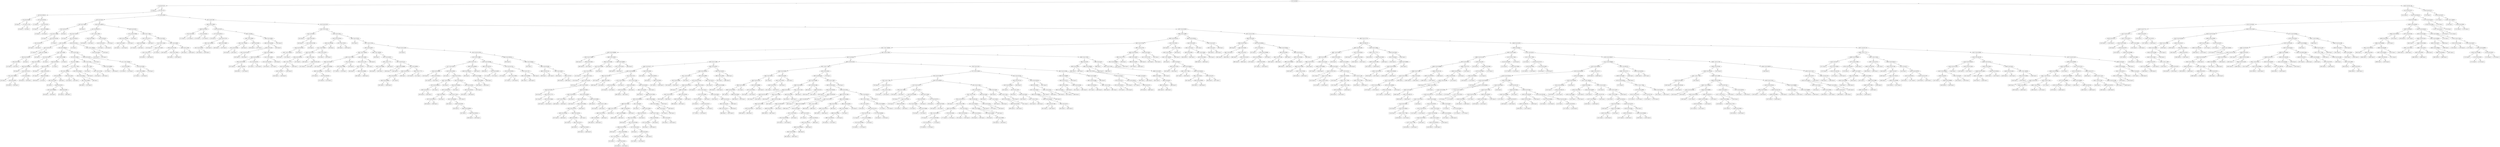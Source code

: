 digraph 33 {
    node [shape=ellipse]
    node [shape=ellipse]
    "(0) 2 Cut=463.3" -> "(1) 6 Cut=0.0175" [label="<"]
    node [shape=ellipse]
    "(0) 2 Cut=463.3" -> "(1510) 3 Cut=321.185" [label=">="]
    node [shape=box]
    "(1) 6 Cut=0.0175" -> "(2) Class=0 " [label="<"]
    node [shape=ellipse]
    "(1) 6 Cut=0.0175" -> "(3) 2 Cut=7.45" [label=">="]
    node [shape=ellipse]
    "(3) 2 Cut=7.45" -> "(4) 0 Cut=0.000115" [label="<"]
    node [shape=ellipse]
    "(3) 2 Cut=7.45" -> "(17) 5 Cut=2.09762" [label=">="]
    node [shape=ellipse]
    "(4) 0 Cut=0.000115" -> "(5) 4 Cut=0.810827" [label="<"]
    node [shape=ellipse]
    "(4) 0 Cut=0.000115" -> "(10) 0 Cut=0.020104" [label=">="]
    node [shape=box]
    "(5) 4 Cut=0.810827" -> "(6) Class=0 " [label="<"]
    node [shape=ellipse]
    "(5) 4 Cut=0.810827" -> "(7) 5 Cut=1.11723" [label=">="]
    node [shape=box]
    "(7) 5 Cut=1.11723" -> "(8) Class=0 " [label="<"]
    node [shape=box]
    "(7) 5 Cut=1.11723" -> "(9) Class=1 " [label=">="]
    node [shape=box]
    "(10) 0 Cut=0.020104" -> "(11) Class=0 " [label="<"]
    node [shape=ellipse]
    "(10) 0 Cut=0.020104" -> "(12) 3 Cut=5.675" [label=">="]
    node [shape=box]
    "(12) 3 Cut=5.675" -> "(13) Class=0 " [label="<"]
    node [shape=ellipse]
    "(12) 3 Cut=5.675" -> "(14) 3 Cut=5.98006" [label=">="]
    node [shape=box]
    "(14) 3 Cut=5.98006" -> "(15) Class=1 " [label="<"]
    node [shape=box]
    "(14) 3 Cut=5.98006" -> "(16) Class=0 " [label=">="]
    node [shape=ellipse]
    "(17) 5 Cut=2.09762" -> "(18) 0 Cut=2e-06" [label="<"]
    node [shape=ellipse]
    "(17) 5 Cut=2.09762" -> "(167) 3 Cut=57.667" [label=">="]
    node [shape=ellipse]
    "(18) 0 Cut=2e-06" -> "(19) 5 Cut=1.98105" [label="<"]
    node [shape=ellipse]
    "(18) 0 Cut=2e-06" -> "(30) 4 Cut=0.266278" [label=">="]
    node [shape=ellipse]
    "(19) 5 Cut=1.98105" -> "(20) 2 Cut=50.175" [label="<"]
    node [shape=box]
    "(19) 5 Cut=1.98105" -> "(29) Class=0 " [label=">="]
    node [shape=ellipse]
    "(20) 2 Cut=50.175" -> "(21) 5 Cut=1.43089" [label="<"]
    node [shape=box]
    "(20) 2 Cut=50.175" -> "(28) Class=1 " [label=">="]
    node [shape=box]
    "(21) 5 Cut=1.43089" -> "(22) Class=1 " [label="<"]
    node [shape=ellipse]
    "(21) 5 Cut=1.43089" -> "(23) 4 Cut=0.447432" [label=">="]
    node [shape=ellipse]
    "(23) 4 Cut=0.447432" -> "(24) 2 Cut=26.575" [label="<"]
    node [shape=box]
    "(23) 4 Cut=0.447432" -> "(27) Class=0 " [label=">="]
    node [shape=box]
    "(24) 2 Cut=26.575" -> "(25) Class=1 " [label="<"]
    node [shape=box]
    "(24) 2 Cut=26.575" -> "(26) Class=0 " [label=">="]
    node [shape=ellipse]
    "(30) 4 Cut=0.266278" -> "(31) 2 Cut=395.275" [label="<"]
    node [shape=ellipse]
    "(30) 4 Cut=0.266278" -> "(136) 6 Cut=0.0375" [label=">="]
    node [shape=ellipse]
    "(31) 2 Cut=395.275" -> "(32) 5 Cut=1.81782" [label="<"]
    node [shape=ellipse]
    "(31) 2 Cut=395.275" -> "(127) 1 Cut=1.77085" [label=">="]
    node [shape=box]
    "(32) 5 Cut=1.81782" -> "(33) Class=1 " [label="<"]
    node [shape=ellipse]
    "(32) 5 Cut=1.81782" -> "(34) 2 Cut=209.425" [label=">="]
    node [shape=ellipse]
    "(34) 2 Cut=209.425" -> "(35) 2 Cut=58.8" [label="<"]
    node [shape=ellipse]
    "(34) 2 Cut=209.425" -> "(120) 6 Cut=0.0375" [label=">="]
    node [shape=ellipse]
    "(35) 2 Cut=58.8" -> "(36) 2 Cut=50.175" [label="<"]
    node [shape=ellipse]
    "(35) 2 Cut=58.8" -> "(45) 4 Cut=0.066104" [label=">="]
    node [shape=box]
    "(36) 2 Cut=50.175" -> "(37) Class=0 " [label="<"]
    node [shape=ellipse]
    "(36) 2 Cut=50.175" -> "(38) 5 Cut=1.90266" [label=">="]
    node [shape=ellipse]
    "(38) 5 Cut=1.90266" -> "(39) 0 Cut=0.020104" [label="<"]
    node [shape=box]
    "(38) 5 Cut=1.90266" -> "(44) Class=0 " [label=">="]
    node [shape=ellipse]
    "(39) 0 Cut=0.020104" -> "(40) 6 Cut=0.0625" [label="<"]
    node [shape=box]
    "(39) 0 Cut=0.020104" -> "(43) Class=1 " [label=">="]
    node [shape=box]
    "(40) 6 Cut=0.0625" -> "(41) Class=0 " [label="<"]
    node [shape=box]
    "(40) 6 Cut=0.0625" -> "(42) Class=1 " [label=">="]
    node [shape=ellipse]
    "(45) 4 Cut=0.066104" -> "(46) 1 Cut=2.28556" [label="<"]
    node [shape=ellipse]
    "(45) 4 Cut=0.066104" -> "(73) 3 Cut=67.5542" [label=">="]
    node [shape=ellipse]
    "(46) 1 Cut=2.28556" -> "(47) 5 Cut=2.08777" [label="<"]
    node [shape=ellipse]
    "(46) 1 Cut=2.28556" -> "(62) 5 Cut=2.015969" [label=">="]
    node [shape=ellipse]
    "(47) 5 Cut=2.08777" -> "(48) 2 Cut=178.675" [label="<"]
    node [shape=box]
    "(47) 5 Cut=2.08777" -> "(61) Class=1 " [label=">="]
    node [shape=ellipse]
    "(48) 2 Cut=178.675" -> "(49) 0 Cut=0.000203" [label="<"]
    node [shape=box]
    "(48) 2 Cut=178.675" -> "(60) Class=0 " [label=">="]
    node [shape=box]
    "(49) 0 Cut=0.000203" -> "(50) Class=0 " [label="<"]
    node [shape=ellipse]
    "(49) 0 Cut=0.000203" -> "(51) 3 Cut=78.7417" [label=">="]
    node [shape=ellipse]
    "(51) 3 Cut=78.7417" -> "(52) 1 Cut=1.382029" [label="<"]
    node [shape=ellipse]
    "(51) 3 Cut=78.7417" -> "(57) 6 Cut=0.0625" [label=">="]
    node [shape=box]
    "(52) 1 Cut=1.382029" -> "(53) Class=1 " [label="<"]
    node [shape=ellipse]
    "(52) 1 Cut=1.382029" -> "(54) 6 Cut=0.0875" [label=">="]
    node [shape=box]
    "(54) 6 Cut=0.0875" -> "(55) Class=0 " [label="<"]
    node [shape=box]
    "(54) 6 Cut=0.0875" -> "(56) Class=1 " [label=">="]
    node [shape=box]
    "(57) 6 Cut=0.0625" -> "(58) Class=0 " [label="<"]
    node [shape=box]
    "(57) 6 Cut=0.0625" -> "(59) Class=1 " [label=">="]
    node [shape=ellipse]
    "(62) 5 Cut=2.015969" -> "(63) 6 Cut=0.0875" [label="<"]
    node [shape=box]
    "(62) 5 Cut=2.015969" -> "(72) Class=0 " [label=">="]
    node [shape=ellipse]
    "(63) 6 Cut=0.0875" -> "(64) 6 Cut=0.0375" [label="<"]
    node [shape=box]
    "(63) 6 Cut=0.0875" -> "(71) Class=1 " [label=">="]
    node [shape=box]
    "(64) 6 Cut=0.0375" -> "(65) Class=1 " [label="<"]
    node [shape=ellipse]
    "(64) 6 Cut=0.0375" -> "(66) 3 Cut=91.8375" [label=">="]
    node [shape=box]
    "(66) 3 Cut=91.8375" -> "(67) Class=0 " [label="<"]
    node [shape=ellipse]
    "(66) 3 Cut=91.8375" -> "(68) 6 Cut=0.0625" [label=">="]
    node [shape=box]
    "(68) 6 Cut=0.0625" -> "(69) Class=0 " [label="<"]
    node [shape=box]
    "(68) 6 Cut=0.0625" -> "(70) Class=1 " [label=">="]
    node [shape=ellipse]
    "(73) 3 Cut=67.5542" -> "(74) 5 Cut=2.04785" [label="<"]
    node [shape=ellipse]
    "(73) 3 Cut=67.5542" -> "(109) 6 Cut=0.0375" [label=">="]
    node [shape=ellipse]
    "(74) 5 Cut=2.04785" -> "(75) 5 Cut=1.89908" [label="<"]
    node [shape=ellipse]
    "(74) 5 Cut=2.04785" -> "(100) 2 Cut=110.95" [label=">="]
    node [shape=box]
    "(75) 5 Cut=1.89908" -> "(76) Class=1 " [label="<"]
    node [shape=ellipse]
    "(75) 5 Cut=1.89908" -> "(77) 1 Cut=1.77085" [label=">="]
    node [shape=ellipse]
    "(77) 1 Cut=1.77085" -> "(78) 1 Cut=1.382029" [label="<"]
    node [shape=ellipse]
    "(77) 1 Cut=1.77085" -> "(93) 0 Cut=0.000203" [label=">="]
    node [shape=ellipse]
    "(78) 1 Cut=1.382029" -> "(79) 6 Cut=0.0875" [label="<"]
    node [shape=ellipse]
    "(78) 1 Cut=1.382029" -> "(90) 5 Cut=2.0194" [label=">="]
    node [shape=ellipse]
    "(79) 6 Cut=0.0875" -> "(80) 5 Cut=1.91325" [label="<"]
    node [shape=box]
    "(79) 6 Cut=0.0875" -> "(89) Class=1 " [label=">="]
    node [shape=box]
    "(80) 5 Cut=1.91325" -> "(81) Class=1 " [label="<"]
    node [shape=ellipse]
    "(80) 5 Cut=1.91325" -> "(82) 6 Cut=0.0375" [label=">="]
    node [shape=ellipse]
    "(82) 6 Cut=0.0375" -> "(83) 4 Cut=0.090089" [label="<"]
    node [shape=ellipse]
    "(82) 6 Cut=0.0375" -> "(86) 6 Cut=0.0625" [label=">="]
    node [shape=box]
    "(83) 4 Cut=0.090089" -> "(84) Class=1 " [label="<"]
    node [shape=box]
    "(83) 4 Cut=0.090089" -> "(85) Class=0 " [label=">="]
    node [shape=box]
    "(86) 6 Cut=0.0625" -> "(87) Class=0 " [label="<"]
    node [shape=box]
    "(86) 6 Cut=0.0625" -> "(88) Class=1 " [label=">="]
    node [shape=box]
    "(90) 5 Cut=2.0194" -> "(91) Class=0 " [label="<"]
    node [shape=box]
    "(90) 5 Cut=2.0194" -> "(92) Class=1 " [label=">="]
    node [shape=ellipse]
    "(93) 0 Cut=0.000203" -> "(94) 3 Cut=42.9334" [label="<"]
    node [shape=box]
    "(93) 0 Cut=0.000203" -> "(99) Class=0 " [label=">="]
    node [shape=ellipse]
    "(94) 3 Cut=42.9334" -> "(95) 1 Cut=2.03168" [label="<"]
    node [shape=box]
    "(94) 3 Cut=42.9334" -> "(98) Class=1 " [label=">="]
    node [shape=box]
    "(95) 1 Cut=2.03168" -> "(96) Class=1 " [label="<"]
    node [shape=box]
    "(95) 1 Cut=2.03168" -> "(97) Class=0 " [label=">="]
    node [shape=ellipse]
    "(100) 2 Cut=110.95" -> "(101) 1 Cut=1.77085" [label="<"]
    node [shape=ellipse]
    "(100) 2 Cut=110.95" -> "(106) 0 Cut=0.008935" [label=">="]
    node [shape=box]
    "(101) 1 Cut=1.77085" -> "(102) Class=1 " [label="<"]
    node [shape=ellipse]
    "(101) 1 Cut=1.77085" -> "(103) 1 Cut=2.27106" [label=">="]
    node [shape=box]
    "(103) 1 Cut=2.27106" -> "(104) Class=0 " [label="<"]
    node [shape=box]
    "(103) 1 Cut=2.27106" -> "(105) Class=1 " [label=">="]
    node [shape=box]
    "(106) 0 Cut=0.008935" -> "(107) Class=1 " [label="<"]
    node [shape=box]
    "(106) 0 Cut=0.008935" -> "(108) Class=0 " [label=">="]
    node [shape=box]
    "(109) 6 Cut=0.0375" -> "(110) Class=1 " [label="<"]
    node [shape=ellipse]
    "(109) 6 Cut=0.0375" -> "(111) 1 Cut=1.382029" [label=">="]
    node [shape=ellipse]
    "(111) 1 Cut=1.382029" -> "(112) 6 Cut=0.0625" [label="<"]
    node [shape=ellipse]
    "(111) 1 Cut=1.382029" -> "(115) 6 Cut=0.0625" [label=">="]
    node [shape=box]
    "(112) 6 Cut=0.0625" -> "(113) Class=0 " [label="<"]
    node [shape=box]
    "(112) 6 Cut=0.0625" -> "(114) Class=1 " [label=">="]
    node [shape=ellipse]
    "(115) 6 Cut=0.0625" -> "(116) 1 Cut=2.28556" [label="<"]
    node [shape=box]
    "(115) 6 Cut=0.0625" -> "(119) Class=1 " [label=">="]
    node [shape=box]
    "(116) 1 Cut=2.28556" -> "(117) Class=1 " [label="<"]
    node [shape=box]
    "(116) 1 Cut=2.28556" -> "(118) Class=0 " [label=">="]
    node [shape=box]
    "(120) 6 Cut=0.0375" -> "(121) Class=1 " [label="<"]
    node [shape=ellipse]
    "(120) 6 Cut=0.0375" -> "(122) 1 Cut=1.382029" [label=">="]
    node [shape=ellipse]
    "(122) 1 Cut=1.382029" -> "(123) 6 Cut=0.0625" [label="<"]
    node [shape=box]
    "(122) 1 Cut=1.382029" -> "(126) Class=1 " [label=">="]
    node [shape=box]
    "(123) 6 Cut=0.0625" -> "(124) Class=0 " [label="<"]
    node [shape=box]
    "(123) 6 Cut=0.0625" -> "(125) Class=1 " [label=">="]
    node [shape=ellipse]
    "(127) 1 Cut=1.77085" -> "(128) 6 Cut=0.0625" [label="<"]
    node [shape=ellipse]
    "(127) 1 Cut=1.77085" -> "(131) 0 Cut=9e-05" [label=">="]
    node [shape=box]
    "(128) 6 Cut=0.0625" -> "(129) Class=0 " [label="<"]
    node [shape=box]
    "(128) 6 Cut=0.0625" -> "(130) Class=1 " [label=">="]
    node [shape=ellipse]
    "(131) 0 Cut=9e-05" -> "(132) 6 Cut=0.0375" [label="<"]
    node [shape=box]
    "(131) 0 Cut=9e-05" -> "(135) Class=1 " [label=">="]
    node [shape=box]
    "(132) 6 Cut=0.0375" -> "(133) Class=1 " [label="<"]
    node [shape=box]
    "(132) 6 Cut=0.0375" -> "(134) Class=0 " [label=">="]
    node [shape=ellipse]
    "(136) 6 Cut=0.0375" -> "(137) 4 Cut=0.475659" [label="<"]
    node [shape=ellipse]
    "(136) 6 Cut=0.0375" -> "(144) 5 Cut=1.27084" [label=">="]
    node [shape=ellipse]
    "(137) 4 Cut=0.475659" -> "(138) 0 Cut=0.511283" [label="<"]
    node [shape=box]
    "(137) 4 Cut=0.475659" -> "(143) Class=1 " [label=">="]
    node [shape=ellipse]
    "(138) 0 Cut=0.511283" -> "(139) 5 Cut=1.61837" [label="<"]
    node [shape=box]
    "(138) 0 Cut=0.511283" -> "(142) Class=1 " [label=">="]
    node [shape=box]
    "(139) 5 Cut=1.61837" -> "(140) Class=1 " [label="<"]
    node [shape=box]
    "(139) 5 Cut=1.61837" -> "(141) Class=0 " [label=">="]
    node [shape=ellipse]
    "(144) 5 Cut=1.27084" -> "(145) 1 Cut=2.01717" [label="<"]
    node [shape=ellipse]
    "(144) 5 Cut=1.27084" -> "(150) 6 Cut=0.0875" [label=">="]
    node [shape=ellipse]
    "(145) 1 Cut=2.01717" -> "(146) 0 Cut=0.50882" [label="<"]
    node [shape=box]
    "(145) 1 Cut=2.01717" -> "(149) Class=1 " [label=">="]
    node [shape=box]
    "(146) 0 Cut=0.50882" -> "(147) Class=0 " [label="<"]
    node [shape=box]
    "(146) 0 Cut=0.50882" -> "(148) Class=1 " [label=">="]
    node [shape=ellipse]
    "(150) 6 Cut=0.0875" -> "(151) 5 Cut=1.31916" [label="<"]
    node [shape=ellipse]
    "(150) 6 Cut=0.0875" -> "(158) 1 Cut=2.28556" [label=">="]
    node [shape=box]
    "(151) 5 Cut=1.31916" -> "(152) Class=1 " [label="<"]
    node [shape=ellipse]
    "(151) 5 Cut=1.31916" -> "(153) 5 Cut=1.61837" [label=">="]
    node [shape=ellipse]
    "(153) 5 Cut=1.61837" -> "(154) 1 Cut=2.01717" [label="<"]
    node [shape=box]
    "(153) 5 Cut=1.61837" -> "(157) Class=0 " [label=">="]
    node [shape=box]
    "(154) 1 Cut=2.01717" -> "(155) Class=1 " [label="<"]
    node [shape=box]
    "(154) 1 Cut=2.01717" -> "(156) Class=0 " [label=">="]
    node [shape=ellipse]
    "(158) 1 Cut=2.28556" -> "(159) 0 Cut=0.511283" [label="<"]
    node [shape=ellipse]
    "(158) 1 Cut=2.28556" -> "(164) 3 Cut=12.2062" [label=">="]
    node [shape=box]
    "(159) 0 Cut=0.511283" -> "(160) Class=0 " [label="<"]
    node [shape=ellipse]
    "(159) 0 Cut=0.511283" -> "(161) 3 Cut=7.66124" [label=">="]
    node [shape=box]
    "(161) 3 Cut=7.66124" -> "(162) Class=1 " [label="<"]
    node [shape=box]
    "(161) 3 Cut=7.66124" -> "(163) Class=0 " [label=">="]
    node [shape=box]
    "(164) 3 Cut=12.2062" -> "(165) Class=1 " [label="<"]
    node [shape=box]
    "(164) 3 Cut=12.2062" -> "(166) Class=0 " [label=">="]
    node [shape=ellipse]
    "(167) 3 Cut=57.667" -> "(168) 5 Cut=2.19556" [label="<"]
    node [shape=ellipse]
    "(167) 3 Cut=57.667" -> "(221) 6 Cut=0.0375" [label=">="]
    node [shape=ellipse]
    "(168) 5 Cut=2.19556" -> "(169) 6 Cut=0.0875" [label="<"]
    node [shape=ellipse]
    "(168) 5 Cut=2.19556" -> "(176) 6 Cut=0.0375" [label=">="]
    node [shape=ellipse]
    "(169) 6 Cut=0.0875" -> "(170) 0 Cut=2e-06" [label="<"]
    node [shape=ellipse]
    "(169) 6 Cut=0.0875" -> "(173) 0 Cut=9e-05" [label=">="]
    node [shape=box]
    "(170) 0 Cut=2e-06" -> "(171) Class=1 " [label="<"]
    node [shape=box]
    "(170) 0 Cut=2e-06" -> "(172) Class=0 " [label=">="]
    node [shape=box]
    "(173) 0 Cut=9e-05" -> "(174) Class=1 " [label="<"]
    node [shape=box]
    "(173) 0 Cut=9e-05" -> "(175) Class=0 " [label=">="]
    node [shape=ellipse]
    "(176) 6 Cut=0.0375" -> "(177) 0 Cut=0.000115" [label="<"]
    node [shape=ellipse]
    "(176) 6 Cut=0.0375" -> "(188) 2 Cut=68.9" [label=">="]
    node [shape=box]
    "(177) 0 Cut=0.000115" -> "(178) Class=0 " [label="<"]
    node [shape=ellipse]
    "(177) 0 Cut=0.000115" -> "(179) 3 Cut=47.3707" [label=">="]
    node [shape=ellipse]
    "(179) 3 Cut=47.3707" -> "(180) 1 Cut=1.382029" [label="<"]
    node [shape=ellipse]
    "(179) 3 Cut=47.3707" -> "(185) 5 Cut=3.09667" [label=">="]
    node [shape=ellipse]
    "(180) 1 Cut=1.382029" -> "(181) 5 Cut=3.37006" [label="<"]
    node [shape=box]
    "(180) 1 Cut=1.382029" -> "(184) Class=0 " [label=">="]
    node [shape=box]
    "(181) 5 Cut=3.37006" -> "(182) Class=0 " [label="<"]
    node [shape=box]
    "(181) 5 Cut=3.37006" -> "(183) Class=1 " [label=">="]
    node [shape=box]
    "(185) 5 Cut=3.09667" -> "(186) Class=1 " [label="<"]
    node [shape=box]
    "(185) 5 Cut=3.09667" -> "(187) Class=0 " [label=">="]
    node [shape=ellipse]
    "(188) 2 Cut=68.9" -> "(189) 1 Cut=2.28556" [label="<"]
    node [shape=ellipse]
    "(188) 2 Cut=68.9" -> "(198) 5 Cut=3.49041" [label=">="]
    node [shape=ellipse]
    "(189) 1 Cut=2.28556" -> "(190) 1 Cut=1.382029" [label="<"]
    node [shape=ellipse]
    "(189) 1 Cut=2.28556" -> "(195) 6 Cut=0.0625" [label=">="]
    node [shape=ellipse]
    "(190) 1 Cut=1.382029" -> "(191) 3 Cut=42.0835" [label="<"]
    node [shape=box]
    "(190) 1 Cut=1.382029" -> "(194) Class=0 " [label=">="]
    node [shape=box]
    "(191) 3 Cut=42.0835" -> "(192) Class=0 " [label="<"]
    node [shape=box]
    "(191) 3 Cut=42.0835" -> "(193) Class=1 " [label=">="]
    node [shape=box]
    "(195) 6 Cut=0.0625" -> "(196) Class=0 " [label="<"]
    node [shape=box]
    "(195) 6 Cut=0.0625" -> "(197) Class=1 " [label=">="]
    node [shape=ellipse]
    "(198) 5 Cut=3.49041" -> "(199) 4 Cut=0.042346" [label="<"]
    node [shape=box]
    "(198) 5 Cut=3.49041" -> "(220) Class=0 " [label=">="]
    node [shape=ellipse]
    "(199) 4 Cut=0.042346" -> "(200) 0 Cut=2e-06" [label="<"]
    node [shape=box]
    "(199) 4 Cut=0.042346" -> "(219) Class=0 " [label=">="]
    node [shape=ellipse]
    "(200) 0 Cut=2e-06" -> "(201) 3 Cut=52.5223" [label="<"]
    node [shape=ellipse]
    "(200) 0 Cut=2e-06" -> "(204) 4 Cut=0.038891" [label=">="]
    node [shape=box]
    "(201) 3 Cut=52.5223" -> "(202) Class=0 " [label="<"]
    node [shape=box]
    "(201) 3 Cut=52.5223" -> "(203) Class=1 " [label=">="]
    node [shape=ellipse]
    "(204) 4 Cut=0.038891" -> "(205) 0 Cut=0.000203" [label="<"]
    node [shape=ellipse]
    "(204) 4 Cut=0.038891" -> "(214) 1 Cut=2.28556" [label=">="]
    node [shape=ellipse]
    "(205) 0 Cut=0.000203" -> "(206) 4 Cut=0.022687" [label="<"]
    node [shape=ellipse]
    "(205) 0 Cut=0.000203" -> "(211) 4 Cut=0.02125" [label=">="]
    node [shape=box]
    "(206) 4 Cut=0.022687" -> "(207) Class=0 " [label="<"]
    node [shape=ellipse]
    "(206) 4 Cut=0.022687" -> "(208) 2 Cut=94.65" [label=">="]
    node [shape=box]
    "(208) 2 Cut=94.65" -> "(209) Class=1 " [label="<"]
    node [shape=box]
    "(208) 2 Cut=94.65" -> "(210) Class=0 " [label=">="]
    node [shape=box]
    "(211) 4 Cut=0.02125" -> "(212) Class=1 " [label="<"]
    node [shape=box]
    "(211) 4 Cut=0.02125" -> "(213) Class=0 " [label=">="]
    node [shape=ellipse]
    "(214) 1 Cut=2.28556" -> "(215) 4 Cut=0.041416" [label="<"]
    node [shape=box]
    "(214) 1 Cut=2.28556" -> "(218) Class=0 " [label=">="]
    node [shape=box]
    "(215) 4 Cut=0.041416" -> "(216) Class=0 " [label="<"]
    node [shape=box]
    "(215) 4 Cut=0.041416" -> "(217) Class=1 " [label=">="]
    node [shape=ellipse]
    "(221) 6 Cut=0.0375" -> "(222) 2 Cut=110.95" [label="<"]
    node [shape=ellipse]
    "(221) 6 Cut=0.0375" -> "(397) 3 Cut=138.206" [label=">="]
    node [shape=ellipse]
    "(222) 2 Cut=110.95" -> "(223) 2 Cut=94.65" [label="<"]
    node [shape=ellipse]
    "(222) 2 Cut=110.95" -> "(234) 5 Cut=2.28317" [label=">="]
    node [shape=box]
    "(223) 2 Cut=94.65" -> "(224) Class=0 " [label="<"]
    node [shape=ellipse]
    "(223) 2 Cut=94.65" -> "(225) 0 Cut=2e-06" [label=">="]
    node [shape=box]
    "(225) 0 Cut=2e-06" -> "(226) Class=0 " [label="<"]
    node [shape=ellipse]
    "(225) 0 Cut=2e-06" -> "(227) 4 Cut=0.017003" [label=">="]
    node [shape=ellipse]
    "(227) 4 Cut=0.017003" -> "(228) 4 Cut=0.014706" [label="<"]
    node [shape=box]
    "(227) 4 Cut=0.017003" -> "(233) Class=0 " [label=">="]
    node [shape=ellipse]
    "(228) 4 Cut=0.014706" -> "(229) 1 Cut=1.382029" [label="<"]
    node [shape=box]
    "(228) 4 Cut=0.014706" -> "(232) Class=1 " [label=">="]
    node [shape=box]
    "(229) 1 Cut=1.382029" -> "(230) Class=1 " [label="<"]
    node [shape=box]
    "(229) 1 Cut=1.382029" -> "(231) Class=0 " [label=">="]
    node [shape=ellipse]
    "(234) 5 Cut=2.28317" -> "(235) 0 Cut=0.020104" [label="<"]
    node [shape=ellipse]
    "(234) 5 Cut=2.28317" -> "(260) 3 Cut=75.6705" [label=">="]
    node [shape=ellipse]
    "(235) 0 Cut=0.020104" -> "(236) 3 Cut=184.568" [label="<"]
    node [shape=ellipse]
    "(235) 0 Cut=0.020104" -> "(257) 2 Cut=178.675" [label=">="]
    node [shape=ellipse]
    "(236) 3 Cut=184.568" -> "(237) 1 Cut=2.28556" [label="<"]
    node [shape=box]
    "(236) 3 Cut=184.568" -> "(256) Class=1 " [label=">="]
    node [shape=ellipse]
    "(237) 1 Cut=2.28556" -> "(238) 5 Cut=2.22613" [label="<"]
    node [shape=ellipse]
    "(237) 1 Cut=2.28556" -> "(253) 2 Cut=178.675" [label=">="]
    node [shape=ellipse]
    "(238) 5 Cut=2.22613" -> "(239) 4 Cut=0.043241" [label="<"]
    node [shape=ellipse]
    "(238) 5 Cut=2.22613" -> "(248) 1 Cut=2.0316" [label=">="]
    node [shape=ellipse]
    "(239) 4 Cut=0.043241" -> "(240) 1 Cut=1.77771" [label="<"]
    node [shape=box]
    "(239) 4 Cut=0.043241" -> "(247) Class=0 " [label=">="]
    node [shape=ellipse]
    "(240) 1 Cut=1.77771" -> "(241) 4 Cut=0.037024" [label="<"]
    node [shape=box]
    "(240) 1 Cut=1.77771" -> "(246) Class=1 " [label=">="]
    node [shape=ellipse]
    "(241) 4 Cut=0.037024" -> "(242) 2 Cut=287.7" [label="<"]
    node [shape=box]
    "(241) 4 Cut=0.037024" -> "(245) Class=0 " [label=">="]
    node [shape=box]
    "(242) 2 Cut=287.7" -> "(243) Class=1 " [label="<"]
    node [shape=box]
    "(242) 2 Cut=287.7" -> "(244) Class=0 " [label=">="]
    node [shape=box]
    "(248) 1 Cut=2.0316" -> "(249) Class=1 " [label="<"]
    node [shape=ellipse]
    "(248) 1 Cut=2.0316" -> "(250) 3 Cut=94.2146" [label=">="]
    node [shape=box]
    "(250) 3 Cut=94.2146" -> "(251) Class=0 " [label="<"]
    node [shape=box]
    "(250) 3 Cut=94.2146" -> "(252) Class=1 " [label=">="]
    node [shape=box]
    "(253) 2 Cut=178.675" -> "(254) Class=0 " [label="<"]
    node [shape=box]
    "(253) 2 Cut=178.675" -> "(255) Class=1 " [label=">="]
    node [shape=box]
    "(257) 2 Cut=178.675" -> "(258) Class=1 " [label="<"]
    node [shape=box]
    "(257) 2 Cut=178.675" -> "(259) Class=0 " [label=">="]
    node [shape=box]
    "(260) 3 Cut=75.6705" -> "(261) Class=0 " [label="<"]
    node [shape=ellipse]
    "(260) 3 Cut=75.6705" -> "(262) 1 Cut=2.27106" [label=">="]
    node [shape=ellipse]
    "(262) 1 Cut=2.27106" -> "(263) 5 Cut=3.81907" [label="<"]
    node [shape=ellipse]
    "(262) 1 Cut=2.27106" -> "(312) 5 Cut=2.42502" [label=">="]
    node [shape=ellipse]
    "(263) 5 Cut=3.81907" -> "(264) 1 Cut=1.382029" [label="<"]
    node [shape=ellipse]
    "(263) 5 Cut=3.81907" -> "(289) 1 Cut=1.382029" [label=">="]
    node [shape=ellipse]
    "(264) 1 Cut=1.382029" -> "(265) 5 Cut=3.74603" [label="<"]
    node [shape=ellipse]
    "(264) 1 Cut=1.382029" -> "(280) 5 Cut=2.43642" [label=">="]
    node [shape=ellipse]
    "(265) 5 Cut=3.74603" -> "(266) 5 Cut=3.63437" [label="<"]
    node [shape=ellipse]
    "(265) 5 Cut=3.74603" -> "(275) 2 Cut=245.45" [label=">="]
    node [shape=box]
    "(266) 5 Cut=3.63437" -> "(267) Class=0 " [label="<"]
    node [shape=ellipse]
    "(266) 5 Cut=3.63437" -> "(268) 4 Cut=0.005942" [label=">="]
    node [shape=ellipse]
    "(268) 4 Cut=0.005942" -> "(269) 5 Cut=3.66584" [label="<"]
    node [shape=box]
    "(268) 4 Cut=0.005942" -> "(274) Class=1 " [label=">="]
    node [shape=box]
    "(269) 5 Cut=3.66584" -> "(270) Class=0 " [label="<"]
    node [shape=ellipse]
    "(269) 5 Cut=3.66584" -> "(271) 2 Cut=209.425" [label=">="]
    node [shape=box]
    "(271) 2 Cut=209.425" -> "(272) Class=0 " [label="<"]
    node [shape=box]
    "(271) 2 Cut=209.425" -> "(273) Class=1 " [label=">="]
    node [shape=ellipse]
    "(275) 2 Cut=245.45" -> "(276) 5 Cut=3.79666" [label="<"]
    node [shape=box]
    "(275) 2 Cut=245.45" -> "(279) Class=0 " [label=">="]
    node [shape=box]
    "(276) 5 Cut=3.79666" -> "(277) Class=0 " [label="<"]
    node [shape=box]
    "(276) 5 Cut=3.79666" -> "(278) Class=1 " [label=">="]
    node [shape=ellipse]
    "(280) 5 Cut=2.43642" -> "(281) 3 Cut=171.323" [label="<"]
    node [shape=box]
    "(280) 5 Cut=2.43642" -> "(288) Class=0 " [label=">="]
    node [shape=ellipse]
    "(281) 3 Cut=171.323" -> "(282) 2 Cut=287.7" [label="<"]
    node [shape=box]
    "(281) 3 Cut=171.323" -> "(287) Class=1 " [label=">="]
    node [shape=box]
    "(282) 2 Cut=287.7" -> "(283) Class=0 " [label="<"]
    node [shape=ellipse]
    "(282) 2 Cut=287.7" -> "(284) 0 Cut=0.008821" [label=">="]
    node [shape=box]
    "(284) 0 Cut=0.008821" -> "(285) Class=1 " [label="<"]
    node [shape=box]
    "(284) 0 Cut=0.008821" -> "(286) Class=0 " [label=">="]
    node [shape=box]
    "(289) 1 Cut=1.382029" -> "(290) Class=1 " [label="<"]
    node [shape=ellipse]
    "(289) 1 Cut=1.382029" -> "(291) 5 Cut=3.85707" [label=">="]
    node [shape=ellipse]
    "(291) 5 Cut=3.85707" -> "(292) 1 Cut=1.77771" [label="<"]
    node [shape=ellipse]
    "(291) 5 Cut=3.85707" -> "(297) 2 Cut=337.225" [label=">="]
    node [shape=ellipse]
    "(292) 1 Cut=1.77771" -> "(293) 5 Cut=3.83902" [label="<"]
    node [shape=box]
    "(292) 1 Cut=1.77771" -> "(296) Class=0 " [label=">="]
    node [shape=box]
    "(293) 5 Cut=3.83902" -> "(294) Class=0 " [label="<"]
    node [shape=box]
    "(293) 5 Cut=3.83902" -> "(295) Class=1 " [label=">="]
    node [shape=ellipse]
    "(297) 2 Cut=337.225" -> "(298) 0 Cut=0.008909" [label="<"]
    node [shape=ellipse]
    "(297) 2 Cut=337.225" -> "(301) 5 Cut=3.89554" [label=">="]
    node [shape=box]
    "(298) 0 Cut=0.008909" -> "(299) Class=1 " [label="<"]
    node [shape=box]
    "(298) 0 Cut=0.008909" -> "(300) Class=0 " [label=">="]
    node [shape=ellipse]
    "(301) 5 Cut=3.89554" -> "(302) 3 Cut=250.781" [label="<"]
    node [shape=ellipse]
    "(301) 5 Cut=3.89554" -> "(309) 1 Cut=1.77771" [label=">="]
    node [shape=ellipse]
    "(302) 3 Cut=250.781" -> "(303) 3 Cut=234.197" [label="<"]
    node [shape=box]
    "(302) 3 Cut=250.781" -> "(308) Class=1 " [label=">="]
    node [shape=ellipse]
    "(303) 3 Cut=234.197" -> "(304) 0 Cut=0.008821" [label="<"]
    node [shape=box]
    "(303) 3 Cut=234.197" -> "(307) Class=0 " [label=">="]
    node [shape=box]
    "(304) 0 Cut=0.008821" -> "(305) Class=1 " [label="<"]
    node [shape=box]
    "(304) 0 Cut=0.008821" -> "(306) Class=0 " [label=">="]
    node [shape=box]
    "(309) 1 Cut=1.77771" -> "(310) Class=0 " [label="<"]
    node [shape=box]
    "(309) 1 Cut=1.77771" -> "(311) Class=1 " [label=">="]
    node [shape=box]
    "(312) 5 Cut=2.42502" -> "(313) Class=0 " [label="<"]
    node [shape=ellipse]
    "(312) 5 Cut=2.42502" -> "(314) 4 Cut=0.011259" [label=">="]
    node [shape=ellipse]
    "(314) 4 Cut=0.011259" -> "(315) 5 Cut=3.74089" [label="<"]
    node [shape=ellipse]
    "(314) 4 Cut=0.011259" -> "(384) 0 Cut=0.000115" [label=">="]
    node [shape=ellipse]
    "(315) 5 Cut=3.74089" -> "(316) 3 Cut=217.24" [label="<"]
    node [shape=ellipse]
    "(315) 5 Cut=3.74089" -> "(367) 4 Cut=0.002369" [label=">="]
    node [shape=ellipse]
    "(316) 3 Cut=217.24" -> "(317) 2 Cut=130.05" [label="<"]
    node [shape=ellipse]
    "(316) 3 Cut=217.24" -> "(358) 4 Cut=0.006439" [label=">="]
    node [shape=ellipse]
    "(317) 2 Cut=130.05" -> "(318) 4 Cut=0.00809" [label="<"]
    node [shape=ellipse]
    "(317) 2 Cut=130.05" -> "(323) 5 Cut=3.34798" [label=">="]
    node [shape=box]
    "(318) 4 Cut=0.00809" -> "(319) Class=0 " [label="<"]
    node [shape=ellipse]
    "(318) 4 Cut=0.00809" -> "(320) 0 Cut=0.000115" [label=">="]
    node [shape=box]
    "(320) 0 Cut=0.000115" -> "(321) Class=0 " [label="<"]
    node [shape=box]
    "(320) 0 Cut=0.000115" -> "(322) Class=1 " [label=">="]
    node [shape=box]
    "(323) 5 Cut=3.34798" -> "(324) Class=1 " [label="<"]
    node [shape=ellipse]
    "(323) 5 Cut=3.34798" -> "(325) 5 Cut=3.54734" [label=">="]
    node [shape=ellipse]
    "(325) 5 Cut=3.54734" -> "(326) 1 Cut=2.28556" [label="<"]
    node [shape=ellipse]
    "(325) 5 Cut=3.54734" -> "(333) 2 Cut=209.425" [label=">="]
    node [shape=ellipse]
    "(326) 1 Cut=2.28556" -> "(327) 4 Cut=0.008278" [label="<"]
    node [shape=box]
    "(326) 1 Cut=2.28556" -> "(332) Class=0 " [label=">="]
    node [shape=ellipse]
    "(327) 4 Cut=0.008278" -> "(328) 3 Cut=160.277" [label="<"]
    node [shape=box]
    "(327) 4 Cut=0.008278" -> "(331) Class=1 " [label=">="]
    node [shape=box]
    "(328) 3 Cut=160.277" -> "(329) Class=0 " [label="<"]
    node [shape=box]
    "(328) 3 Cut=160.277" -> "(330) Class=1 " [label=">="]
    node [shape=ellipse]
    "(333) 2 Cut=209.425" -> "(334) 4 Cut=0.009322" [label="<"]
    node [shape=ellipse]
    "(333) 2 Cut=209.425" -> "(353) 5 Cut=3.65794" [label=">="]
    node [shape=ellipse]
    "(334) 4 Cut=0.009322" -> "(335) 3 Cut=92.5319" [label="<"]
    node [shape=box]
    "(334) 4 Cut=0.009322" -> "(352) Class=1 " [label=">="]
    node [shape=ellipse]
    "(335) 3 Cut=92.5319" -> "(336) 5 Cut=3.6675" [label="<"]
    node [shape=ellipse]
    "(335) 3 Cut=92.5319" -> "(341) 5 Cut=3.71229" [label=">="]
    node [shape=ellipse]
    "(336) 5 Cut=3.6675" -> "(337) 0 Cut=0.000115" [label="<"]
    node [shape=box]
    "(336) 5 Cut=3.6675" -> "(340) Class=1 " [label=">="]
    node [shape=box]
    "(337) 0 Cut=0.000115" -> "(338) Class=0 " [label="<"]
    node [shape=box]
    "(337) 0 Cut=0.000115" -> "(339) Class=1 " [label=">="]
    node [shape=ellipse]
    "(341) 5 Cut=3.71229" -> "(342) 3 Cut=94.8818" [label="<"]
    node [shape=box]
    "(341) 5 Cut=3.71229" -> "(351) Class=0 " [label=">="]
    node [shape=box]
    "(342) 3 Cut=94.8818" -> "(343) Class=1 " [label="<"]
    node [shape=ellipse]
    "(342) 3 Cut=94.8818" -> "(344) 3 Cut=97.692" [label=">="]
    node [shape=box]
    "(344) 3 Cut=97.692" -> "(345) Class=0 " [label="<"]
    node [shape=ellipse]
    "(344) 3 Cut=97.692" -> "(346) 4 Cut=0.005938" [label=">="]
    node [shape=box]
    "(346) 4 Cut=0.005938" -> "(347) Class=1 " [label="<"]
    node [shape=ellipse]
    "(346) 4 Cut=0.005938" -> "(348) 0 Cut=0.000115" [label=">="]
    node [shape=box]
    "(348) 0 Cut=0.000115" -> "(349) Class=0 " [label="<"]
    node [shape=box]
    "(348) 0 Cut=0.000115" -> "(350) Class=1 " [label=">="]
    node [shape=ellipse]
    "(353) 5 Cut=3.65794" -> "(354) 3 Cut=162.613" [label="<"]
    node [shape=box]
    "(353) 5 Cut=3.65794" -> "(357) Class=1 " [label=">="]
    node [shape=box]
    "(354) 3 Cut=162.613" -> "(355) Class=1 " [label="<"]
    node [shape=box]
    "(354) 3 Cut=162.613" -> "(356) Class=0 " [label=">="]
    node [shape=ellipse]
    "(358) 4 Cut=0.006439" -> "(359) 0 Cut=0.000115" [label="<"]
    node [shape=box]
    "(358) 4 Cut=0.006439" -> "(366) Class=0 " [label=">="]
    node [shape=box]
    "(359) 0 Cut=0.000115" -> "(360) Class=0 " [label="<"]
    node [shape=ellipse]
    "(359) 0 Cut=0.000115" -> "(361) 4 Cut=0.004461" [label=">="]
    node [shape=ellipse]
    "(361) 4 Cut=0.004461" -> "(362) 3 Cut=222.684" [label="<"]
    node [shape=box]
    "(361) 4 Cut=0.004461" -> "(365) Class=1 " [label=">="]
    node [shape=box]
    "(362) 3 Cut=222.684" -> "(363) Class=0 " [label="<"]
    node [shape=box]
    "(362) 3 Cut=222.684" -> "(364) Class=1 " [label=">="]
    node [shape=ellipse]
    "(367) 4 Cut=0.002369" -> "(368) 5 Cut=3.82734" [label="<"]
    node [shape=ellipse]
    "(367) 4 Cut=0.002369" -> "(373) 3 Cut=145.754" [label=">="]
    node [shape=box]
    "(368) 5 Cut=3.82734" -> "(369) Class=1 " [label="<"]
    node [shape=ellipse]
    "(368) 5 Cut=3.82734" -> "(370) 5 Cut=3.85873" [label=">="]
    node [shape=box]
    "(370) 5 Cut=3.85873" -> "(371) Class=0 " [label="<"]
    node [shape=box]
    "(370) 5 Cut=3.85873" -> "(372) Class=1 " [label=">="]
    node [shape=ellipse]
    "(373) 3 Cut=145.754" -> "(374) 4 Cut=0.003764" [label="<"]
    node [shape=ellipse]
    "(373) 3 Cut=145.754" -> "(379) 5 Cut=3.7797" [label=">="]
    node [shape=box]
    "(374) 4 Cut=0.003764" -> "(375) Class=1 " [label="<"]
    node [shape=ellipse]
    "(374) 4 Cut=0.003764" -> "(376) 1 Cut=2.28556" [label=">="]
    node [shape=box]
    "(376) 1 Cut=2.28556" -> "(377) Class=1 " [label="<"]
    node [shape=box]
    "(376) 1 Cut=2.28556" -> "(378) Class=0 " [label=">="]
    node [shape=ellipse]
    "(379) 5 Cut=3.7797" -> "(380) 4 Cut=0.002964" [label="<"]
    node [shape=box]
    "(379) 5 Cut=3.7797" -> "(383) Class=0 " [label=">="]
    node [shape=box]
    "(380) 4 Cut=0.002964" -> "(381) Class=1 " [label="<"]
    node [shape=box]
    "(380) 4 Cut=0.002964" -> "(382) Class=0 " [label=">="]
    node [shape=box]
    "(384) 0 Cut=0.000115" -> "(385) Class=0 " [label="<"]
    node [shape=ellipse]
    "(384) 0 Cut=0.000115" -> "(386) 5 Cut=2.504229" [label=">="]
    node [shape=box]
    "(386) 5 Cut=2.504229" -> "(387) Class=1 " [label="<"]
    node [shape=ellipse]
    "(386) 5 Cut=2.504229" -> "(388) 4 Cut=0.014169" [label=">="]
    node [shape=ellipse]
    "(388) 4 Cut=0.014169" -> "(389) 2 Cut=337.225" [label="<"]
    node [shape=ellipse]
    "(388) 4 Cut=0.014169" -> "(392) 5 Cut=2.95347" [label=">="]
    node [shape=box]
    "(389) 2 Cut=337.225" -> "(390) Class=1 " [label="<"]
    node [shape=box]
    "(389) 2 Cut=337.225" -> "(391) Class=0 " [label=">="]
    node [shape=box]
    "(392) 5 Cut=2.95347" -> "(393) Class=0 " [label="<"]
    node [shape=ellipse]
    "(392) 5 Cut=2.95347" -> "(394) 2 Cut=287.7" [label=">="]
    node [shape=box]
    "(394) 2 Cut=287.7" -> "(395) Class=0 " [label="<"]
    node [shape=box]
    "(394) 2 Cut=287.7" -> "(396) Class=1 " [label=">="]
    node [shape=ellipse]
    "(397) 3 Cut=138.206" -> "(398) 5 Cut=3.76068" [label="<"]
    node [shape=ellipse]
    "(397) 3 Cut=138.206" -> "(957) 3 Cut=147.954" [label=">="]
    node [shape=ellipse]
    "(398) 5 Cut=3.76068" -> "(399) 4 Cut=0.042759" [label="<"]
    node [shape=ellipse]
    "(398) 5 Cut=3.76068" -> "(940) 0 Cut=0.020104" [label=">="]
    node [shape=ellipse]
    "(399) 4 Cut=0.042759" -> "(400) 3 Cut=137.039" [label="<"]
    node [shape=ellipse]
    "(399) 4 Cut=0.042759" -> "(915) 2 Cut=130.05" [label=">="]
    node [shape=ellipse]
    "(400) 3 Cut=137.039" -> "(401) 1 Cut=1.382029" [label="<"]
    node [shape=ellipse]
    "(400) 3 Cut=137.039" -> "(898) 1 Cut=2.27106" [label=">="]
    node [shape=ellipse]
    "(401) 1 Cut=1.382029" -> "(402) 4 Cut=0.006386" [label="<"]
    node [shape=ellipse]
    "(401) 1 Cut=1.382029" -> "(461) 5 Cut=3.70434" [label=">="]
    node [shape=ellipse]
    "(402) 4 Cut=0.006386" -> "(403) 5 Cut=3.728609" [label="<"]
    node [shape=ellipse]
    "(402) 4 Cut=0.006386" -> "(408) 5 Cut=3.54025" [label=">="]
    node [shape=box]
    "(403) 5 Cut=3.728609" -> "(404) Class=1 " [label="<"]
    node [shape=ellipse]
    "(403) 5 Cut=3.728609" -> "(405) 6 Cut=0.0625" [label=">="]
    node [shape=box]
    "(405) 6 Cut=0.0625" -> "(406) Class=0 " [label="<"]
    node [shape=box]
    "(405) 6 Cut=0.0625" -> "(407) Class=1 " [label=">="]
    node [shape=ellipse]
    "(408) 5 Cut=3.54025" -> "(409) 5 Cut=3.47496" [label="<"]
    node [shape=ellipse]
    "(408) 5 Cut=3.54025" -> "(456) 5 Cut=3.60628" [label=">="]
    node [shape=ellipse]
    "(409) 5 Cut=3.47496" -> "(410) 5 Cut=3.44289" [label="<"]
    node [shape=box]
    "(409) 5 Cut=3.47496" -> "(455) Class=1 " [label=">="]
    node [shape=ellipse]
    "(410) 5 Cut=3.44289" -> "(411) 2 Cut=110.95" [label="<"]
    node [shape=box]
    "(410) 5 Cut=3.44289" -> "(454) Class=0 " [label=">="]
    node [shape=box]
    "(411) 2 Cut=110.95" -> "(412) Class=1 " [label="<"]
    node [shape=ellipse]
    "(411) 2 Cut=110.95" -> "(413) 3 Cut=75.1021" [label=">="]
    node [shape=box]
    "(413) 3 Cut=75.1021" -> "(414) Class=0 " [label="<"]
    node [shape=ellipse]
    "(413) 3 Cut=75.1021" -> "(415) 2 Cut=152.425" [label=">="]
    node [shape=box]
    "(415) 2 Cut=152.425" -> "(416) Class=1 " [label="<"]
    node [shape=ellipse]
    "(415) 2 Cut=152.425" -> "(417) 2 Cut=178.675" [label=">="]
    node [shape=ellipse]
    "(417) 2 Cut=178.675" -> "(418) 6 Cut=0.0875" [label="<"]
    node [shape=ellipse]
    "(417) 2 Cut=178.675" -> "(425) 6 Cut=0.0625" [label=">="]
    node [shape=box]
    "(418) 6 Cut=0.0875" -> "(419) Class=0 " [label="<"]
    node [shape=ellipse]
    "(418) 6 Cut=0.0875" -> "(420) 5 Cut=3.17775" [label=">="]
    node [shape=box]
    "(420) 5 Cut=3.17775" -> "(421) Class=0 " [label="<"]
    node [shape=ellipse]
    "(420) 5 Cut=3.17775" -> "(422) 5 Cut=3.26448" [label=">="]
    node [shape=box]
    "(422) 5 Cut=3.26448" -> "(423) Class=1 " [label="<"]
    node [shape=box]
    "(422) 5 Cut=3.26448" -> "(424) Class=0 " [label=">="]
    node [shape=ellipse]
    "(425) 6 Cut=0.0625" -> "(426) 2 Cut=209.425" [label="<"]
    node [shape=ellipse]
    "(425) 6 Cut=0.0625" -> "(431) 4 Cut=0.024879" [label=">="]
    node [shape=ellipse]
    "(426) 2 Cut=209.425" -> "(427) 5 Cut=3.23334" [label="<"]
    node [shape=box]
    "(426) 2 Cut=209.425" -> "(430) Class=0 " [label=">="]
    node [shape=box]
    "(427) 5 Cut=3.23334" -> "(428) Class=0 " [label="<"]
    node [shape=box]
    "(427) 5 Cut=3.23334" -> "(429) Class=1 " [label=">="]
    node [shape=ellipse]
    "(431) 4 Cut=0.024879" -> "(432) 5 Cut=2.82783" [label="<"]
    node [shape=ellipse]
    "(431) 4 Cut=0.024879" -> "(449) 4 Cut=0.03366" [label=">="]
    node [shape=box]
    "(432) 5 Cut=2.82783" -> "(433) Class=1 " [label="<"]
    node [shape=ellipse]
    "(432) 5 Cut=2.82783" -> "(434) 4 Cut=0.019814" [label=">="]
    node [shape=ellipse]
    "(434) 4 Cut=0.019814" -> "(435) 3 Cut=116.576" [label="<"]
    node [shape=box]
    "(434) 4 Cut=0.019814" -> "(448) Class=0 " [label=">="]
    node [shape=ellipse]
    "(435) 3 Cut=116.576" -> "(436) 3 Cut=100.691" [label="<"]
    node [shape=ellipse]
    "(435) 3 Cut=116.576" -> "(439) 3 Cut=136.283" [label=">="]
    node [shape=box]
    "(436) 3 Cut=100.691" -> "(437) Class=0 " [label="<"]
    node [shape=box]
    "(436) 3 Cut=100.691" -> "(438) Class=1 " [label=">="]
    node [shape=ellipse]
    "(439) 3 Cut=136.283" -> "(440) 6 Cut=0.0875" [label="<"]
    node [shape=box]
    "(439) 3 Cut=136.283" -> "(447) Class=1 " [label=">="]
    node [shape=box]
    "(440) 6 Cut=0.0875" -> "(441) Class=0 " [label="<"]
    node [shape=ellipse]
    "(440) 6 Cut=0.0875" -> "(442) 3 Cut=135.78" [label=">="]
    node [shape=box]
    "(442) 3 Cut=135.78" -> "(443) Class=0 " [label="<"]
    node [shape=ellipse]
    "(442) 3 Cut=135.78" -> "(444) 3 Cut=136.007" [label=">="]
    node [shape=box]
    "(444) 3 Cut=136.007" -> "(445) Class=1 " [label="<"]
    node [shape=box]
    "(444) 3 Cut=136.007" -> "(446) Class=0 " [label=">="]
    node [shape=box]
    "(449) 4 Cut=0.03366" -> "(450) Class=0 " [label="<"]
    node [shape=ellipse]
    "(449) 4 Cut=0.03366" -> "(451) 5 Cut=2.11336" [label=">="]
    node [shape=box]
    "(451) 5 Cut=2.11336" -> "(452) Class=0 " [label="<"]
    node [shape=box]
    "(451) 5 Cut=2.11336" -> "(453) Class=1 " [label=">="]
    node [shape=ellipse]
    "(456) 5 Cut=3.60628" -> "(457) 2 Cut=152.425" [label="<"]
    node [shape=box]
    "(456) 5 Cut=3.60628" -> "(460) Class=0 " [label=">="]
    node [shape=box]
    "(457) 2 Cut=152.425" -> "(458) Class=0 " [label="<"]
    node [shape=box]
    "(457) 2 Cut=152.425" -> "(459) Class=1 " [label=">="]
    node [shape=ellipse]
    "(461) 5 Cut=3.70434" -> "(462) 0 Cut=9e-05" [label="<"]
    node [shape=ellipse]
    "(461) 5 Cut=3.70434" -> "(863) 5 Cut=3.73672" [label=">="]
    node [shape=ellipse]
    "(462) 0 Cut=9e-05" -> "(463) 3 Cut=115.669" [label="<"]
    node [shape=ellipse]
    "(462) 0 Cut=9e-05" -> "(600) 4 Cut=0.013191" [label=">="]
    node [shape=ellipse]
    "(463) 3 Cut=115.669" -> "(464) 3 Cut=108.177" [label="<"]
    node [shape=ellipse]
    "(463) 3 Cut=115.669" -> "(549) 3 Cut=136.007" [label=">="]
    node [shape=ellipse]
    "(464) 3 Cut=108.177" -> "(465) 4 Cut=0.006386" [label="<"]
    node [shape=ellipse]
    "(464) 3 Cut=108.177" -> "(542) 6 Cut=0.0625" [label=">="]
    node [shape=ellipse]
    "(465) 4 Cut=0.006386" -> "(466) 5 Cut=3.67705" [label="<"]
    node [shape=ellipse]
    "(465) 4 Cut=0.006386" -> "(471) 5 Cut=3.1155" [label=">="]
    node [shape=box]
    "(466) 5 Cut=3.67705" -> "(467) Class=0 " [label="<"]
    node [shape=ellipse]
    "(466) 5 Cut=3.67705" -> "(468) 6 Cut=0.0625" [label=">="]
    node [shape=box]
    "(468) 6 Cut=0.0625" -> "(469) Class=0 " [label="<"]
    node [shape=box]
    "(468) 6 Cut=0.0625" -> "(470) Class=1 " [label=">="]
    node [shape=ellipse]
    "(471) 5 Cut=3.1155" -> "(472) 5 Cut=2.32944" [label="<"]
    node [shape=ellipse]
    "(471) 5 Cut=3.1155" -> "(477) 5 Cut=3.13941" [label=">="]
    node [shape=ellipse]
    "(472) 5 Cut=2.32944" -> "(473) 6 Cut=0.0625" [label="<"]
    node [shape=box]
    "(472) 5 Cut=2.32944" -> "(476) Class=0 " [label=">="]
    node [shape=box]
    "(473) 6 Cut=0.0625" -> "(474) Class=0 " [label="<"]
    node [shape=box]
    "(473) 6 Cut=0.0625" -> "(475) Class=1 " [label=">="]
    node [shape=ellipse]
    "(477) 5 Cut=3.13941" -> "(478) 6 Cut=0.0875" [label="<"]
    node [shape=ellipse]
    "(477) 5 Cut=3.13941" -> "(483) 3 Cut=104.618" [label=">="]
    node [shape=ellipse]
    "(478) 6 Cut=0.0875" -> "(479) 6 Cut=0.0625" [label="<"]
    node [shape=box]
    "(478) 6 Cut=0.0875" -> "(482) Class=1 " [label=">="]
    node [shape=box]
    "(479) 6 Cut=0.0625" -> "(480) Class=0 " [label="<"]
    node [shape=box]
    "(479) 6 Cut=0.0625" -> "(481) Class=1 " [label=">="]
    node [shape=ellipse]
    "(483) 3 Cut=104.618" -> "(484) 5 Cut=3.33138" [label="<"]
    node [shape=box]
    "(483) 3 Cut=104.618" -> "(541) Class=1 " [label=">="]
    node [shape=box]
    "(484) 5 Cut=3.33138" -> "(485) Class=0 " [label="<"]
    node [shape=ellipse]
    "(484) 5 Cut=3.33138" -> "(486) 4 Cut=0.017939" [label=">="]
    node [shape=ellipse]
    "(486) 4 Cut=0.017939" -> "(487) 4 Cut=0.009285" [label="<"]
    node [shape=ellipse]
    "(486) 4 Cut=0.017939" -> "(534) 3 Cut=65.6566" [label=">="]
    node [shape=ellipse]
    "(487) 4 Cut=0.009285" -> "(488) 6 Cut=0.0625" [label="<"]
    node [shape=ellipse]
    "(487) 4 Cut=0.009285" -> "(501) 2 Cut=94.65" [label=">="]
    node [shape=ellipse]
    "(488) 6 Cut=0.0625" -> "(489) 2 Cut=178.675" [label="<"]
    node [shape=ellipse]
    "(488) 6 Cut=0.0625" -> "(496) 3 Cut=86.8758" [label=">="]
    node [shape=ellipse]
    "(489) 2 Cut=178.675" -> "(490) 2 Cut=152.425" [label="<"]
    node [shape=box]
    "(489) 2 Cut=178.675" -> "(495) Class=0 " [label=">="]
    node [shape=ellipse]
    "(490) 2 Cut=152.425" -> "(491) 0 Cut=2e-06" [label="<"]
    node [shape=box]
    "(490) 2 Cut=152.425" -> "(494) Class=1 " [label=">="]
    node [shape=box]
    "(491) 0 Cut=2e-06" -> "(492) Class=0 " [label="<"]
    node [shape=box]
    "(491) 0 Cut=2e-06" -> "(493) Class=1 " [label=">="]
    node [shape=ellipse]
    "(496) 3 Cut=86.8758" -> "(497) 4 Cut=0.008685" [label="<"]
    node [shape=box]
    "(496) 3 Cut=86.8758" -> "(500) Class=1 " [label=">="]
    node [shape=box]
    "(497) 4 Cut=0.008685" -> "(498) Class=0 " [label="<"]
    node [shape=box]
    "(497) 4 Cut=0.008685" -> "(499) Class=1 " [label=">="]
    node [shape=box]
    "(501) 2 Cut=94.65" -> "(502) Class=1 " [label="<"]
    node [shape=ellipse]
    "(501) 2 Cut=94.65" -> "(503) 5 Cut=3.55654" [label=">="]
    node [shape=ellipse]
    "(503) 5 Cut=3.55654" -> "(504) 3 Cut=102.475" [label="<"]
    node [shape=ellipse]
    "(503) 5 Cut=3.55654" -> "(525) 3 Cut=71.5545" [label=">="]
    node [shape=ellipse]
    "(504) 3 Cut=102.475" -> "(505) 5 Cut=3.45234" [label="<"]
    node [shape=box]
    "(504) 3 Cut=102.475" -> "(524) Class=0 " [label=">="]
    node [shape=box]
    "(505) 5 Cut=3.45234" -> "(506) Class=0 " [label="<"]
    node [shape=ellipse]
    "(505) 5 Cut=3.45234" -> "(507) 4 Cut=0.013593" [label=">="]
    node [shape=ellipse]
    "(507) 4 Cut=0.013593" -> "(508) 4 Cut=0.011453" [label="<"]
    node [shape=ellipse]
    "(507) 4 Cut=0.013593" -> "(517) 3 Cut=61.2813" [label=">="]
    node [shape=box]
    "(508) 4 Cut=0.011453" -> "(509) Class=1 " [label="<"]
    node [shape=ellipse]
    "(508) 4 Cut=0.011453" -> "(510) 3 Cut=83.6604" [label=">="]
    node [shape=ellipse]
    "(510) 3 Cut=83.6604" -> "(511) 1 Cut=2.03174" [label="<"]
    node [shape=box]
    "(510) 3 Cut=83.6604" -> "(516) Class=0 " [label=">="]
    node [shape=box]
    "(511) 1 Cut=2.03174" -> "(512) Class=1 " [label="<"]
    node [shape=ellipse]
    "(511) 1 Cut=2.03174" -> "(513) 2 Cut=130.05" [label=">="]
    node [shape=box]
    "(513) 2 Cut=130.05" -> "(514) Class=0 " [label="<"]
    node [shape=box]
    "(513) 2 Cut=130.05" -> "(515) Class=1 " [label=">="]
    node [shape=box]
    "(517) 3 Cut=61.2813" -> "(518) Class=1 " [label="<"]
    node [shape=ellipse]
    "(517) 3 Cut=61.2813" -> "(519) 0 Cut=2e-06" [label=">="]
    node [shape=ellipse]
    "(519) 0 Cut=2e-06" -> "(520) 4 Cut=0.014645" [label="<"]
    node [shape=box]
    "(519) 0 Cut=2e-06" -> "(523) Class=0 " [label=">="]
    node [shape=box]
    "(520) 4 Cut=0.014645" -> "(521) Class=1 " [label="<"]
    node [shape=box]
    "(520) 4 Cut=0.014645" -> "(522) Class=0 " [label=">="]
    node [shape=ellipse]
    "(525) 3 Cut=71.5545" -> "(526) 3 Cut=66.8197" [label="<"]
    node [shape=ellipse]
    "(525) 3 Cut=71.5545" -> "(531) 0 Cut=2e-06" [label=">="]
    node [shape=ellipse]
    "(526) 3 Cut=66.8197" -> "(527) 0 Cut=2e-06" [label="<"]
    node [shape=box]
    "(526) 3 Cut=66.8197" -> "(530) Class=0 " [label=">="]
    node [shape=box]
    "(527) 0 Cut=2e-06" -> "(528) Class=1 " [label="<"]
    node [shape=box]
    "(527) 0 Cut=2e-06" -> "(529) Class=0 " [label=">="]
    node [shape=box]
    "(531) 0 Cut=2e-06" -> "(532) Class=1 " [label="<"]
    node [shape=box]
    "(531) 0 Cut=2e-06" -> "(533) Class=0 " [label=">="]
    node [shape=ellipse]
    "(534) 3 Cut=65.6566" -> "(535) 5 Cut=3.39163" [label="<"]
    node [shape=box]
    "(534) 3 Cut=65.6566" -> "(540) Class=1 " [label=">="]
    node [shape=ellipse]
    "(535) 5 Cut=3.39163" -> "(536) 1 Cut=2.03174" [label="<"]
    node [shape=box]
    "(535) 5 Cut=3.39163" -> "(539) Class=0 " [label=">="]
    node [shape=box]
    "(536) 1 Cut=2.03174" -> "(537) Class=0 " [label="<"]
    node [shape=box]
    "(536) 1 Cut=2.03174" -> "(538) Class=1 " [label=">="]
    node [shape=box]
    "(542) 6 Cut=0.0625" -> "(543) Class=0 " [label="<"]
    node [shape=ellipse]
    "(542) 6 Cut=0.0625" -> "(544) 4 Cut=0.038215" [label=">="]
    node [shape=box]
    "(544) 4 Cut=0.038215" -> "(545) Class=1 " [label="<"]
    node [shape=ellipse]
    "(544) 4 Cut=0.038215" -> "(546) 0 Cut=2e-06" [label=">="]
    node [shape=box]
    "(546) 0 Cut=2e-06" -> "(547) Class=1 " [label="<"]
    node [shape=box]
    "(546) 0 Cut=2e-06" -> "(548) Class=0 " [label=">="]
    node [shape=ellipse]
    "(549) 3 Cut=136.007" -> "(550) 4 Cut=0.009103" [label="<"]
    node [shape=ellipse]
    "(549) 3 Cut=136.007" -> "(595) 5 Cut=3.30139" [label=">="]
    node [shape=ellipse]
    "(550) 4 Cut=0.009103" -> "(551) 1 Cut=2.03174" [label="<"]
    node [shape=ellipse]
    "(550) 4 Cut=0.009103" -> "(556) 5 Cut=3.29089" [label=">="]
    node [shape=ellipse]
    "(551) 1 Cut=2.03174" -> "(552) 5 Cut=3.55693" [label="<"]
    node [shape=box]
    "(551) 1 Cut=2.03174" -> "(555) Class=1 " [label=">="]
    node [shape=box]
    "(552) 5 Cut=3.55693" -> "(553) Class=0 " [label="<"]
    node [shape=box]
    "(552) 5 Cut=3.55693" -> "(554) Class=1 " [label=">="]
    node [shape=ellipse]
    "(556) 5 Cut=3.29089" -> "(557) 4 Cut=0.017528" [label="<"]
    node [shape=ellipse]
    "(556) 5 Cut=3.29089" -> "(590) 1 Cut=2.03174" [label=">="]
    node [shape=ellipse]
    "(557) 4 Cut=0.017528" -> "(558) 4 Cut=0.015475" [label="<"]
    node [shape=ellipse]
    "(557) 4 Cut=0.017528" -> "(569) 3 Cut=116.342" [label=">="]
    node [shape=box]
    "(558) 4 Cut=0.015475" -> "(559) Class=1 " [label="<"]
    node [shape=ellipse]
    "(558) 4 Cut=0.015475" -> "(560) 0 Cut=2e-06" [label=">="]
    node [shape=ellipse]
    "(560) 0 Cut=2e-06" -> "(561) 3 Cut=126.294" [label="<"]
    node [shape=ellipse]
    "(560) 0 Cut=2e-06" -> "(564) 3 Cut=126.294" [label=">="]
    node [shape=box]
    "(561) 3 Cut=126.294" -> "(562) Class=0 " [label="<"]
    node [shape=box]
    "(561) 3 Cut=126.294" -> "(563) Class=1 " [label=">="]
    node [shape=ellipse]
    "(564) 3 Cut=126.294" -> "(565) 6 Cut=0.0625" [label="<"]
    node [shape=box]
    "(564) 3 Cut=126.294" -> "(568) Class=0 " [label=">="]
    node [shape=box]
    "(565) 6 Cut=0.0625" -> "(566) Class=0 " [label="<"]
    node [shape=box]
    "(565) 6 Cut=0.0625" -> "(567) Class=1 " [label=">="]
    node [shape=box]
    "(569) 3 Cut=116.342" -> "(570) Class=0 " [label="<"]
    node [shape=ellipse]
    "(569) 3 Cut=116.342" -> "(571) 1 Cut=2.03174" [label=">="]
    node [shape=ellipse]
    "(571) 1 Cut=2.03174" -> "(572) 5 Cut=2.82851" [label="<"]
    node [shape=ellipse]
    "(571) 1 Cut=2.03174" -> "(581) 6 Cut=0.0625" [label=">="]
    node [shape=ellipse]
    "(572) 5 Cut=2.82851" -> "(573) 6 Cut=0.0625" [label="<"]
    node [shape=box]
    "(572) 5 Cut=2.82851" -> "(580) Class=1 " [label=">="]
    node [shape=box]
    "(573) 6 Cut=0.0625" -> "(574) Class=0 " [label="<"]
    node [shape=ellipse]
    "(573) 6 Cut=0.0625" -> "(575) 4 Cut=0.03127" [label=">="]
    node [shape=ellipse]
    "(575) 4 Cut=0.03127" -> "(576) 3 Cut=135.266" [label="<"]
    node [shape=box]
    "(575) 4 Cut=0.03127" -> "(579) Class=0 " [label=">="]
    node [shape=box]
    "(576) 3 Cut=135.266" -> "(577) Class=1 " [label="<"]
    node [shape=box]
    "(576) 3 Cut=135.266" -> "(578) Class=0 " [label=">="]
    node [shape=box]
    "(581) 6 Cut=0.0625" -> "(582) Class=0 " [label="<"]
    node [shape=ellipse]
    "(581) 6 Cut=0.0625" -> "(583) 3 Cut=135.314" [label=">="]
    node [shape=ellipse]
    "(583) 3 Cut=135.314" -> "(584) 5 Cut=2.81134" [label="<"]
    node [shape=box]
    "(583) 3 Cut=135.314" -> "(589) Class=1 " [label=">="]
    node [shape=ellipse]
    "(584) 5 Cut=2.81134" -> "(585) 3 Cut=135.132" [label="<"]
    node [shape=box]
    "(584) 5 Cut=2.81134" -> "(588) Class=0 " [label=">="]
    node [shape=box]
    "(585) 3 Cut=135.132" -> "(586) Class=1 " [label="<"]
    node [shape=box]
    "(585) 3 Cut=135.132" -> "(587) Class=0 " [label=">="]
    node [shape=box]
    "(590) 1 Cut=2.03174" -> "(591) Class=0 " [label="<"]
    node [shape=ellipse]
    "(590) 1 Cut=2.03174" -> "(592) 4 Cut=0.010483" [label=">="]
    node [shape=box]
    "(592) 4 Cut=0.010483" -> "(593) Class=1 " [label="<"]
    node [shape=box]
    "(592) 4 Cut=0.010483" -> "(594) Class=0 " [label=">="]
    node [shape=ellipse]
    "(595) 5 Cut=3.30139" -> "(596) 5 Cut=3.21368" [label="<"]
    node [shape=box]
    "(595) 5 Cut=3.30139" -> "(599) Class=1 " [label=">="]
    node [shape=box]
    "(596) 5 Cut=3.21368" -> "(597) Class=1 " [label="<"]
    node [shape=box]
    "(596) 5 Cut=3.21368" -> "(598) Class=0 " [label=">="]
    node [shape=ellipse]
    "(600) 4 Cut=0.013191" -> "(601) 1 Cut=1.77085" [label="<"]
    node [shape=ellipse]
    "(600) 4 Cut=0.013191" -> "(726) 5 Cut=3.3522" [label=">="]
    node [shape=ellipse]
    "(601) 1 Cut=1.77085" -> "(602) 5 Cut=3.65303" [label="<"]
    node [shape=ellipse]
    "(601) 1 Cut=1.77085" -> "(625) 3 Cut=136.621" [label=">="]
    node [shape=ellipse]
    "(602) 5 Cut=3.65303" -> "(603) 3 Cut=136.621" [label="<"]
    node [shape=ellipse]
    "(602) 5 Cut=3.65303" -> "(618) 6 Cut=0.0625" [label=">="]
    node [shape=ellipse]
    "(603) 3 Cut=136.621" -> "(604) 5 Cut=3.51053" [label="<"]
    node [shape=box]
    "(603) 3 Cut=136.621" -> "(617) Class=0 " [label=">="]
    node [shape=ellipse]
    "(604) 5 Cut=3.51053" -> "(605) 5 Cut=3.43961" [label="<"]
    node [shape=ellipse]
    "(604) 5 Cut=3.51053" -> "(612) 4 Cut=0.008685" [label=">="]
    node [shape=ellipse]
    "(605) 5 Cut=3.43961" -> "(606) 4 Cut=0.011898" [label="<"]
    node [shape=box]
    "(605) 5 Cut=3.43961" -> "(611) Class=1 " [label=">="]
    node [shape=box]
    "(606) 4 Cut=0.011898" -> "(607) Class=0 " [label="<"]
    node [shape=ellipse]
    "(606) 4 Cut=0.011898" -> "(608) 6 Cut=0.0625" [label=">="]
    node [shape=box]
    "(608) 6 Cut=0.0625" -> "(609) Class=0 " [label="<"]
    node [shape=box]
    "(608) 6 Cut=0.0625" -> "(610) Class=1 " [label=">="]
    node [shape=ellipse]
    "(612) 4 Cut=0.008685" -> "(613) 5 Cut=3.64511" [label="<"]
    node [shape=box]
    "(612) 4 Cut=0.008685" -> "(616) Class=0 " [label=">="]
    node [shape=box]
    "(613) 5 Cut=3.64511" -> "(614) Class=1 " [label="<"]
    node [shape=box]
    "(613) 5 Cut=3.64511" -> "(615) Class=0 " [label=">="]
    node [shape=ellipse]
    "(618) 6 Cut=0.0625" -> "(619) 2 Cut=178.675" [label="<"]
    node [shape=box]
    "(618) 6 Cut=0.0625" -> "(624) Class=1 " [label=">="]
    node [shape=ellipse]
    "(619) 2 Cut=178.675" -> "(620) 5 Cut=3.67677" [label="<"]
    node [shape=box]
    "(619) 2 Cut=178.675" -> "(623) Class=1 " [label=">="]
    node [shape=box]
    "(620) 5 Cut=3.67677" -> "(621) Class=1 " [label="<"]
    node [shape=box]
    "(620) 5 Cut=3.67677" -> "(622) Class=0 " [label=">="]
    node [shape=ellipse]
    "(625) 3 Cut=136.621" -> "(626) 3 Cut=80.1064" [label="<"]
    node [shape=box]
    "(625) 3 Cut=136.621" -> "(725) Class=1 " [label=">="]
    node [shape=ellipse]
    "(626) 3 Cut=80.1064" -> "(627) 5 Cut=3.61889" [label="<"]
    node [shape=ellipse]
    "(626) 3 Cut=80.1064" -> "(652) 5 Cut=3.70097" [label=">="]
    node [shape=ellipse]
    "(627) 5 Cut=3.61889" -> "(628) 5 Cut=3.60209" [label="<"]
    node [shape=ellipse]
    "(627) 5 Cut=3.61889" -> "(647) 0 Cut=0.011398" [label=">="]
    node [shape=ellipse]
    "(628) 5 Cut=3.60209" -> "(629) 6 Cut=0.0625" [label="<"]
    node [shape=ellipse]
    "(628) 5 Cut=3.60209" -> "(642) 1 Cut=2.27106" [label=">="]
    node [shape=ellipse]
    "(629) 6 Cut=0.0625" -> "(630) 0 Cut=0.011398" [label="<"]
    node [shape=ellipse]
    "(629) 6 Cut=0.0625" -> "(633) 5 Cut=3.55448" [label=">="]
    node [shape=box]
    "(630) 0 Cut=0.011398" -> "(631) Class=1 " [label="<"]
    node [shape=box]
    "(630) 0 Cut=0.011398" -> "(632) Class=0 " [label=">="]
    node [shape=box]
    "(633) 5 Cut=3.55448" -> "(634) Class=0 " [label="<"]
    node [shape=ellipse]
    "(633) 5 Cut=3.55448" -> "(635) 0 Cut=0.011398" [label=">="]
    node [shape=ellipse]
    "(635) 0 Cut=0.011398" -> "(636) 5 Cut=3.57666" [label="<"]
    node [shape=box]
    "(635) 0 Cut=0.011398" -> "(641) Class=1 " [label=">="]
    node [shape=ellipse]
    "(636) 5 Cut=3.57666" -> "(637) 6 Cut=0.0875" [label="<"]
    node [shape=box]
    "(636) 5 Cut=3.57666" -> "(640) Class=1 " [label=">="]
    node [shape=box]
    "(637) 6 Cut=0.0875" -> "(638) Class=0 " [label="<"]
    node [shape=box]
    "(637) 6 Cut=0.0875" -> "(639) Class=1 " [label=">="]
    node [shape=ellipse]
    "(642) 1 Cut=2.27106" -> "(643) 6 Cut=0.0625" [label="<"]
    node [shape=box]
    "(642) 1 Cut=2.27106" -> "(646) Class=0 " [label=">="]
    node [shape=box]
    "(643) 6 Cut=0.0625" -> "(644) Class=0 " [label="<"]
    node [shape=box]
    "(643) 6 Cut=0.0625" -> "(645) Class=1 " [label=">="]
    node [shape=box]
    "(647) 0 Cut=0.011398" -> "(648) Class=1 " [label="<"]
    node [shape=ellipse]
    "(647) 0 Cut=0.011398" -> "(649) 6 Cut=0.075" [label=">="]
    node [shape=box]
    "(649) 6 Cut=0.075" -> "(650) Class=0 " [label="<"]
    node [shape=box]
    "(649) 6 Cut=0.075" -> "(651) Class=1 " [label=">="]
    node [shape=ellipse]
    "(652) 5 Cut=3.70097" -> "(653) 3 Cut=92.5319" [label="<"]
    node [shape=box]
    "(652) 5 Cut=3.70097" -> "(724) Class=1 " [label=">="]
    node [shape=ellipse]
    "(653) 3 Cut=92.5319" -> "(654) 0 Cut=0.000203" [label="<"]
    node [shape=ellipse]
    "(653) 3 Cut=92.5319" -> "(665) 6 Cut=0.0875" [label=">="]
    node [shape=box]
    "(654) 0 Cut=0.000203" -> "(655) Class=0 " [label="<"]
    node [shape=ellipse]
    "(654) 0 Cut=0.000203" -> "(656) 3 Cut=90.8255" [label=">="]
    node [shape=ellipse]
    "(656) 3 Cut=90.8255" -> "(657) 3 Cut=89.5101" [label="<"]
    node [shape=box]
    "(656) 3 Cut=90.8255" -> "(664) Class=0 " [label=">="]
    node [shape=ellipse]
    "(657) 3 Cut=89.5101" -> "(658) 3 Cut=86.8758" [label="<"]
    node [shape=box]
    "(657) 3 Cut=89.5101" -> "(663) Class=1 " [label=">="]
    node [shape=ellipse]
    "(658) 3 Cut=86.8758" -> "(659) 6 Cut=0.0625" [label="<"]
    node [shape=box]
    "(658) 3 Cut=86.8758" -> "(662) Class=0 " [label=">="]
    node [shape=box]
    "(659) 6 Cut=0.0625" -> "(660) Class=0 " [label="<"]
    node [shape=box]
    "(659) 6 Cut=0.0625" -> "(661) Class=1 " [label=">="]
    node [shape=ellipse]
    "(665) 6 Cut=0.0875" -> "(666) 0 Cut=0.011398" [label="<"]
    node [shape=ellipse]
    "(665) 6 Cut=0.0875" -> "(705) 2 Cut=209.425" [label=">="]
    node [shape=ellipse]
    "(666) 0 Cut=0.011398" -> "(667) 5 Cut=3.67937" [label="<"]
    node [shape=ellipse]
    "(666) 0 Cut=0.011398" -> "(690) 4 Cut=0.006363" [label=">="]
    node [shape=ellipse]
    "(667) 5 Cut=3.67937" -> "(668) 4 Cut=0.006386" [label="<"]
    node [shape=ellipse]
    "(667) 5 Cut=3.67937" -> "(687) 1 Cut=2.03153" [label=">="]
    node [shape=box]
    "(668) 4 Cut=0.006386" -> "(669) Class=1 " [label="<"]
    node [shape=ellipse]
    "(668) 4 Cut=0.006386" -> "(670) 6 Cut=0.0625" [label=">="]
    node [shape=ellipse]
    "(670) 6 Cut=0.0625" -> "(671) 1 Cut=2.03153" [label="<"]
    node [shape=ellipse]
    "(670) 6 Cut=0.0625" -> "(676) 2 Cut=178.675" [label=">="]
    node [shape=ellipse]
    "(671) 1 Cut=2.03153" -> "(672) 4 Cut=0.007964" [label="<"]
    node [shape=box]
    "(671) 1 Cut=2.03153" -> "(675) Class=1 " [label=">="]
    node [shape=box]
    "(672) 4 Cut=0.007964" -> "(673) Class=1 " [label="<"]
    node [shape=box]
    "(672) 4 Cut=0.007964" -> "(674) Class=0 " [label=">="]
    node [shape=box]
    "(676) 2 Cut=178.675" -> "(677) Class=0 " [label="<"]
    node [shape=ellipse]
    "(676) 2 Cut=178.675" -> "(678) 2 Cut=209.425" [label=">="]
    node [shape=ellipse]
    "(678) 2 Cut=209.425" -> "(679) 3 Cut=102.475" [label="<"]
    node [shape=box]
    "(678) 2 Cut=209.425" -> "(686) Class=1 " [label=">="]
    node [shape=ellipse]
    "(679) 3 Cut=102.475" -> "(680) 0 Cut=0.000203" [label="<"]
    node [shape=box]
    "(679) 3 Cut=102.475" -> "(685) Class=0 " [label=">="]
    node [shape=ellipse]
    "(680) 0 Cut=0.000203" -> "(681) 5 Cut=3.42686" [label="<"]
    node [shape=box]
    "(680) 0 Cut=0.000203" -> "(684) Class=0 " [label=">="]
    node [shape=box]
    "(681) 5 Cut=3.42686" -> "(682) Class=0 " [label="<"]
    node [shape=box]
    "(681) 5 Cut=3.42686" -> "(683) Class=1 " [label=">="]
    node [shape=box]
    "(687) 1 Cut=2.03153" -> "(688) Class=0 " [label="<"]
    node [shape=box]
    "(687) 1 Cut=2.03153" -> "(689) Class=1 " [label=">="]
    node [shape=ellipse]
    "(690) 4 Cut=0.006363" -> "(691) 6 Cut=0.0625" [label="<"]
    node [shape=ellipse]
    "(690) 4 Cut=0.006363" -> "(696) 4 Cut=0.010543" [label=">="]
    node [shape=ellipse]
    "(691) 6 Cut=0.0625" -> "(692) 5 Cut=3.64719" [label="<"]
    node [shape=box]
    "(691) 6 Cut=0.0625" -> "(695) Class=1 " [label=">="]
    node [shape=box]
    "(692) 5 Cut=3.64719" -> "(693) Class=1 " [label="<"]
    node [shape=box]
    "(692) 5 Cut=3.64719" -> "(694) Class=0 " [label=">="]
    node [shape=ellipse]
    "(696) 4 Cut=0.010543" -> "(697) 4 Cut=0.009147" [label="<"]
    node [shape=box]
    "(696) 4 Cut=0.010543" -> "(704) Class=0 " [label=">="]
    node [shape=ellipse]
    "(697) 4 Cut=0.009147" -> "(698) 6 Cut=0.0625" [label="<"]
    node [shape=box]
    "(697) 4 Cut=0.009147" -> "(703) Class=1 " [label=">="]
    node [shape=ellipse]
    "(698) 6 Cut=0.0625" -> "(699) 2 Cut=209.425" [label="<"]
    node [shape=box]
    "(698) 6 Cut=0.0625" -> "(702) Class=0 " [label=">="]
    node [shape=box]
    "(699) 2 Cut=209.425" -> "(700) Class=0 " [label="<"]
    node [shape=box]
    "(699) 2 Cut=209.425" -> "(701) Class=1 " [label=">="]
    node [shape=ellipse]
    "(705) 2 Cut=209.425" -> "(706) 1 Cut=2.27106" [label="<"]
    node [shape=box]
    "(705) 2 Cut=209.425" -> "(723) Class=1 " [label=">="]
    node [shape=ellipse]
    "(706) 1 Cut=2.27106" -> "(707) 2 Cut=178.675" [label="<"]
    node [shape=ellipse]
    "(706) 1 Cut=2.27106" -> "(720) 4 Cut=0.006386" [label=">="]
    node [shape=box]
    "(707) 2 Cut=178.675" -> "(708) Class=1 " [label="<"]
    node [shape=ellipse]
    "(707) 2 Cut=178.675" -> "(709) 0 Cut=0.011372" [label=">="]
    node [shape=ellipse]
    "(709) 0 Cut=0.011372" -> "(710) 3 Cut=101.736" [label="<"]
    node [shape=ellipse]
    "(709) 0 Cut=0.011372" -> "(717) 4 Cut=0.009208" [label=">="]
    node [shape=box]
    "(710) 3 Cut=101.736" -> "(711) Class=0 " [label="<"]
    node [shape=ellipse]
    "(710) 3 Cut=101.736" -> "(712) 4 Cut=0.009964" [label=">="]
    node [shape=ellipse]
    "(712) 4 Cut=0.009964" -> "(713) 4 Cut=0.007964" [label="<"]
    node [shape=box]
    "(712) 4 Cut=0.009964" -> "(716) Class=1 " [label=">="]
    node [shape=box]
    "(713) 4 Cut=0.007964" -> "(714) Class=1 " [label="<"]
    node [shape=box]
    "(713) 4 Cut=0.007964" -> "(715) Class=0 " [label=">="]
    node [shape=box]
    "(717) 4 Cut=0.009208" -> "(718) Class=0 " [label="<"]
    node [shape=box]
    "(717) 4 Cut=0.009208" -> "(719) Class=1 " [label=">="]
    node [shape=box]
    "(720) 4 Cut=0.006386" -> "(721) Class=1 " [label="<"]
    node [shape=box]
    "(720) 4 Cut=0.006386" -> "(722) Class=0 " [label=">="]
    node [shape=ellipse]
    "(726) 5 Cut=3.3522" -> "(727) 3 Cut=116.862" [label="<"]
    node [shape=ellipse]
    "(726) 5 Cut=3.3522" -> "(842) 5 Cut=3.47496" [label=">="]
    node [shape=ellipse]
    "(727) 3 Cut=116.862" -> "(728) 4 Cut=0.015855" [label="<"]
    node [shape=ellipse]
    "(727) 3 Cut=116.862" -> "(813) 3 Cut=135.525" [label=">="]
    node [shape=ellipse]
    "(728) 4 Cut=0.015855" -> "(729) 1 Cut=1.77085" [label="<"]
    node [shape=ellipse]
    "(728) 4 Cut=0.015855" -> "(736) 0 Cut=0.000203" [label=">="]
    node [shape=box]
    "(729) 1 Cut=1.77085" -> "(730) Class=0 " [label="<"]
    node [shape=ellipse]
    "(729) 1 Cut=1.77085" -> "(731) 1 Cut=2.01717" [label=">="]
    node [shape=box]
    "(731) 1 Cut=2.01717" -> "(732) Class=1 " [label="<"]
    node [shape=ellipse]
    "(731) 1 Cut=2.01717" -> "(733) 1 Cut=2.27106" [label=">="]
    node [shape=box]
    "(733) 1 Cut=2.27106" -> "(734) Class=1 " [label="<"]
    node [shape=box]
    "(733) 1 Cut=2.27106" -> "(735) Class=0 " [label=">="]
    node [shape=ellipse]
    "(736) 0 Cut=0.000203" -> "(737) 5 Cut=2.41075" [label="<"]
    node [shape=ellipse]
    "(736) 0 Cut=0.000203" -> "(762) 3 Cut=115.592" [label=">="]
    node [shape=ellipse]
    "(737) 5 Cut=2.41075" -> "(738) 5 Cut=2.18609" [label="<"]
    node [shape=ellipse]
    "(737) 5 Cut=2.41075" -> "(741) 3 Cut=74.576" [label=">="]
    node [shape=box]
    "(738) 5 Cut=2.18609" -> "(739) Class=0 " [label="<"]
    node [shape=box]
    "(738) 5 Cut=2.18609" -> "(740) Class=1 " [label=">="]
    node [shape=ellipse]
    "(741) 3 Cut=74.576" -> "(742) 4 Cut=0.022064" [label="<"]
    node [shape=ellipse]
    "(741) 3 Cut=74.576" -> "(749) 3 Cut=115.995" [label=">="]
    node [shape=box]
    "(742) 4 Cut=0.022064" -> "(743) Class=1 " [label="<"]
    node [shape=ellipse]
    "(742) 4 Cut=0.022064" -> "(744) 2 Cut=130.05" [label=">="]
    node [shape=box]
    "(744) 2 Cut=130.05" -> "(745) Class=0 " [label="<"]
    node [shape=ellipse]
    "(744) 2 Cut=130.05" -> "(746) 6 Cut=0.0625" [label=">="]
    node [shape=box]
    "(746) 6 Cut=0.0625" -> "(747) Class=0 " [label="<"]
    node [shape=box]
    "(746) 6 Cut=0.0625" -> "(748) Class=1 " [label=">="]
    node [shape=ellipse]
    "(749) 3 Cut=115.995" -> "(750) 6 Cut=0.0875" [label="<"]
    node [shape=ellipse]
    "(749) 3 Cut=115.995" -> "(757) 4 Cut=0.022774" [label=">="]
    node [shape=ellipse]
    "(750) 6 Cut=0.0875" -> "(751) 5 Cut=3.18458" [label="<"]
    node [shape=box]
    "(750) 6 Cut=0.0875" -> "(756) Class=0 " [label=">="]
    node [shape=box]
    "(751) 5 Cut=3.18458" -> "(752) Class=0 " [label="<"]
    node [shape=ellipse]
    "(751) 5 Cut=3.18458" -> "(753) 5 Cut=3.26448" [label=">="]
    node [shape=box]
    "(753) 5 Cut=3.26448" -> "(754) Class=1 " [label="<"]
    node [shape=box]
    "(753) 5 Cut=3.26448" -> "(755) Class=0 " [label=">="]
    node [shape=box]
    "(757) 4 Cut=0.022774" -> "(758) Class=0 " [label="<"]
    node [shape=ellipse]
    "(757) 4 Cut=0.022774" -> "(759) 6 Cut=0.0625" [label=">="]
    node [shape=box]
    "(759) 6 Cut=0.0625" -> "(760) Class=0 " [label="<"]
    node [shape=box]
    "(759) 6 Cut=0.0625" -> "(761) Class=1 " [label=">="]
    node [shape=ellipse]
    "(762) 3 Cut=115.592" -> "(763) 3 Cut=100.321" [label="<"]
    node [shape=ellipse]
    "(762) 3 Cut=115.592" -> "(804) 6 Cut=0.0625" [label=">="]
    node [shape=ellipse]
    "(763) 3 Cut=100.321" -> "(764) 1 Cut=2.27106" [label="<"]
    node [shape=ellipse]
    "(763) 3 Cut=100.321" -> "(799) 6 Cut=0.0625" [label=">="]
    node [shape=ellipse]
    "(764) 1 Cut=2.27106" -> "(765) 4 Cut=0.019774" [label="<"]
    node [shape=ellipse]
    "(764) 1 Cut=2.27106" -> "(786) 3 Cut=85.2552" [label=">="]
    node [shape=box]
    "(765) 4 Cut=0.019774" -> "(766) Class=1 " [label="<"]
    node [shape=ellipse]
    "(765) 4 Cut=0.019774" -> "(767) 5 Cut=3.27966" [label=">="]
    node [shape=ellipse]
    "(767) 5 Cut=3.27966" -> "(768) 4 Cut=0.039705" [label="<"]
    node [shape=ellipse]
    "(767) 5 Cut=3.27966" -> "(779) 2 Cut=130.05" [label=">="]
    node [shape=ellipse]
    "(768) 4 Cut=0.039705" -> "(769) 1 Cut=2.01038" [label="<"]
    node [shape=ellipse]
    "(768) 4 Cut=0.039705" -> "(776) 6 Cut=0.0625" [label=">="]
    node [shape=box]
    "(769) 1 Cut=2.01038" -> "(770) Class=0 " [label="<"]
    node [shape=ellipse]
    "(769) 1 Cut=2.01038" -> "(771) 3 Cut=63.9189" [label=">="]
    node [shape=ellipse]
    "(771) 3 Cut=63.9189" -> "(772) 3 Cut=63.571" [label="<"]
    node [shape=box]
    "(771) 3 Cut=63.9189" -> "(775) Class=0 " [label=">="]
    node [shape=box]
    "(772) 3 Cut=63.571" -> "(773) Class=0 " [label="<"]
    node [shape=box]
    "(772) 3 Cut=63.571" -> "(774) Class=1 " [label=">="]
    node [shape=box]
    "(776) 6 Cut=0.0625" -> "(777) Class=0 " [label="<"]
    node [shape=box]
    "(776) 6 Cut=0.0625" -> "(778) Class=1 " [label=">="]
    node [shape=ellipse]
    "(779) 2 Cut=130.05" -> "(780) 0 Cut=0.020104" [label="<"]
    node [shape=ellipse]
    "(779) 2 Cut=130.05" -> "(783) 0 Cut=0.020104" [label=">="]
    node [shape=box]
    "(780) 0 Cut=0.020104" -> "(781) Class=1 " [label="<"]
    node [shape=box]
    "(780) 0 Cut=0.020104" -> "(782) Class=0 " [label=">="]
    node [shape=box]
    "(783) 0 Cut=0.020104" -> "(784) Class=0 " [label="<"]
    node [shape=box]
    "(783) 0 Cut=0.020104" -> "(785) Class=1 " [label=">="]
    node [shape=ellipse]
    "(786) 3 Cut=85.2552" -> "(787) 4 Cut=0.038793" [label="<"]
    node [shape=ellipse]
    "(786) 3 Cut=85.2552" -> "(796) 4 Cut=0.018511" [label=">="]
    node [shape=ellipse]
    "(787) 4 Cut=0.038793" -> "(788) 3 Cut=79.9955" [label="<"]
    node [shape=box]
    "(787) 4 Cut=0.038793" -> "(795) Class=0 " [label=">="]
    node [shape=ellipse]
    "(788) 3 Cut=79.9955" -> "(789) 4 Cut=0.025683" [label="<"]
    node [shape=box]
    "(788) 3 Cut=79.9955" -> "(794) Class=1 " [label=">="]
    node [shape=box]
    "(789) 4 Cut=0.025683" -> "(790) Class=0 " [label="<"]
    node [shape=ellipse]
    "(789) 4 Cut=0.025683" -> "(791) 5 Cut=3.04803" [label=">="]
    node [shape=box]
    "(791) 5 Cut=3.04803" -> "(792) Class=0 " [label="<"]
    node [shape=box]
    "(791) 5 Cut=3.04803" -> "(793) Class=1 " [label=">="]
    node [shape=box]
    "(796) 4 Cut=0.018511" -> "(797) Class=1 " [label="<"]
    node [shape=box]
    "(796) 4 Cut=0.018511" -> "(798) Class=0 " [label=">="]
    node [shape=box]
    "(799) 6 Cut=0.0625" -> "(800) Class=0 " [label="<"]
    node [shape=ellipse]
    "(799) 6 Cut=0.0625" -> "(801) 1 Cut=2.01038" [label=">="]
    node [shape=box]
    "(801) 1 Cut=2.01038" -> "(802) Class=0 " [label="<"]
    node [shape=box]
    "(801) 1 Cut=2.01038" -> "(803) Class=1 " [label=">="]
    node [shape=box]
    "(804) 6 Cut=0.0625" -> "(805) Class=0 " [label="<"]
    node [shape=ellipse]
    "(804) 6 Cut=0.0625" -> "(806) 1 Cut=2.27106" [label=">="]
    node [shape=ellipse]
    "(806) 1 Cut=2.27106" -> "(807) 6 Cut=0.0875" [label="<"]
    node [shape=box]
    "(806) 1 Cut=2.27106" -> "(812) Class=0 " [label=">="]
    node [shape=ellipse]
    "(807) 6 Cut=0.0875" -> "(808) 4 Cut=0.025545" [label="<"]
    node [shape=box]
    "(807) 6 Cut=0.0875" -> "(811) Class=1 " [label=">="]
    node [shape=box]
    "(808) 4 Cut=0.025545" -> "(809) Class=0 " [label="<"]
    node [shape=box]
    "(808) 4 Cut=0.025545" -> "(810) Class=1 " [label=">="]
    node [shape=ellipse]
    "(813) 3 Cut=135.525" -> "(814) 3 Cut=135.118" [label="<"]
    node [shape=ellipse]
    "(813) 3 Cut=135.525" -> "(825) 0 Cut=0.020104" [label=">="]
    node [shape=ellipse]
    "(814) 3 Cut=135.118" -> "(815) 0 Cut=0.000203" [label="<"]
    node [shape=box]
    "(814) 3 Cut=135.118" -> "(824) Class=0 " [label=">="]
    node [shape=box]
    "(815) 0 Cut=0.000203" -> "(816) Class=0 " [label="<"]
    node [shape=ellipse]
    "(815) 0 Cut=0.000203" -> "(817) 5 Cut=2.7592" [label=">="]
    node [shape=box]
    "(817) 5 Cut=2.7592" -> "(818) Class=1 " [label="<"]
    node [shape=ellipse]
    "(817) 5 Cut=2.7592" -> "(819) 6 Cut=0.0625" [label=">="]
    node [shape=box]
    "(819) 6 Cut=0.0625" -> "(820) Class=0 " [label="<"]
    node [shape=ellipse]
    "(819) 6 Cut=0.0625" -> "(821) 1 Cut=2.27106" [label=">="]
    node [shape=box]
    "(821) 1 Cut=2.27106" -> "(822) Class=0 " [label="<"]
    node [shape=box]
    "(821) 1 Cut=2.27106" -> "(823) Class=1 " [label=">="]
    node [shape=ellipse]
    "(825) 0 Cut=0.020104" -> "(826) 6 Cut=0.0875" [label="<"]
    node [shape=box]
    "(825) 0 Cut=0.020104" -> "(841) Class=0 " [label=">="]
    node [shape=ellipse]
    "(826) 6 Cut=0.0875" -> "(827) 3 Cut=136.007" [label="<"]
    node [shape=ellipse]
    "(826) 6 Cut=0.0875" -> "(838) 1 Cut=2.03153" [label=">="]
    node [shape=ellipse]
    "(827) 3 Cut=136.007" -> "(828) 0 Cut=0.008935" [label="<"]
    node [shape=box]
    "(827) 3 Cut=136.007" -> "(837) Class=0 " [label=">="]
    node [shape=ellipse]
    "(828) 0 Cut=0.008935" -> "(829) 0 Cut=0.000203" [label="<"]
    node [shape=box]
    "(828) 0 Cut=0.008935" -> "(836) Class=0 " [label=">="]
    node [shape=ellipse]
    "(829) 0 Cut=0.000203" -> "(830) 4 Cut=0.017296" [label="<"]
    node [shape=ellipse]
    "(829) 0 Cut=0.000203" -> "(833) 3 Cut=135.78" [label=">="]
    node [shape=box]
    "(830) 4 Cut=0.017296" -> "(831) Class=1 " [label="<"]
    node [shape=box]
    "(830) 4 Cut=0.017296" -> "(832) Class=0 " [label=">="]
    node [shape=box]
    "(833) 3 Cut=135.78" -> "(834) Class=1 " [label="<"]
    node [shape=box]
    "(833) 3 Cut=135.78" -> "(835) Class=0 " [label=">="]
    node [shape=box]
    "(838) 1 Cut=2.03153" -> "(839) Class=1 " [label="<"]
    node [shape=box]
    "(838) 1 Cut=2.03153" -> "(840) Class=0 " [label=">="]
    node [shape=ellipse]
    "(842) 5 Cut=3.47496" -> "(843) 0 Cut=0.008935" [label="<"]
    node [shape=ellipse]
    "(842) 5 Cut=3.47496" -> "(854) 5 Cut=3.50306" [label=">="]
    node [shape=ellipse]
    "(843) 0 Cut=0.008935" -> "(844) 5 Cut=3.41737" [label="<"]
    node [shape=box]
    "(843) 0 Cut=0.008935" -> "(853) Class=0 " [label=">="]
    node [shape=ellipse]
    "(844) 5 Cut=3.41737" -> "(845) 5 Cut=3.37063" [label="<"]
    node [shape=ellipse]
    "(844) 5 Cut=3.41737" -> "(850) 4 Cut=0.014391" [label=">="]
    node [shape=ellipse]
    "(845) 5 Cut=3.37063" -> "(846) 6 Cut=0.0875" [label="<"]
    node [shape=box]
    "(845) 5 Cut=3.37063" -> "(849) Class=0 " [label=">="]
    node [shape=box]
    "(846) 6 Cut=0.0875" -> "(847) Class=0 " [label="<"]
    node [shape=box]
    "(846) 6 Cut=0.0875" -> "(848) Class=1 " [label=">="]
    node [shape=box]
    "(850) 4 Cut=0.014391" -> "(851) Class=1 " [label="<"]
    node [shape=box]
    "(850) 4 Cut=0.014391" -> "(852) Class=0 " [label=">="]
    node [shape=ellipse]
    "(854) 5 Cut=3.50306" -> "(855) 4 Cut=0.014608" [label="<"]
    node [shape=box]
    "(854) 5 Cut=3.50306" -> "(862) Class=0 " [label=">="]
    node [shape=ellipse]
    "(855) 4 Cut=0.014608" -> "(856) 0 Cut=0.020104" [label="<"]
    node [shape=ellipse]
    "(855) 4 Cut=0.014608" -> "(859) 1 Cut=2.27106" [label=">="]
    node [shape=box]
    "(856) 0 Cut=0.020104" -> "(857) Class=1 " [label="<"]
    node [shape=box]
    "(856) 0 Cut=0.020104" -> "(858) Class=0 " [label=">="]
    node [shape=box]
    "(859) 1 Cut=2.27106" -> "(860) Class=0 " [label="<"]
    node [shape=box]
    "(859) 1 Cut=2.27106" -> "(861) Class=1 " [label=">="]
    node [shape=ellipse]
    "(863) 5 Cut=3.73672" -> "(864) 0 Cut=2e-06" [label="<"]
    node [shape=ellipse]
    "(863) 5 Cut=3.73672" -> "(885) 0 Cut=2e-06" [label=">="]
    node [shape=ellipse]
    "(864) 0 Cut=2e-06" -> "(865) 6 Cut=0.0625" [label="<"]
    node [shape=ellipse]
    "(864) 0 Cut=2e-06" -> "(868) 0 Cut=0.008935" [label=">="]
    node [shape=box]
    "(865) 6 Cut=0.0625" -> "(866) Class=0 " [label="<"]
    node [shape=box]
    "(865) 6 Cut=0.0625" -> "(867) Class=1 " [label=">="]
    node [shape=ellipse]
    "(868) 0 Cut=0.008935" -> "(869) 2 Cut=178.675" [label="<"]
    node [shape=box]
    "(868) 0 Cut=0.008935" -> "(884) Class=0 " [label=">="]
    node [shape=ellipse]
    "(869) 2 Cut=178.675" -> "(870) 0 Cut=9e-05" [label="<"]
    node [shape=ellipse]
    "(869) 2 Cut=178.675" -> "(881) 0 Cut=9e-05" [label=">="]
    node [shape=ellipse]
    "(870) 0 Cut=9e-05" -> "(871) 6 Cut=0.075" [label="<"]
    node [shape=ellipse]
    "(870) 0 Cut=9e-05" -> "(876) 4 Cut=0.005122" [label=">="]
    node [shape=ellipse]
    "(871) 6 Cut=0.075" -> "(872) 4 Cut=0.005122" [label="<"]
    node [shape=box]
    "(871) 6 Cut=0.075" -> "(875) Class=0 " [label=">="]
    node [shape=box]
    "(872) 4 Cut=0.005122" -> "(873) Class=1 " [label="<"]
    node [shape=box]
    "(872) 4 Cut=0.005122" -> "(874) Class=0 " [label=">="]
    node [shape=box]
    "(876) 4 Cut=0.005122" -> "(877) Class=0 " [label="<"]
    node [shape=ellipse]
    "(876) 4 Cut=0.005122" -> "(878) 6 Cut=0.075" [label=">="]
    node [shape=box]
    "(878) 6 Cut=0.075" -> "(879) Class=0 " [label="<"]
    node [shape=box]
    "(878) 6 Cut=0.075" -> "(880) Class=1 " [label=">="]
    node [shape=box]
    "(881) 0 Cut=9e-05" -> "(882) Class=1 " [label="<"]
    node [shape=box]
    "(881) 0 Cut=9e-05" -> "(883) Class=0 " [label=">="]
    node [shape=box]
    "(885) 0 Cut=2e-06" -> "(886) Class=1 " [label="<"]
    node [shape=ellipse]
    "(885) 0 Cut=2e-06" -> "(887) 5 Cut=3.74555" [label=">="]
    node [shape=box]
    "(887) 5 Cut=3.74555" -> "(888) Class=1 " [label="<"]
    node [shape=ellipse]
    "(887) 5 Cut=3.74555" -> "(889) 6 Cut=0.0875" [label=">="]
    node [shape=ellipse]
    "(889) 6 Cut=0.0875" -> "(890) 6 Cut=0.0625" [label="<"]
    node [shape=box]
    "(889) 6 Cut=0.0875" -> "(897) Class=0 " [label=">="]
    node [shape=box]
    "(890) 6 Cut=0.0625" -> "(891) Class=0 " [label="<"]
    node [shape=ellipse]
    "(890) 6 Cut=0.0625" -> "(892) 0 Cut=9e-05" [label=">="]
    node [shape=ellipse]
    "(892) 0 Cut=9e-05" -> "(893) 2 Cut=195.25" [label="<"]
    node [shape=box]
    "(892) 0 Cut=9e-05" -> "(896) Class=0 " [label=">="]
    node [shape=box]
    "(893) 2 Cut=195.25" -> "(894) Class=0 " [label="<"]
    node [shape=box]
    "(893) 2 Cut=195.25" -> "(895) Class=1 " [label=">="]
    node [shape=ellipse]
    "(898) 1 Cut=2.27106" -> "(899) 0 Cut=0.020104" [label="<"]
    node [shape=ellipse]
    "(898) 1 Cut=2.27106" -> "(910) 6 Cut=0.0625" [label=">="]
    node [shape=ellipse]
    "(899) 0 Cut=0.020104" -> "(900) 3 Cut=137.557" [label="<"]
    node [shape=ellipse]
    "(899) 0 Cut=0.020104" -> "(905) 5 Cut=3.45057" [label=">="]
    node [shape=ellipse]
    "(900) 3 Cut=137.557" -> "(901) 0 Cut=0.008909" [label="<"]
    node [shape=box]
    "(900) 3 Cut=137.557" -> "(904) Class=1 " [label=">="]
    node [shape=box]
    "(901) 0 Cut=0.008909" -> "(902) Class=0 " [label="<"]
    node [shape=box]
    "(901) 0 Cut=0.008909" -> "(903) Class=1 " [label=">="]
    node [shape=ellipse]
    "(905) 5 Cut=3.45057" -> "(906) 6 Cut=0.0625" [label="<"]
    node [shape=box]
    "(905) 5 Cut=3.45057" -> "(909) Class=0 " [label=">="]
    node [shape=box]
    "(906) 6 Cut=0.0625" -> "(907) Class=0 " [label="<"]
    node [shape=box]
    "(906) 6 Cut=0.0625" -> "(908) Class=1 " [label=">="]
    node [shape=ellipse]
    "(910) 6 Cut=0.0625" -> "(911) 3 Cut=137.557" [label="<"]
    node [shape=box]
    "(910) 6 Cut=0.0625" -> "(914) Class=1 " [label=">="]
    node [shape=box]
    "(911) 3 Cut=137.557" -> "(912) Class=0 " [label="<"]
    node [shape=box]
    "(911) 3 Cut=137.557" -> "(913) Class=1 " [label=">="]
    node [shape=box]
    "(915) 2 Cut=130.05" -> "(916) Class=0 " [label="<"]
    node [shape=ellipse]
    "(915) 2 Cut=130.05" -> "(917) 1 Cut=2.28556" [label=">="]
    node [shape=ellipse]
    "(917) 1 Cut=2.28556" -> "(918) 5 Cut=2.31329" [label="<"]
    node [shape=box]
    "(917) 1 Cut=2.28556" -> "(939) Class=0 " [label=">="]
    node [shape=ellipse]
    "(918) 5 Cut=2.31329" -> "(919) 1 Cut=1.382029" [label="<"]
    node [shape=box]
    "(918) 5 Cut=2.31329" -> "(938) Class=0 " [label=">="]
    node [shape=box]
    "(919) 1 Cut=1.382029" -> "(920) Class=0 " [label="<"]
    node [shape=ellipse]
    "(919) 1 Cut=1.382029" -> "(921) 0 Cut=9e-05" [label=">="]
    node [shape=ellipse]
    "(921) 0 Cut=9e-05" -> "(922) 5 Cut=2.16744" [label="<"]
    node [shape=ellipse]
    "(921) 0 Cut=9e-05" -> "(925) 4 Cut=0.048185" [label=">="]
    node [shape=box]
    "(922) 5 Cut=2.16744" -> "(923) Class=0 " [label="<"]
    node [shape=box]
    "(922) 5 Cut=2.16744" -> "(924) Class=1 " [label=">="]
    node [shape=ellipse]
    "(925) 4 Cut=0.048185" -> "(926) 1 Cut=1.77085" [label="<"]
    node [shape=ellipse]
    "(925) 4 Cut=0.048185" -> "(929) 0 Cut=0.020104" [label=">="]
    node [shape=box]
    "(926) 1 Cut=1.77085" -> "(927) Class=1 " [label="<"]
    node [shape=box]
    "(926) 1 Cut=1.77085" -> "(928) Class=0 " [label=">="]
    node [shape=ellipse]
    "(929) 0 Cut=0.020104" -> "(930) 1 Cut=2.03153" [label="<"]
    node [shape=ellipse]
    "(929) 0 Cut=0.020104" -> "(935) 6 Cut=0.075" [label=">="]
    node [shape=box]
    "(930) 1 Cut=2.03153" -> "(931) Class=0 " [label="<"]
    node [shape=ellipse]
    "(930) 1 Cut=2.03153" -> "(932) 4 Cut=0.053923" [label=">="]
    node [shape=box]
    "(932) 4 Cut=0.053923" -> "(933) Class=1 " [label="<"]
    node [shape=box]
    "(932) 4 Cut=0.053923" -> "(934) Class=0 " [label=">="]
    node [shape=box]
    "(935) 6 Cut=0.075" -> "(936) Class=0 " [label="<"]
    node [shape=box]
    "(935) 6 Cut=0.075" -> "(937) Class=1 " [label=">="]
    node [shape=ellipse]
    "(940) 0 Cut=0.020104" -> "(941) 6 Cut=0.0875" [label="<"]
    node [shape=ellipse]
    "(940) 0 Cut=0.020104" -> "(952) 3 Cut=132.07" [label=">="]
    node [shape=ellipse]
    "(941) 6 Cut=0.0875" -> "(942) 3 Cut=132.07" [label="<"]
    node [shape=box]
    "(941) 6 Cut=0.0875" -> "(951) Class=1 " [label=">="]
    node [shape=ellipse]
    "(942) 3 Cut=132.07" -> "(943) 6 Cut=0.0625" [label="<"]
    node [shape=ellipse]
    "(942) 3 Cut=132.07" -> "(946) 1 Cut=2.28556" [label=">="]
    node [shape=box]
    "(943) 6 Cut=0.0625" -> "(944) Class=0 " [label="<"]
    node [shape=box]
    "(943) 6 Cut=0.0625" -> "(945) Class=1 " [label=">="]
    node [shape=ellipse]
    "(946) 1 Cut=2.28556" -> "(947) 6 Cut=0.0625" [label="<"]
    node [shape=box]
    "(946) 1 Cut=2.28556" -> "(950) Class=0 " [label=">="]
    node [shape=box]
    "(947) 6 Cut=0.0625" -> "(948) Class=0 " [label="<"]
    node [shape=box]
    "(947) 6 Cut=0.0625" -> "(949) Class=1 " [label=">="]
    node [shape=ellipse]
    "(952) 3 Cut=132.07" -> "(953) 3 Cut=124.8" [label="<"]
    node [shape=box]
    "(952) 3 Cut=132.07" -> "(956) Class=1 " [label=">="]
    node [shape=box]
    "(953) 3 Cut=124.8" -> "(954) Class=0 " [label="<"]
    node [shape=box]
    "(953) 3 Cut=124.8" -> "(955) Class=1 " [label=">="]
    node [shape=ellipse]
    "(957) 3 Cut=147.954" -> "(958) 0 Cut=2e-06" [label="<"]
    node [shape=ellipse]
    "(957) 3 Cut=147.954" -> "(993) 5 Cut=2.57747" [label=">="]
    node [shape=ellipse]
    "(958) 0 Cut=2e-06" -> "(959) 3 Cut=141.298" [label="<"]
    node [shape=ellipse]
    "(958) 0 Cut=2e-06" -> "(970) 0 Cut=0.000203" [label=">="]
    node [shape=box]
    "(959) 3 Cut=141.298" -> "(960) Class=0 " [label="<"]
    node [shape=ellipse]
    "(959) 3 Cut=141.298" -> "(961) 6 Cut=0.0625" [label=">="]
    node [shape=ellipse]
    "(961) 6 Cut=0.0625" -> "(962) 2 Cut=245.45" [label="<"]
    node [shape=ellipse]
    "(961) 6 Cut=0.0625" -> "(965) 3 Cut=143.017" [label=">="]
    node [shape=box]
    "(962) 2 Cut=245.45" -> "(963) Class=0 " [label="<"]
    node [shape=box]
    "(962) 2 Cut=245.45" -> "(964) Class=1 " [label=">="]
    node [shape=box]
    "(965) 3 Cut=143.017" -> "(966) Class=1 " [label="<"]
    node [shape=ellipse]
    "(965) 3 Cut=143.017" -> "(967) 3 Cut=145.167" [label=">="]
    node [shape=box]
    "(967) 3 Cut=145.167" -> "(968) Class=0 " [label="<"]
    node [shape=box]
    "(967) 3 Cut=145.167" -> "(969) Class=1 " [label=">="]
    node [shape=ellipse]
    "(970) 0 Cut=0.000203" -> "(971) 2 Cut=245.45" [label="<"]
    node [shape=ellipse]
    "(970) 0 Cut=0.000203" -> "(980) 4 Cut=0.005041" [label=">="]
    node [shape=box]
    "(971) 2 Cut=245.45" -> "(972) Class=1 " [label="<"]
    node [shape=ellipse]
    "(971) 2 Cut=245.45" -> "(973) 4 Cut=0.005838" [label=">="]
    node [shape=ellipse]
    "(973) 4 Cut=0.005838" -> "(974) 4 Cut=0.005041" [label="<"]
    node [shape=box]
    "(973) 4 Cut=0.005838" -> "(979) Class=1 " [label=">="]
    node [shape=box]
    "(974) 4 Cut=0.005041" -> "(975) Class=1 " [label="<"]
    node [shape=ellipse]
    "(974) 4 Cut=0.005041" -> "(976) 6 Cut=0.0625" [label=">="]
    node [shape=box]
    "(976) 6 Cut=0.0625" -> "(977) Class=1 " [label="<"]
    node [shape=box]
    "(976) 6 Cut=0.0625" -> "(978) Class=0 " [label=">="]
    node [shape=ellipse]
    "(980) 4 Cut=0.005041" -> "(981) 6 Cut=0.0625" [label="<"]
    node [shape=ellipse]
    "(980) 4 Cut=0.005041" -> "(986) 0 Cut=0.020104" [label=">="]
    node [shape=ellipse]
    "(981) 6 Cut=0.0625" -> "(982) 1 Cut=2.27106" [label="<"]
    node [shape=box]
    "(981) 6 Cut=0.0625" -> "(985) Class=1 " [label=">="]
    node [shape=box]
    "(982) 1 Cut=2.27106" -> "(983) Class=0 " [label="<"]
    node [shape=box]
    "(982) 1 Cut=2.27106" -> "(984) Class=1 " [label=">="]
    node [shape=ellipse]
    "(986) 0 Cut=0.020104" -> "(987) 3 Cut=140.045" [label="<"]
    node [shape=box]
    "(986) 0 Cut=0.020104" -> "(992) Class=1 " [label=">="]
    node [shape=ellipse]
    "(987) 3 Cut=140.045" -> "(988) 0 Cut=0.008935" [label="<"]
    node [shape=box]
    "(987) 3 Cut=140.045" -> "(991) Class=0 " [label=">="]
    node [shape=box]
    "(988) 0 Cut=0.008935" -> "(989) Class=0 " [label="<"]
    node [shape=box]
    "(988) 0 Cut=0.008935" -> "(990) Class=1 " [label=">="]
    node [shape=ellipse]
    "(993) 5 Cut=2.57747" -> "(994) 2 Cut=395.275" [label="<"]
    node [shape=ellipse]
    "(993) 5 Cut=2.57747" -> "(1063) 6 Cut=0.0875" [label=">="]
    node [shape=ellipse]
    "(994) 2 Cut=395.275" -> "(995) 3 Cut=184.568" [label="<"]
    node [shape=ellipse]
    "(994) 2 Cut=395.275" -> "(1042) 5 Cut=2.20858" [label=">="]
    node [shape=ellipse]
    "(995) 3 Cut=184.568" -> "(996) 1 Cut=2.28556" [label="<"]
    node [shape=ellipse]
    "(995) 3 Cut=184.568" -> "(1037) 3 Cut=184.643" [label=">="]
    node [shape=ellipse]
    "(996) 1 Cut=2.28556" -> "(997) 6 Cut=0.0625" [label="<"]
    node [shape=ellipse]
    "(996) 1 Cut=2.28556" -> "(1032) 6 Cut=0.0875" [label=">="]
    node [shape=ellipse]
    "(997) 6 Cut=0.0625" -> "(998) 2 Cut=337.225" [label="<"]
    node [shape=ellipse]
    "(997) 6 Cut=0.0625" -> "(1005) 3 Cut=157.842" [label=">="]
    node [shape=ellipse]
    "(998) 2 Cut=337.225" -> "(999) 5 Cut=2.35196" [label="<"]
    node [shape=box]
    "(998) 2 Cut=337.225" -> "(1004) Class=0 " [label=">="]
    node [shape=box]
    "(999) 5 Cut=2.35196" -> "(1000) Class=1 " [label="<"]
    node [shape=ellipse]
    "(999) 5 Cut=2.35196" -> "(1001) 1 Cut=2.27106" [label=">="]
    node [shape=box]
    "(1001) 1 Cut=2.27106" -> "(1002) Class=0 " [label="<"]
    node [shape=box]
    "(1001) 1 Cut=2.27106" -> "(1003) Class=1 " [label=">="]
    node [shape=ellipse]
    "(1005) 3 Cut=157.842" -> "(1006) 0 Cut=0.008821" [label="<"]
    node [shape=ellipse]
    "(1005) 3 Cut=157.842" -> "(1009) 6 Cut=0.0875" [label=">="]
    node [shape=box]
    "(1006) 0 Cut=0.008821" -> "(1007) Class=1 " [label="<"]
    node [shape=box]
    "(1006) 0 Cut=0.008821" -> "(1008) Class=0 " [label=">="]
    node [shape=ellipse]
    "(1009) 6 Cut=0.0875" -> "(1010) 2 Cut=337.225" [label="<"]
    node [shape=ellipse]
    "(1009) 6 Cut=0.0875" -> "(1017) 1 Cut=2.01724" [label=">="]
    node [shape=box]
    "(1010) 2 Cut=337.225" -> "(1011) Class=1 " [label="<"]
    node [shape=ellipse]
    "(1010) 2 Cut=337.225" -> "(1012) 1 Cut=1.77092" [label=">="]
    node [shape=box]
    "(1012) 1 Cut=1.77092" -> "(1013) Class=0 " [label="<"]
    node [shape=ellipse]
    "(1012) 1 Cut=1.77092" -> "(1014) 1 Cut=2.27106" [label=">="]
    node [shape=box]
    "(1014) 1 Cut=2.27106" -> "(1015) Class=1 " [label="<"]
    node [shape=box]
    "(1014) 1 Cut=2.27106" -> "(1016) Class=0 " [label=">="]
    node [shape=ellipse]
    "(1017) 1 Cut=2.01724" -> "(1018) 3 Cut=158.008" [label="<"]
    node [shape=ellipse]
    "(1017) 1 Cut=2.01724" -> "(1027) 3 Cut=171.294" [label=">="]
    node [shape=box]
    "(1018) 3 Cut=158.008" -> "(1019) Class=1 " [label="<"]
    node [shape=ellipse]
    "(1018) 3 Cut=158.008" -> "(1020) 1 Cut=1.77085" [label=">="]
    node [shape=box]
    "(1020) 1 Cut=1.77085" -> "(1021) Class=0 " [label="<"]
    node [shape=ellipse]
    "(1020) 1 Cut=1.77085" -> "(1022) 3 Cut=171.294" [label=">="]
    node [shape=ellipse]
    "(1022) 3 Cut=171.294" -> "(1023) 0 Cut=9e-05" [label="<"]
    node [shape=box]
    "(1022) 3 Cut=171.294" -> "(1026) Class=1 " [label=">="]
    node [shape=box]
    "(1023) 0 Cut=9e-05" -> "(1024) Class=0 " [label="<"]
    node [shape=box]
    "(1023) 0 Cut=9e-05" -> "(1025) Class=1 " [label=">="]
    node [shape=ellipse]
    "(1027) 3 Cut=171.294" -> "(1028) 1 Cut=2.27106" [label="<"]
    node [shape=box]
    "(1027) 3 Cut=171.294" -> "(1031) Class=1 " [label=">="]
    node [shape=box]
    "(1028) 1 Cut=2.27106" -> "(1029) Class=0 " [label="<"]
    node [shape=box]
    "(1028) 1 Cut=2.27106" -> "(1030) Class=1 " [label=">="]
    node [shape=box]
    "(1032) 6 Cut=0.0875" -> "(1033) Class=0 " [label="<"]
    node [shape=ellipse]
    "(1032) 6 Cut=0.0875" -> "(1034) 3 Cut=158.008" [label=">="]
    node [shape=box]
    "(1034) 3 Cut=158.008" -> "(1035) Class=1 " [label="<"]
    node [shape=box]
    "(1034) 3 Cut=158.008" -> "(1036) Class=0 " [label=">="]
    node [shape=box]
    "(1037) 3 Cut=184.643" -> "(1038) Class=1 " [label="<"]
    node [shape=ellipse]
    "(1037) 3 Cut=184.643" -> "(1039) 6 Cut=0.0625" [label=">="]
    node [shape=box]
    "(1039) 6 Cut=0.0625" -> "(1040) Class=0 " [label="<"]
    node [shape=box]
    "(1039) 6 Cut=0.0625" -> "(1041) Class=1 " [label=">="]
    node [shape=ellipse]
    "(1042) 5 Cut=2.20858" -> "(1043) 1 Cut=1.77771" [label="<"]
    node [shape=ellipse]
    "(1042) 5 Cut=2.20858" -> "(1050) 6 Cut=0.0625" [label=">="]
    node [shape=box]
    "(1043) 1 Cut=1.77771" -> "(1044) Class=0 " [label="<"]
    node [shape=ellipse]
    "(1043) 1 Cut=1.77771" -> "(1045) 6 Cut=0.0625" [label=">="]
    node [shape=ellipse]
    "(1045) 6 Cut=0.0625" -> "(1046) 0 Cut=0.011398" [label="<"]
    node [shape=box]
    "(1045) 6 Cut=0.0625" -> "(1049) Class=1 " [label=">="]
    node [shape=box]
    "(1046) 0 Cut=0.011398" -> "(1047) Class=1 " [label="<"]
    node [shape=box]
    "(1046) 0 Cut=0.011398" -> "(1048) Class=0 " [label=">="]
    node [shape=ellipse]
    "(1050) 6 Cut=0.0625" -> "(1051) 0 Cut=9e-05" [label="<"]
    node [shape=box]
    "(1050) 6 Cut=0.0625" -> "(1062) Class=1 " [label=">="]
    node [shape=box]
    "(1051) 0 Cut=9e-05" -> "(1052) Class=0 " [label="<"]
    node [shape=ellipse]
    "(1051) 0 Cut=9e-05" -> "(1053) 0 Cut=0.008935" [label=">="]
    node [shape=ellipse]
    "(1053) 0 Cut=0.008935" -> "(1054) 4 Cut=0.018653" [label="<"]
    node [shape=box]
    "(1053) 0 Cut=0.008935" -> "(1061) Class=0 " [label=">="]
    node [shape=ellipse]
    "(1054) 4 Cut=0.018653" -> "(1055) 1 Cut=2.03153" [label="<"]
    node [shape=ellipse]
    "(1054) 4 Cut=0.018653" -> "(1058) 0 Cut=0.000203" [label=">="]
    node [shape=box]
    "(1055) 1 Cut=2.03153" -> "(1056) Class=0 " [label="<"]
    node [shape=box]
    "(1055) 1 Cut=2.03153" -> "(1057) Class=1 " [label=">="]
    node [shape=box]
    "(1058) 0 Cut=0.000203" -> "(1059) Class=1 " [label="<"]
    node [shape=box]
    "(1058) 0 Cut=0.000203" -> "(1060) Class=0 " [label=">="]
    node [shape=ellipse]
    "(1063) 6 Cut=0.0875" -> "(1064) 0 Cut=9e-05" [label="<"]
    node [shape=ellipse]
    "(1063) 6 Cut=0.0875" -> "(1367) 2 Cut=337.225" [label=">="]
    node [shape=ellipse]
    "(1064) 0 Cut=9e-05" -> "(1065) 4 Cut=0.01366" [label="<"]
    node [shape=ellipse]
    "(1064) 0 Cut=9e-05" -> "(1120) 2 Cut=245.45" [label=">="]
    node [shape=ellipse]
    "(1065) 4 Cut=0.01366" -> "(1066) 3 Cut=231.185" [label="<"]
    node [shape=ellipse]
    "(1065) 4 Cut=0.01366" -> "(1113) 5 Cut=2.71928" [label=">="]
    node [shape=ellipse]
    "(1066) 3 Cut=231.185" -> "(1067) 6 Cut=0.0625" [label="<"]
    node [shape=ellipse]
    "(1066) 3 Cut=231.185" -> "(1104) 0 Cut=2e-06" [label=">="]
    node [shape=ellipse]
    "(1067) 6 Cut=0.0625" -> "(1068) 4 Cut=0.006948" [label="<"]
    node [shape=ellipse]
    "(1067) 6 Cut=0.0625" -> "(1089) 5 Cut=3.7797" [label=">="]
    node [shape=ellipse]
    "(1068) 4 Cut=0.006948" -> "(1069) 5 Cut=3.74603" [label="<"]
    node [shape=ellipse]
    "(1068) 4 Cut=0.006948" -> "(1084) 2 Cut=337.225" [label=">="]
    node [shape=ellipse]
    "(1069) 5 Cut=3.74603" -> "(1070) 5 Cut=3.56401" [label="<"]
    node [shape=ellipse]
    "(1069) 5 Cut=3.74603" -> "(1081) 0 Cut=2e-06" [label=">="]
    node [shape=ellipse]
    "(1070) 5 Cut=3.56401" -> "(1071) 1 Cut=2.03174" [label="<"]
    node [shape=box]
    "(1070) 5 Cut=3.56401" -> "(1080) Class=1 " [label=">="]
    node [shape=ellipse]
    "(1071) 1 Cut=2.03174" -> "(1072) 5 Cut=3.50494" [label="<"]
    node [shape=ellipse]
    "(1071) 1 Cut=2.03174" -> "(1075) 4 Cut=0.006053" [label=">="]
    node [shape=box]
    "(1072) 5 Cut=3.50494" -> "(1073) Class=1 " [label="<"]
    node [shape=box]
    "(1072) 5 Cut=3.50494" -> "(1074) Class=0 " [label=">="]
    node [shape=ellipse]
    "(1075) 4 Cut=0.006053" -> "(1076) 3 Cut=218.203" [label="<"]
    node [shape=box]
    "(1075) 4 Cut=0.006053" -> "(1079) Class=1 " [label=">="]
    node [shape=box]
    "(1076) 3 Cut=218.203" -> "(1077) Class=0 " [label="<"]
    node [shape=box]
    "(1076) 3 Cut=218.203" -> "(1078) Class=1 " [label=">="]
    node [shape=box]
    "(1081) 0 Cut=2e-06" -> "(1082) Class=0 " [label="<"]
    node [shape=box]
    "(1081) 0 Cut=2e-06" -> "(1083) Class=1 " [label=">="]
    node [shape=ellipse]
    "(1084) 2 Cut=337.225" -> "(1085) 4 Cut=0.007675" [label="<"]
    node [shape=box]
    "(1084) 2 Cut=337.225" -> "(1088) Class=0 " [label=">="]
    node [shape=box]
    "(1085) 4 Cut=0.007675" -> "(1086) Class=1 " [label="<"]
    node [shape=box]
    "(1085) 4 Cut=0.007675" -> "(1087) Class=0 " [label=">="]
    node [shape=ellipse]
    "(1089) 5 Cut=3.7797" -> "(1090) 4 Cut=0.011854" [label="<"]
    node [shape=box]
    "(1089) 5 Cut=3.7797" -> "(1103) Class=1 " [label=">="]
    node [shape=ellipse]
    "(1090) 4 Cut=0.011854" -> "(1091) 3 Cut=218.203" [label="<"]
    node [shape=box]
    "(1090) 4 Cut=0.011854" -> "(1102) Class=1 " [label=">="]
    node [shape=ellipse]
    "(1091) 3 Cut=218.203" -> "(1092) 3 Cut=160.398" [label="<"]
    node [shape=box]
    "(1091) 3 Cut=218.203" -> "(1101) Class=0 " [label=">="]
    node [shape=box]
    "(1092) 3 Cut=160.398" -> "(1093) Class=0 " [label="<"]
    node [shape=ellipse]
    "(1092) 3 Cut=160.398" -> "(1094) 5 Cut=3.31812" [label=">="]
    node [shape=ellipse]
    "(1094) 5 Cut=3.31812" -> "(1095) 0 Cut=2e-06" [label="<"]
    node [shape=box]
    "(1094) 5 Cut=3.31812" -> "(1100) Class=1 " [label=">="]
    node [shape=box]
    "(1095) 0 Cut=2e-06" -> "(1096) Class=0 " [label="<"]
    node [shape=ellipse]
    "(1095) 0 Cut=2e-06" -> "(1097) 2 Cut=395.275" [label=">="]
    node [shape=box]
    "(1097) 2 Cut=395.275" -> "(1098) Class=0 " [label="<"]
    node [shape=box]
    "(1097) 2 Cut=395.275" -> "(1099) Class=1 " [label=">="]
    node [shape=box]
    "(1104) 0 Cut=2e-06" -> "(1105) Class=0 " [label="<"]
    node [shape=ellipse]
    "(1104) 0 Cut=2e-06" -> "(1106) 3 Cut=243.096" [label=">="]
    node [shape=ellipse]
    "(1106) 3 Cut=243.096" -> "(1107) 6 Cut=0.0625" [label="<"]
    node [shape=box]
    "(1106) 3 Cut=243.096" -> "(1112) Class=1 " [label=">="]
    node [shape=ellipse]
    "(1107) 6 Cut=0.0625" -> "(1108) 5 Cut=3.84539" [label="<"]
    node [shape=box]
    "(1107) 6 Cut=0.0625" -> "(1111) Class=0 " [label=">="]
    node [shape=box]
    "(1108) 5 Cut=3.84539" -> "(1109) Class=0 " [label="<"]
    node [shape=box]
    "(1108) 5 Cut=3.84539" -> "(1110) Class=1 " [label=">="]
    node [shape=ellipse]
    "(1113) 5 Cut=2.71928" -> "(1114) 6 Cut=0.0625" [label="<"]
    node [shape=box]
    "(1113) 5 Cut=2.71928" -> "(1119) Class=0 " [label=">="]
    node [shape=box]
    "(1114) 6 Cut=0.0625" -> "(1115) Class=0 " [label="<"]
    node [shape=ellipse]
    "(1114) 6 Cut=0.0625" -> "(1116) 5 Cut=2.58304" [label=">="]
    node [shape=box]
    "(1116) 5 Cut=2.58304" -> "(1117) Class=0 " [label="<"]
    node [shape=box]
    "(1116) 5 Cut=2.58304" -> "(1118) Class=1 " [label=">="]
    node [shape=ellipse]
    "(1120) 2 Cut=245.45" -> "(1121) 1 Cut=1.77085" [label="<"]
    node [shape=ellipse]
    "(1120) 2 Cut=245.45" -> "(1130) 4 Cut=0.008127" [label=">="]
    node [shape=box]
    "(1121) 1 Cut=1.77085" -> "(1122) Class=1 " [label="<"]
    node [shape=ellipse]
    "(1121) 1 Cut=1.77085" -> "(1123) 0 Cut=0.011372" [label=">="]
    node [shape=ellipse]
    "(1123) 0 Cut=0.011372" -> "(1124) 6 Cut=0.0625" [label="<"]
    node [shape=ellipse]
    "(1123) 0 Cut=0.011372" -> "(1127) 6 Cut=0.0625" [label=">="]
    node [shape=box]
    "(1124) 6 Cut=0.0625" -> "(1125) Class=0 " [label="<"]
    node [shape=box]
    "(1124) 6 Cut=0.0625" -> "(1126) Class=1 " [label=">="]
    node [shape=box]
    "(1127) 6 Cut=0.0625" -> "(1128) Class=1 " [label="<"]
    node [shape=box]
    "(1127) 6 Cut=0.0625" -> "(1129) Class=0 " [label=">="]
    node [shape=ellipse]
    "(1130) 4 Cut=0.008127" -> "(1131) 4 Cut=0.006948" [label="<"]
    node [shape=ellipse]
    "(1130) 4 Cut=0.008127" -> "(1288) 1 Cut=2.27106" [label=">="]
    node [shape=ellipse]
    "(1131) 4 Cut=0.006948" -> "(1132) 4 Cut=0.006533" [label="<"]
    node [shape=ellipse]
    "(1131) 4 Cut=0.006948" -> "(1267) 2 Cut=395.275" [label=">="]
    node [shape=ellipse]
    "(1132) 4 Cut=0.006533" -> "(1133) 4 Cut=0.003428" [label="<"]
    node [shape=ellipse]
    "(1132) 4 Cut=0.006533" -> "(1264) 1 Cut=2.01717" [label=">="]
    node [shape=ellipse]
    "(1133) 4 Cut=0.003428" -> "(1134) 0 Cut=0.020104" [label="<"]
    node [shape=ellipse]
    "(1133) 4 Cut=0.003428" -> "(1219) 0 Cut=0.008935" [label=">="]
    node [shape=ellipse]
    "(1134) 0 Cut=0.020104" -> "(1135) 4 Cut=0.000796" [label="<"]
    node [shape=ellipse]
    "(1134) 0 Cut=0.020104" -> "(1180) 5 Cut=3.78925" [label=">="]
    node [shape=box]
    "(1135) 4 Cut=0.000796" -> "(1136) Class=1 " [label="<"]
    node [shape=ellipse]
    "(1135) 4 Cut=0.000796" -> "(1137) 4 Cut=0.002931" [label=">="]
    node [shape=ellipse]
    "(1137) 4 Cut=0.002931" -> "(1138) 5 Cut=3.87655" [label="<"]
    node [shape=ellipse]
    "(1137) 4 Cut=0.002931" -> "(1175) 5 Cut=3.76073" [label=">="]
    node [shape=ellipse]
    "(1138) 5 Cut=3.87655" -> "(1139) 4 Cut=0.001174" [label="<"]
    node [shape=box]
    "(1138) 5 Cut=3.87655" -> "(1174) Class=0 " [label=">="]
    node [shape=ellipse]
    "(1139) 4 Cut=0.001174" -> "(1140) 1 Cut=2.03153" [label="<"]
    node [shape=ellipse]
    "(1139) 4 Cut=0.001174" -> "(1149) 3 Cut=222.684" [label=">="]
    node [shape=ellipse]
    "(1140) 1 Cut=2.03153" -> "(1141) 6 Cut=0.0625" [label="<"]
    node [shape=box]
    "(1140) 1 Cut=2.03153" -> "(1148) Class=1 " [label=">="]
    node [shape=box]
    "(1141) 6 Cut=0.0625" -> "(1142) Class=0 " [label="<"]
    node [shape=ellipse]
    "(1141) 6 Cut=0.0625" -> "(1143) 5 Cut=3.86423" [label=">="]
    node [shape=box]
    "(1143) 5 Cut=3.86423" -> "(1144) Class=1 " [label="<"]
    node [shape=ellipse]
    "(1143) 5 Cut=3.86423" -> "(1145) 1 Cut=1.77085" [label=">="]
    node [shape=box]
    "(1145) 1 Cut=1.77085" -> "(1146) Class=0 " [label="<"]
    node [shape=box]
    "(1145) 1 Cut=1.77085" -> "(1147) Class=1 " [label=">="]
    node [shape=ellipse]
    "(1149) 3 Cut=222.684" -> "(1150) 4 Cut=0.001871" [label="<"]
    node [shape=ellipse]
    "(1149) 3 Cut=222.684" -> "(1169) 3 Cut=226.487" [label=">="]
    node [shape=ellipse]
    "(1150) 4 Cut=0.001871" -> "(1151) 3 Cut=182.974" [label="<"]
    node [shape=ellipse]
    "(1150) 4 Cut=0.001871" -> "(1154) 1 Cut=2.03153" [label=">="]
    node [shape=box]
    "(1151) 3 Cut=182.974" -> "(1152) Class=1 " [label="<"]
    node [shape=box]
    "(1151) 3 Cut=182.974" -> "(1153) Class=0 " [label=">="]
    node [shape=ellipse]
    "(1154) 1 Cut=2.03153" -> "(1155) 3 Cut=162.598" [label="<"]
    node [shape=ellipse]
    "(1154) 1 Cut=2.03153" -> "(1166) 4 Cut=0.002539" [label=">="]
    node [shape=ellipse]
    "(1155) 3 Cut=162.598" -> "(1156) 3 Cut=156.336" [label="<"]
    node [shape=ellipse]
    "(1155) 3 Cut=162.598" -> "(1161) 5 Cut=3.78143" [label=">="]
    node [shape=ellipse]
    "(1156) 3 Cut=156.336" -> "(1157) 1 Cut=1.77085" [label="<"]
    node [shape=box]
    "(1156) 3 Cut=156.336" -> "(1160) Class=1 " [label=">="]
    node [shape=box]
    "(1157) 1 Cut=1.77085" -> "(1158) Class=0 " [label="<"]
    node [shape=box]
    "(1157) 1 Cut=1.77085" -> "(1159) Class=1 " [label=">="]
    node [shape=ellipse]
    "(1161) 5 Cut=3.78143" -> "(1162) 4 Cut=0.002725" [label="<"]
    node [shape=box]
    "(1161) 5 Cut=3.78143" -> "(1165) Class=0 " [label=">="]
    node [shape=box]
    "(1162) 4 Cut=0.002725" -> "(1163) Class=0 " [label="<"]
    node [shape=box]
    "(1162) 4 Cut=0.002725" -> "(1164) Class=1 " [label=">="]
    node [shape=box]
    "(1166) 4 Cut=0.002539" -> "(1167) Class=1 " [label="<"]
    node [shape=box]
    "(1166) 4 Cut=0.002539" -> "(1168) Class=0 " [label=">="]
    node [shape=box]
    "(1169) 3 Cut=226.487" -> "(1170) Class=1 " [label="<"]
    node [shape=ellipse]
    "(1169) 3 Cut=226.487" -> "(1171) 6 Cut=0.0625" [label=">="]
    node [shape=box]
    "(1171) 6 Cut=0.0625" -> "(1172) Class=0 " [label="<"]
    node [shape=box]
    "(1171) 6 Cut=0.0625" -> "(1173) Class=1 " [label=">="]
    node [shape=box]
    "(1175) 5 Cut=3.76073" -> "(1176) Class=1 " [label="<"]
    node [shape=ellipse]
    "(1175) 5 Cut=3.76073" -> "(1177) 1 Cut=2.02474" [label=">="]
    node [shape=box]
    "(1177) 1 Cut=2.02474" -> "(1178) Class=1 " [label="<"]
    node [shape=box]
    "(1177) 1 Cut=2.02474" -> "(1179) Class=0 " [label=">="]
    node [shape=ellipse]
    "(1180) 5 Cut=3.78925" -> "(1181) 4 Cut=0.0034" [label="<"]
    node [shape=ellipse]
    "(1180) 5 Cut=3.78925" -> "(1194) 2 Cut=337.225" [label=">="]
    node [shape=ellipse]
    "(1181) 4 Cut=0.0034" -> "(1182) 5 Cut=3.77369" [label="<"]
    node [shape=box]
    "(1181) 4 Cut=0.0034" -> "(1193) Class=0 " [label=">="]
    node [shape=ellipse]
    "(1182) 5 Cut=3.77369" -> "(1183) 0 Cut=0.511283" [label="<"]
    node [shape=ellipse]
    "(1182) 5 Cut=3.77369" -> "(1188) 4 Cut=0.002357" [label=">="]
    node [shape=ellipse]
    "(1183) 0 Cut=0.511283" -> "(1184) 6 Cut=0.0625" [label="<"]
    node [shape=box]
    "(1183) 0 Cut=0.511283" -> "(1187) Class=1 " [label=">="]
    node [shape=box]
    "(1184) 6 Cut=0.0625" -> "(1185) Class=0 " [label="<"]
    node [shape=box]
    "(1184) 6 Cut=0.0625" -> "(1186) Class=1 " [label=">="]
    node [shape=ellipse]
    "(1188) 4 Cut=0.002357" -> "(1189) 0 Cut=0.511283" [label="<"]
    node [shape=box]
    "(1188) 4 Cut=0.002357" -> "(1192) Class=0 " [label=">="]
    node [shape=box]
    "(1189) 0 Cut=0.511283" -> "(1190) Class=0 " [label="<"]
    node [shape=box]
    "(1189) 0 Cut=0.511283" -> "(1191) Class=1 " [label=">="]
    node [shape=ellipse]
    "(1194) 2 Cut=337.225" -> "(1195) 6 Cut=0.0625" [label="<"]
    node [shape=ellipse]
    "(1194) 2 Cut=337.225" -> "(1202) 6 Cut=0.0625" [label=">="]
    node [shape=ellipse]
    "(1195) 6 Cut=0.0625" -> "(1196) 5 Cut=3.80564" [label="<"]
    node [shape=box]
    "(1195) 6 Cut=0.0625" -> "(1201) Class=1 " [label=">="]
    node [shape=box]
    "(1196) 5 Cut=3.80564" -> "(1197) Class=1 " [label="<"]
    node [shape=ellipse]
    "(1196) 5 Cut=3.80564" -> "(1198) 4 Cut=0.001737" [label=">="]
    node [shape=box]
    "(1198) 4 Cut=0.001737" -> "(1199) Class=1 " [label="<"]
    node [shape=box]
    "(1198) 4 Cut=0.001737" -> "(1200) Class=0 " [label=">="]
    node [shape=ellipse]
    "(1202) 6 Cut=0.0625" -> "(1203) 4 Cut=0.001597" [label="<"]
    node [shape=ellipse]
    "(1202) 6 Cut=0.0625" -> "(1210) 4 Cut=0.001185" [label=">="]
    node [shape=ellipse]
    "(1203) 4 Cut=0.001597" -> "(1204) 0 Cut=0.511283" [label="<"]
    node [shape=box]
    "(1203) 4 Cut=0.001597" -> "(1209) Class=0 " [label=">="]
    node [shape=ellipse]
    "(1204) 0 Cut=0.511283" -> "(1205) 2 Cut=395.275" [label="<"]
    node [shape=box]
    "(1204) 0 Cut=0.511283" -> "(1208) Class=1 " [label=">="]
    node [shape=box]
    "(1205) 2 Cut=395.275" -> "(1206) Class=1 " [label="<"]
    node [shape=box]
    "(1205) 2 Cut=395.275" -> "(1207) Class=0 " [label=">="]
    node [shape=ellipse]
    "(1210) 4 Cut=0.001185" -> "(1211) 4 Cut=0.000931" [label="<"]
    node [shape=ellipse]
    "(1210) 4 Cut=0.001185" -> "(1214) 0 Cut=0.511283" [label=">="]
    node [shape=box]
    "(1211) 4 Cut=0.000931" -> "(1212) Class=1 " [label="<"]
    node [shape=box]
    "(1211) 4 Cut=0.000931" -> "(1213) Class=0 " [label=">="]
    node [shape=box]
    "(1214) 0 Cut=0.511283" -> "(1215) Class=1 " [label="<"]
    node [shape=ellipse]
    "(1214) 0 Cut=0.511283" -> "(1216) 3 Cut=202.632" [label=">="]
    node [shape=box]
    "(1216) 3 Cut=202.632" -> "(1217) Class=1 " [label="<"]
    node [shape=box]
    "(1216) 3 Cut=202.632" -> "(1218) Class=0 " [label=">="]
    node [shape=ellipse]
    "(1219) 0 Cut=0.008935" -> "(1220) 0 Cut=0.000203" [label="<"]
    node [shape=ellipse]
    "(1219) 0 Cut=0.008935" -> "(1227) 1 Cut=1.382029" [label=">="]
    node [shape=ellipse]
    "(1220) 0 Cut=0.000203" -> "(1221) 4 Cut=0.005256" [label="<"]
    node [shape=box]
    "(1220) 0 Cut=0.000203" -> "(1226) Class=1 " [label=">="]
    node [shape=box]
    "(1221) 4 Cut=0.005256" -> "(1222) Class=1 " [label="<"]
    node [shape=ellipse]
    "(1221) 4 Cut=0.005256" -> "(1223) 2 Cut=395.275" [label=">="]
    node [shape=box]
    "(1223) 2 Cut=395.275" -> "(1224) Class=1 " [label="<"]
    node [shape=box]
    "(1223) 2 Cut=395.275" -> "(1225) Class=0 " [label=">="]
    node [shape=ellipse]
    "(1227) 1 Cut=1.382029" -> "(1228) 6 Cut=0.0625" [label="<"]
    node [shape=ellipse]
    "(1227) 1 Cut=1.382029" -> "(1241) 5 Cut=3.47149" [label=">="]
    node [shape=ellipse]
    "(1228) 6 Cut=0.0625" -> "(1229) 5 Cut=3.5935" [label="<"]
    node [shape=ellipse]
    "(1228) 6 Cut=0.0625" -> "(1234) 4 Cut=0.003937" [label=">="]
    node [shape=ellipse]
    "(1229) 5 Cut=3.5935" -> "(1230) 4 Cut=0.00561" [label="<"]
    node [shape=box]
    "(1229) 5 Cut=3.5935" -> "(1233) Class=0 " [label=">="]
    node [shape=box]
    "(1230) 4 Cut=0.00561" -> "(1231) Class=1 " [label="<"]
    node [shape=box]
    "(1230) 4 Cut=0.00561" -> "(1232) Class=0 " [label=">="]
    node [shape=box]
    "(1234) 4 Cut=0.003937" -> "(1235) Class=0 " [label="<"]
    node [shape=ellipse]
    "(1234) 4 Cut=0.003937" -> "(1236) 2 Cut=337.225" [label=">="]
    node [shape=ellipse]
    "(1236) 2 Cut=337.225" -> "(1237) 5 Cut=3.62645" [label="<"]
    node [shape=box]
    "(1236) 2 Cut=337.225" -> "(1240) Class=1 " [label=">="]
    node [shape=box]
    "(1237) 5 Cut=3.62645" -> "(1238) Class=1 " [label="<"]
    node [shape=box]
    "(1237) 5 Cut=3.62645" -> "(1239) Class=0 " [label=">="]
    node [shape=box]
    "(1241) 5 Cut=3.47149" -> "(1242) Class=0 " [label="<"]
    node [shape=ellipse]
    "(1241) 5 Cut=3.47149" -> "(1243) 5 Cut=3.70579" [label=">="]
    node [shape=ellipse]
    "(1243) 5 Cut=3.70579" -> "(1244) 1 Cut=2.01038" [label="<"]
    node [shape=box]
    "(1243) 5 Cut=3.70579" -> "(1263) Class=0 " [label=">="]
    node [shape=box]
    "(1244) 1 Cut=2.01038" -> "(1245) Class=1 " [label="<"]
    node [shape=ellipse]
    "(1244) 1 Cut=2.01038" -> "(1246) 3 Cut=189.141" [label=">="]
    node [shape=ellipse]
    "(1246) 3 Cut=189.141" -> "(1247) 6 Cut=0.0625" [label="<"]
    node [shape=ellipse]
    "(1246) 3 Cut=189.141" -> "(1254) 3 Cut=218.762" [label=">="]
    node [shape=box]
    "(1247) 6 Cut=0.0625" -> "(1248) Class=1 " [label="<"]
    node [shape=ellipse]
    "(1247) 6 Cut=0.0625" -> "(1249) 5 Cut=3.58636" [label=">="]
    node [shape=ellipse]
    "(1249) 5 Cut=3.58636" -> "(1250) 3 Cut=187.52" [label="<"]
    node [shape=box]
    "(1249) 5 Cut=3.58636" -> "(1253) Class=1 " [label=">="]
    node [shape=box]
    "(1250) 3 Cut=187.52" -> "(1251) Class=1 " [label="<"]
    node [shape=box]
    "(1250) 3 Cut=187.52" -> "(1252) Class=0 " [label=">="]
    node [shape=ellipse]
    "(1254) 3 Cut=218.762" -> "(1255) 6 Cut=0.0625" [label="<"]
    node [shape=box]
    "(1254) 3 Cut=218.762" -> "(1262) Class=1 " [label=">="]
    node [shape=ellipse]
    "(1255) 6 Cut=0.0625" -> "(1256) 3 Cut=204.047" [label="<"]
    node [shape=ellipse]
    "(1255) 6 Cut=0.0625" -> "(1259) 4 Cut=0.004589" [label=">="]
    node [shape=box]
    "(1256) 3 Cut=204.047" -> "(1257) Class=0 " [label="<"]
    node [shape=box]
    "(1256) 3 Cut=204.047" -> "(1258) Class=1 " [label=">="]
    node [shape=box]
    "(1259) 4 Cut=0.004589" -> "(1260) Class=1 " [label="<"]
    node [shape=box]
    "(1259) 4 Cut=0.004589" -> "(1261) Class=0 " [label=">="]
    node [shape=box]
    "(1264) 1 Cut=2.01717" -> "(1265) Class=0 " [label="<"]
    node [shape=box]
    "(1264) 1 Cut=2.01717" -> "(1266) Class=1 " [label=">="]
    node [shape=ellipse]
    "(1267) 2 Cut=395.275" -> "(1268) 1 Cut=2.01717" [label="<"]
    node [shape=ellipse]
    "(1267) 2 Cut=395.275" -> "(1285) 0 Cut=0.020104" [label=">="]
    node [shape=ellipse]
    "(1268) 1 Cut=2.01717" -> "(1269) 6 Cut=0.0625" [label="<"]
    node [shape=box]
    "(1268) 1 Cut=2.01717" -> "(1284) Class=1 " [label=">="]
    node [shape=ellipse]
    "(1269) 6 Cut=0.0625" -> "(1270) 4 Cut=0.00708" [label="<"]
    node [shape=box]
    "(1269) 6 Cut=0.0625" -> "(1283) Class=1 " [label=">="]
    node [shape=box]
    "(1270) 4 Cut=0.00708" -> "(1271) Class=0 " [label="<"]
    node [shape=ellipse]
    "(1270) 4 Cut=0.00708" -> "(1272) 1 Cut=1.77085" [label=">="]
    node [shape=ellipse]
    "(1272) 1 Cut=1.77085" -> "(1273) 0 Cut=0.50882" [label="<"]
    node [shape=ellipse]
    "(1272) 1 Cut=1.77085" -> "(1280) 4 Cut=0.007591" [label=">="]
    node [shape=ellipse]
    "(1273) 0 Cut=0.50882" -> "(1274) 2 Cut=337.225" [label="<"]
    node [shape=ellipse]
    "(1273) 0 Cut=0.50882" -> "(1277) 2 Cut=337.225" [label=">="]
    node [shape=box]
    "(1274) 2 Cut=337.225" -> "(1275) Class=0 " [label="<"]
    node [shape=box]
    "(1274) 2 Cut=337.225" -> "(1276) Class=1 " [label=">="]
    node [shape=box]
    "(1277) 2 Cut=337.225" -> "(1278) Class=1 " [label="<"]
    node [shape=box]
    "(1277) 2 Cut=337.225" -> "(1279) Class=0 " [label=">="]
    node [shape=box]
    "(1280) 4 Cut=0.007591" -> "(1281) Class=1 " [label="<"]
    node [shape=box]
    "(1280) 4 Cut=0.007591" -> "(1282) Class=0 " [label=">="]
    node [shape=box]
    "(1285) 0 Cut=0.020104" -> "(1286) Class=0 " [label="<"]
    node [shape=box]
    "(1285) 0 Cut=0.020104" -> "(1287) Class=1 " [label=">="]
    node [shape=ellipse]
    "(1288) 1 Cut=2.27106" -> "(1289) 3 Cut=216.282" [label="<"]
    node [shape=ellipse]
    "(1288) 1 Cut=2.27106" -> "(1348) 4 Cut=0.008579" [label=">="]
    node [shape=ellipse]
    "(1289) 3 Cut=216.282" -> "(1290) 5 Cut=2.64793" [label="<"]
    node [shape=box]
    "(1289) 3 Cut=216.282" -> "(1347) Class=0 " [label=">="]
    node [shape=ellipse]
    "(1290) 5 Cut=2.64793" -> "(1291) 1 Cut=1.77085" [label="<"]
    node [shape=ellipse]
    "(1290) 5 Cut=2.64793" -> "(1298) 5 Cut=3.18036" [label=">="]
    node [shape=ellipse]
    "(1291) 1 Cut=1.77085" -> "(1292) 6 Cut=0.0625" [label="<"]
    node [shape=box]
    "(1291) 1 Cut=1.77085" -> "(1297) Class=0 " [label=">="]
    node [shape=box]
    "(1292) 6 Cut=0.0625" -> "(1293) Class=0 " [label="<"]
    node [shape=ellipse]
    "(1292) 6 Cut=0.0625" -> "(1294) 3 Cut=200.444" [label=">="]
    node [shape=box]
    "(1294) 3 Cut=200.444" -> "(1295) Class=1 " [label="<"]
    node [shape=box]
    "(1294) 3 Cut=200.444" -> "(1296) Class=0 " [label=">="]
    node [shape=ellipse]
    "(1298) 5 Cut=3.18036" -> "(1299) 4 Cut=0.014768" [label="<"]
    node [shape=ellipse]
    "(1298) 5 Cut=3.18036" -> "(1330) 5 Cut=3.31421" [label=">="]
    node [shape=ellipse]
    "(1299) 4 Cut=0.014768" -> "(1300) 1 Cut=1.382029" [label="<"]
    node [shape=ellipse]
    "(1299) 4 Cut=0.014768" -> "(1315) 2 Cut=337.225" [label=">="]
    node [shape=ellipse]
    "(1300) 1 Cut=1.382029" -> "(1301) 4 Cut=0.012063" [label="<"]
    node [shape=ellipse]
    "(1300) 1 Cut=1.382029" -> "(1304) 0 Cut=0.008909" [label=">="]
    node [shape=box]
    "(1301) 4 Cut=0.012063" -> "(1302) Class=0 " [label="<"]
    node [shape=box]
    "(1301) 4 Cut=0.012063" -> "(1303) Class=1 " [label=">="]
    node [shape=ellipse]
    "(1304) 0 Cut=0.008909" -> "(1305) 4 Cut=0.013927" [label="<"]
    node [shape=ellipse]
    "(1304) 0 Cut=0.008909" -> "(1308) 2 Cut=395.275" [label=">="]
    node [shape=box]
    "(1305) 4 Cut=0.013927" -> "(1306) Class=1 " [label="<"]
    node [shape=box]
    "(1305) 4 Cut=0.013927" -> "(1307) Class=0 " [label=">="]
    node [shape=ellipse]
    "(1308) 2 Cut=395.275" -> "(1309) 4 Cut=0.012828" [label="<"]
    node [shape=box]
    "(1308) 2 Cut=395.275" -> "(1314) Class=1 " [label=">="]
    node [shape=ellipse]
    "(1309) 4 Cut=0.012828" -> "(1310) 6 Cut=0.0625" [label="<"]
    node [shape=box]
    "(1309) 4 Cut=0.012828" -> "(1313) Class=0 " [label=">="]
    node [shape=box]
    "(1310) 6 Cut=0.0625" -> "(1311) Class=0 " [label="<"]
    node [shape=box]
    "(1310) 6 Cut=0.0625" -> "(1312) Class=1 " [label=">="]
    node [shape=ellipse]
    "(1315) 2 Cut=337.225" -> "(1316) 5 Cut=2.90113" [label="<"]
    node [shape=ellipse]
    "(1315) 2 Cut=337.225" -> "(1327) 0 Cut=0.020104" [label=">="]
    node [shape=ellipse]
    "(1316) 5 Cut=2.90113" -> "(1317) 1 Cut=2.01717" [label="<"]
    node [shape=box]
    "(1316) 5 Cut=2.90113" -> "(1326) Class=1 " [label=">="]
    node [shape=ellipse]
    "(1317) 1 Cut=2.01717" -> "(1318) 0 Cut=0.50882" [label="<"]
    node [shape=box]
    "(1317) 1 Cut=2.01717" -> "(1325) Class=1 " [label=">="]
    node [shape=box]
    "(1318) 0 Cut=0.50882" -> "(1319) Class=0 " [label="<"]
    node [shape=ellipse]
    "(1318) 0 Cut=0.50882" -> "(1320) 5 Cut=2.77516" [label=">="]
    node [shape=box]
    "(1320) 5 Cut=2.77516" -> "(1321) Class=0 " [label="<"]
    node [shape=ellipse]
    "(1320) 5 Cut=2.77516" -> "(1322) 6 Cut=0.0625" [label=">="]
    node [shape=box]
    "(1322) 6 Cut=0.0625" -> "(1323) Class=0 " [label="<"]
    node [shape=box]
    "(1322) 6 Cut=0.0625" -> "(1324) Class=1 " [label=">="]
    node [shape=box]
    "(1327) 0 Cut=0.020104" -> "(1328) Class=1 " [label="<"]
    node [shape=box]
    "(1327) 0 Cut=0.020104" -> "(1329) Class=0 " [label=">="]
    node [shape=ellipse]
    "(1330) 5 Cut=3.31421" -> "(1331) 0 Cut=0.020104" [label="<"]
    node [shape=ellipse]
    "(1330) 5 Cut=3.31421" -> "(1340) 0 Cut=0.008909" [label=">="]
    node [shape=ellipse]
    "(1331) 0 Cut=0.020104" -> "(1332) 5 Cut=3.22616" [label="<"]
    node [shape=ellipse]
    "(1331) 0 Cut=0.020104" -> "(1335) 2 Cut=337.225" [label=">="]
    node [shape=box]
    "(1332) 5 Cut=3.22616" -> "(1333) Class=1 " [label="<"]
    node [shape=box]
    "(1332) 5 Cut=3.22616" -> "(1334) Class=0 " [label=">="]
    node [shape=ellipse]
    "(1335) 2 Cut=337.225" -> "(1336) 6 Cut=0.0625" [label="<"]
    node [shape=box]
    "(1335) 2 Cut=337.225" -> "(1339) Class=0 " [label=">="]
    node [shape=box]
    "(1336) 6 Cut=0.0625" -> "(1337) Class=0 " [label="<"]
    node [shape=box]
    "(1336) 6 Cut=0.0625" -> "(1338) Class=1 " [label=">="]
    node [shape=ellipse]
    "(1340) 0 Cut=0.008909" -> "(1341) 6 Cut=0.0625" [label="<"]
    node [shape=ellipse]
    "(1340) 0 Cut=0.008909" -> "(1344) 4 Cut=0.008808" [label=">="]
    node [shape=box]
    "(1341) 6 Cut=0.0625" -> "(1342) Class=0 " [label="<"]
    node [shape=box]
    "(1341) 6 Cut=0.0625" -> "(1343) Class=1 " [label=">="]
    node [shape=box]
    "(1344) 4 Cut=0.008808" -> "(1345) Class=0 " [label="<"]
    node [shape=box]
    "(1344) 4 Cut=0.008808" -> "(1346) Class=1 " [label=">="]
    node [shape=box]
    "(1348) 4 Cut=0.008579" -> "(1349) Class=0 " [label="<"]
    node [shape=ellipse]
    "(1348) 4 Cut=0.008579" -> "(1350) 5 Cut=3.27207" [label=">="]
    node [shape=ellipse]
    "(1350) 5 Cut=3.27207" -> "(1351) 5 Cut=2.97207" [label="<"]
    node [shape=ellipse]
    "(1350) 5 Cut=3.27207" -> "(1364) 2 Cut=337.225" [label=">="]
    node [shape=ellipse]
    "(1351) 5 Cut=2.97207" -> "(1352) 6 Cut=0.0625" [label="<"]
    node [shape=box]
    "(1351) 5 Cut=2.97207" -> "(1363) Class=1 " [label=">="]
    node [shape=ellipse]
    "(1352) 6 Cut=0.0625" -> "(1353) 5 Cut=2.78102" [label="<"]
    node [shape=ellipse]
    "(1352) 6 Cut=0.0625" -> "(1358) 5 Cut=2.9079" [label=">="]
    node [shape=box]
    "(1353) 5 Cut=2.78102" -> "(1354) Class=1 " [label="<"]
    node [shape=ellipse]
    "(1353) 5 Cut=2.78102" -> "(1355) 5 Cut=2.90444" [label=">="]
    node [shape=box]
    "(1355) 5 Cut=2.90444" -> "(1356) Class=0 " [label="<"]
    node [shape=box]
    "(1355) 5 Cut=2.90444" -> "(1357) Class=1 " [label=">="]
    node [shape=ellipse]
    "(1358) 5 Cut=2.9079" -> "(1359) 2 Cut=337.225" [label="<"]
    node [shape=box]
    "(1358) 5 Cut=2.9079" -> "(1362) Class=0 " [label=">="]
    node [shape=box]
    "(1359) 2 Cut=337.225" -> "(1360) Class=0 " [label="<"]
    node [shape=box]
    "(1359) 2 Cut=337.225" -> "(1361) Class=1 " [label=">="]
    node [shape=box]
    "(1364) 2 Cut=337.225" -> "(1365) Class=1 " [label="<"]
    node [shape=box]
    "(1364) 2 Cut=337.225" -> "(1366) Class=0 " [label=">="]
    node [shape=ellipse]
    "(1367) 2 Cut=337.225" -> "(1368) 1 Cut=1.77771" [label="<"]
    node [shape=ellipse]
    "(1367) 2 Cut=337.225" -> "(1421) 5 Cut=3.08356" [label=">="]
    node [shape=ellipse]
    "(1368) 1 Cut=1.77771" -> "(1369) 0 Cut=0.008909" [label="<"]
    node [shape=ellipse]
    "(1368) 1 Cut=1.77771" -> "(1396) 1 Cut=2.27106" [label=">="]
    node [shape=ellipse]
    "(1369) 0 Cut=0.008909" -> "(1370) 2 Cut=287.7" [label="<"]
    node [shape=ellipse]
    "(1369) 0 Cut=0.008909" -> "(1377) 5 Cut=3.78484" [label=">="]
    node [shape=box]
    "(1370) 2 Cut=287.7" -> "(1371) Class=0 " [label="<"]
    node [shape=ellipse]
    "(1370) 2 Cut=287.7" -> "(1372) 5 Cut=2.83623" [label=">="]
    node [shape=box]
    "(1372) 5 Cut=2.83623" -> "(1373) Class=0 " [label="<"]
    node [shape=ellipse]
    "(1372) 5 Cut=2.83623" -> "(1374) 3 Cut=158.792" [label=">="]
    node [shape=box]
    "(1374) 3 Cut=158.792" -> "(1375) Class=1 " [label="<"]
    node [shape=box]
    "(1374) 3 Cut=158.792" -> "(1376) Class=0 " [label=">="]
    node [shape=ellipse]
    "(1377) 5 Cut=3.78484" -> "(1378) 4 Cut=0.002749" [label="<"]
    node [shape=box]
    "(1377) 5 Cut=3.78484" -> "(1395) Class=1 " [label=">="]
    node [shape=box]
    "(1378) 4 Cut=0.002749" -> "(1379) Class=0 " [label="<"]
    node [shape=ellipse]
    "(1378) 4 Cut=0.002749" -> "(1380) 5 Cut=3.38077" [label=">="]
    node [shape=ellipse]
    "(1380) 5 Cut=3.38077" -> "(1381) 3 Cut=159.058" [label="<"]
    node [shape=ellipse]
    "(1380) 5 Cut=3.38077" -> "(1386) 5 Cut=3.62645" [label=">="]
    node [shape=ellipse]
    "(1381) 3 Cut=159.058" -> "(1382) 0 Cut=0.50882" [label="<"]
    node [shape=box]
    "(1381) 3 Cut=159.058" -> "(1385) Class=0 " [label=">="]
    node [shape=box]
    "(1382) 0 Cut=0.50882" -> "(1383) Class=1 " [label="<"]
    node [shape=box]
    "(1382) 0 Cut=0.50882" -> "(1384) Class=0 " [label=">="]
    node [shape=box]
    "(1386) 5 Cut=3.62645" -> "(1387) Class=1 " [label="<"]
    node [shape=ellipse]
    "(1386) 5 Cut=3.62645" -> "(1388) 0 Cut=0.50882" [label=">="]
    node [shape=ellipse]
    "(1388) 0 Cut=0.50882" -> "(1389) 5 Cut=3.73796" [label="<"]
    node [shape=box]
    "(1388) 0 Cut=0.50882" -> "(1394) Class=0 " [label=">="]
    node [shape=ellipse]
    "(1389) 5 Cut=3.73796" -> "(1390) 3 Cut=165.357" [label="<"]
    node [shape=box]
    "(1389) 5 Cut=3.73796" -> "(1393) Class=1 " [label=">="]
    node [shape=box]
    "(1390) 3 Cut=165.357" -> "(1391) Class=1 " [label="<"]
    node [shape=box]
    "(1390) 3 Cut=165.357" -> "(1392) Class=0 " [label=">="]
    node [shape=ellipse]
    "(1396) 1 Cut=2.27106" -> "(1397) 1 Cut=2.01724" [label="<"]
    node [shape=ellipse]
    "(1396) 1 Cut=2.27106" -> "(1402) 0 Cut=0.000115" [label=">="]
    node [shape=ellipse]
    "(1397) 1 Cut=2.01724" -> "(1398) 3 Cut=158.792" [label="<"]
    node [shape=box]
    "(1397) 1 Cut=2.01724" -> "(1401) Class=1 " [label=">="]
    node [shape=box]
    "(1398) 3 Cut=158.792" -> "(1399) Class=0 " [label="<"]
    node [shape=box]
    "(1398) 3 Cut=158.792" -> "(1400) Class=1 " [label=">="]
    node [shape=ellipse]
    "(1402) 0 Cut=0.000115" -> "(1403) 3 Cut=151.584" [label="<"]
    node [shape=ellipse]
    "(1402) 0 Cut=0.000115" -> "(1412) 2 Cut=287.7" [label=">="]
    node [shape=box]
    "(1403) 3 Cut=151.584" -> "(1404) Class=0 " [label="<"]
    node [shape=ellipse]
    "(1403) 3 Cut=151.584" -> "(1405) 2 Cut=287.7" [label=">="]
    node [shape=box]
    "(1405) 2 Cut=287.7" -> "(1406) Class=1 " [label="<"]
    node [shape=ellipse]
    "(1405) 2 Cut=287.7" -> "(1407) 3 Cut=158.237" [label=">="]
    node [shape=box]
    "(1407) 3 Cut=158.237" -> "(1408) Class=1 " [label="<"]
    node [shape=ellipse]
    "(1407) 3 Cut=158.237" -> "(1409) 3 Cut=158.609" [label=">="]
    node [shape=box]
    "(1409) 3 Cut=158.609" -> "(1410) Class=0 " [label="<"]
    node [shape=box]
    "(1409) 3 Cut=158.609" -> "(1411) Class=1 " [label=">="]
    node [shape=box]
    "(1412) 2 Cut=287.7" -> "(1413) Class=1 " [label="<"]
    node [shape=ellipse]
    "(1412) 2 Cut=287.7" -> "(1414) 4 Cut=0.007675" [label=">="]
    node [shape=ellipse]
    "(1414) 4 Cut=0.007675" -> "(1415) 3 Cut=162.613" [label="<"]
    node [shape=ellipse]
    "(1414) 4 Cut=0.007675" -> "(1418) 4 Cut=0.011057" [label=">="]
    node [shape=box]
    "(1415) 3 Cut=162.613" -> "(1416) Class=1 " [label="<"]
    node [shape=box]
    "(1415) 3 Cut=162.613" -> "(1417) Class=0 " [label=">="]
    node [shape=box]
    "(1418) 4 Cut=0.011057" -> "(1419) Class=0 " [label="<"]
    node [shape=box]
    "(1418) 4 Cut=0.011057" -> "(1420) Class=1 " [label=">="]
    node [shape=ellipse]
    "(1421) 5 Cut=3.08356" -> "(1422) 3 Cut=185.109" [label="<"]
    node [shape=ellipse]
    "(1421) 5 Cut=3.08356" -> "(1457) 3 Cut=231.185" [label=">="]
    node [shape=ellipse]
    "(1422) 3 Cut=185.109" -> "(1423) 0 Cut=0.020104" [label="<"]
    node [shape=ellipse]
    "(1422) 3 Cut=185.109" -> "(1438) 3 Cut=216.161" [label=">="]
    node [shape=ellipse]
    "(1423) 0 Cut=0.020104" -> "(1424) 4 Cut=0.017822" [label="<"]
    node [shape=ellipse]
    "(1423) 0 Cut=0.020104" -> "(1435) 0 Cut=0.511283" [label=">="]
    node [shape=ellipse]
    "(1424) 4 Cut=0.017822" -> "(1425) 3 Cut=184.959" [label="<"]
    node [shape=box]
    "(1424) 4 Cut=0.017822" -> "(1434) Class=1 " [label=">="]
    node [shape=ellipse]
    "(1425) 3 Cut=184.959" -> "(1426) 0 Cut=9e-05" [label="<"]
    node [shape=ellipse]
    "(1425) 3 Cut=184.959" -> "(1431) 0 Cut=9e-05" [label=">="]
    node [shape=box]
    "(1426) 0 Cut=9e-05" -> "(1427) Class=1 " [label="<"]
    node [shape=ellipse]
    "(1426) 0 Cut=9e-05" -> "(1428) 0 Cut=0.008935" [label=">="]
    node [shape=box]
    "(1428) 0 Cut=0.008935" -> "(1429) Class=0 " [label="<"]
    node [shape=box]
    "(1428) 0 Cut=0.008935" -> "(1430) Class=1 " [label=">="]
    node [shape=box]
    "(1431) 0 Cut=9e-05" -> "(1432) Class=0 " [label="<"]
    node [shape=box]
    "(1431) 0 Cut=9e-05" -> "(1433) Class=1 " [label=">="]
    node [shape=box]
    "(1435) 0 Cut=0.511283" -> "(1436) Class=0 " [label="<"]
    node [shape=box]
    "(1435) 0 Cut=0.511283" -> "(1437) Class=1 " [label=">="]
    node [shape=ellipse]
    "(1438) 3 Cut=216.161" -> "(1439) 5 Cut=3.0248" [label="<"]
    node [shape=ellipse]
    "(1438) 3 Cut=216.161" -> "(1448) 0 Cut=2e-06" [label=">="]
    node [shape=ellipse]
    "(1439) 5 Cut=3.0248" -> "(1440) 0 Cut=0.011398" [label="<"]
    node [shape=ellipse]
    "(1439) 5 Cut=3.0248" -> "(1445) 0 Cut=0.020104" [label=">="]
    node [shape=box]
    "(1440) 0 Cut=0.011398" -> "(1441) Class=0 " [label="<"]
    node [shape=ellipse]
    "(1440) 0 Cut=0.011398" -> "(1442) 1 Cut=1.62835" [label=">="]
    node [shape=box]
    "(1442) 1 Cut=1.62835" -> "(1443) Class=0 " [label="<"]
    node [shape=box]
    "(1442) 1 Cut=1.62835" -> "(1444) Class=1 " [label=">="]
    node [shape=box]
    "(1445) 0 Cut=0.020104" -> "(1446) Class=1 " [label="<"]
    node [shape=box]
    "(1445) 0 Cut=0.020104" -> "(1447) Class=0 " [label=">="]
    node [shape=ellipse]
    "(1448) 0 Cut=2e-06" -> "(1449) 4 Cut=0.012189" [label="<"]
    node [shape=ellipse]
    "(1448) 0 Cut=2e-06" -> "(1452) 1 Cut=1.382029" [label=">="]
    node [shape=box]
    "(1449) 4 Cut=0.012189" -> "(1450) Class=0 " [label="<"]
    node [shape=box]
    "(1449) 4 Cut=0.012189" -> "(1451) Class=1 " [label=">="]
    node [shape=ellipse]
    "(1452) 1 Cut=1.382029" -> "(1453) 5 Cut=2.91369" [label="<"]
    node [shape=box]
    "(1452) 1 Cut=1.382029" -> "(1456) Class=1 " [label=">="]
    node [shape=box]
    "(1453) 5 Cut=2.91369" -> "(1454) Class=1 " [label="<"]
    node [shape=box]
    "(1453) 5 Cut=2.91369" -> "(1455) Class=0 " [label=">="]
    node [shape=ellipse]
    "(1457) 3 Cut=231.185" -> "(1458) 4 Cut=0.005648" [label="<"]
    node [shape=ellipse]
    "(1457) 3 Cut=231.185" -> "(1499) 0 Cut=9e-05" [label=">="]
    node [shape=ellipse]
    "(1458) 4 Cut=0.005648" -> "(1459) 2 Cut=395.275" [label="<"]
    node [shape=ellipse]
    "(1458) 4 Cut=0.005648" -> "(1474) 1 Cut=2.01724" [label=">="]
    node [shape=ellipse]
    "(1459) 2 Cut=395.275" -> "(1460) 4 Cut=0.003688" [label="<"]
    node [shape=box]
    "(1459) 2 Cut=395.275" -> "(1473) Class=1 " [label=">="]
    node [shape=ellipse]
    "(1460) 4 Cut=0.003688" -> "(1461) 1 Cut=2.01724" [label="<"]
    node [shape=box]
    "(1460) 4 Cut=0.003688" -> "(1472) Class=1 " [label=">="]
    node [shape=ellipse]
    "(1461) 1 Cut=2.01724" -> "(1462) 3 Cut=197.85" [label="<"]
    node [shape=ellipse]
    "(1461) 1 Cut=2.01724" -> "(1467) 5 Cut=3.71443" [label=">="]
    node [shape=box]
    "(1462) 3 Cut=197.85" -> "(1463) Class=1 " [label="<"]
    node [shape=ellipse]
    "(1462) 3 Cut=197.85" -> "(1464) 5 Cut=3.83774" [label=">="]
    node [shape=box]
    "(1464) 5 Cut=3.83774" -> "(1465) Class=0 " [label="<"]
    node [shape=box]
    "(1464) 5 Cut=3.83774" -> "(1466) Class=1 " [label=">="]
    node [shape=ellipse]
    "(1467) 5 Cut=3.71443" -> "(1468) 1 Cut=2.27106" [label="<"]
    node [shape=box]
    "(1467) 5 Cut=3.71443" -> "(1471) Class=1 " [label=">="]
    node [shape=box]
    "(1468) 1 Cut=2.27106" -> "(1469) Class=0 " [label="<"]
    node [shape=box]
    "(1468) 1 Cut=2.27106" -> "(1470) Class=1 " [label=">="]
    node [shape=ellipse]
    "(1474) 1 Cut=2.01724" -> "(1475) 2 Cut=395.275" [label="<"]
    node [shape=ellipse]
    "(1474) 1 Cut=2.01724" -> "(1488) 3 Cut=217.07" [label=">="]
    node [shape=ellipse]
    "(1475) 2 Cut=395.275" -> "(1476) 0 Cut=0.008909" [label="<"]
    node [shape=box]
    "(1475) 2 Cut=395.275" -> "(1487) Class=1 " [label=">="]
    node [shape=ellipse]
    "(1476) 0 Cut=0.008909" -> "(1477) 4 Cut=0.008623" [label="<"]
    node [shape=ellipse]
    "(1476) 0 Cut=0.008909" -> "(1482) 4 Cut=0.008623" [label=">="]
    node [shape=ellipse]
    "(1477) 4 Cut=0.008623" -> "(1478) 4 Cut=0.007532" [label="<"]
    node [shape=box]
    "(1477) 4 Cut=0.008623" -> "(1481) Class=1 " [label=">="]
    node [shape=box]
    "(1478) 4 Cut=0.007532" -> "(1479) Class=1 " [label="<"]
    node [shape=box]
    "(1478) 4 Cut=0.007532" -> "(1480) Class=0 " [label=">="]
    node [shape=box]
    "(1482) 4 Cut=0.008623" -> "(1483) Class=1 " [label="<"]
    node [shape=ellipse]
    "(1482) 4 Cut=0.008623" -> "(1484) 3 Cut=185.762" [label=">="]
    node [shape=box]
    "(1484) 3 Cut=185.762" -> "(1485) Class=1 " [label="<"]
    node [shape=box]
    "(1484) 3 Cut=185.762" -> "(1486) Class=0 " [label=">="]
    node [shape=box]
    "(1488) 3 Cut=217.07" -> "(1489) Class=1 " [label="<"]
    node [shape=ellipse]
    "(1488) 3 Cut=217.07" -> "(1490) 3 Cut=217.749" [label=">="]
    node [shape=ellipse]
    "(1490) 3 Cut=217.749" -> "(1491) 1 Cut=2.27106" [label="<"]
    node [shape=ellipse]
    "(1490) 3 Cut=217.749" -> "(1496) 0 Cut=0.011398" [label=">="]
    node [shape=box]
    "(1491) 1 Cut=2.27106" -> "(1492) Class=1 " [label="<"]
    node [shape=ellipse]
    "(1491) 1 Cut=2.27106" -> "(1493) 4 Cut=0.007371" [label=">="]
    node [shape=box]
    "(1493) 4 Cut=0.007371" -> "(1494) Class=1 " [label="<"]
    node [shape=box]
    "(1493) 4 Cut=0.007371" -> "(1495) Class=0 " [label=">="]
    node [shape=box]
    "(1496) 0 Cut=0.011398" -> "(1497) Class=1 " [label="<"]
    node [shape=box]
    "(1496) 0 Cut=0.011398" -> "(1498) Class=0 " [label=">="]
    node [shape=ellipse]
    "(1499) 0 Cut=9e-05" -> "(1500) 4 Cut=0.001269" [label="<"]
    node [shape=box]
    "(1499) 0 Cut=9e-05" -> "(1509) Class=1 " [label=">="]
    node [shape=ellipse]
    "(1500) 4 Cut=0.001269" -> "(1501) 1 Cut=2.03174" [label="<"]
    node [shape=ellipse]
    "(1500) 4 Cut=0.001269" -> "(1506) 0 Cut=2e-06" [label=">="]
    node [shape=ellipse]
    "(1501) 1 Cut=2.03174" -> "(1502) 3 Cut=243.096" [label="<"]
    node [shape=box]
    "(1501) 1 Cut=2.03174" -> "(1505) Class=1 " [label=">="]
    node [shape=box]
    "(1502) 3 Cut=243.096" -> "(1503) Class=1 " [label="<"]
    node [shape=box]
    "(1502) 3 Cut=243.096" -> "(1504) Class=0 " [label=">="]
    node [shape=box]
    "(1506) 0 Cut=2e-06" -> "(1507) Class=1 " [label="<"]
    node [shape=box]
    "(1506) 0 Cut=2e-06" -> "(1508) Class=0 " [label=">="]
    node [shape=ellipse]
    "(1510) 3 Cut=321.185" -> "(1511) 6 Cut=0.0175" [label="<"]
    node [shape=ellipse]
    "(1510) 3 Cut=321.185" -> "(1724) 6 Cut=0.0175" [label=">="]
    node [shape=box]
    "(1511) 6 Cut=0.0175" -> "(1512) Class=0 " [label="<"]
    node [shape=ellipse]
    "(1511) 6 Cut=0.0175" -> "(1513) 3 Cut=305.518" [label=">="]
    node [shape=ellipse]
    "(1513) 3 Cut=305.518" -> "(1514) 6 Cut=0.0625" [label="<"]
    node [shape=ellipse]
    "(1513) 3 Cut=305.518" -> "(1717) 0 Cut=0.020104" [label=">="]
    node [shape=ellipse]
    "(1514) 6 Cut=0.0625" -> "(1515) 0 Cut=9e-05" [label="<"]
    node [shape=ellipse]
    "(1514) 6 Cut=0.0625" -> "(1656) 0 Cut=0.000203" [label=">="]
    node [shape=ellipse]
    "(1515) 0 Cut=9e-05" -> "(1516) 3 Cut=277.74" [label="<"]
    node [shape=ellipse]
    "(1515) 0 Cut=9e-05" -> "(1539) 5 Cut=3.24192" [label=">="]
    node [shape=ellipse]
    "(1516) 3 Cut=277.74" -> "(1517) 5 Cut=2.05777" [label="<"]
    node [shape=ellipse]
    "(1516) 3 Cut=277.74" -> "(1534) 6 Cut=0.0375" [label=">="]
    node [shape=ellipse]
    "(1517) 5 Cut=2.05777" -> "(1518) 6 Cut=0.0375" [label="<"]
    node [shape=ellipse]
    "(1517) 5 Cut=2.05777" -> "(1521) 1 Cut=2.03174" [label=">="]
    node [shape=box]
    "(1518) 6 Cut=0.0375" -> "(1519) Class=1 " [label="<"]
    node [shape=box]
    "(1518) 6 Cut=0.0375" -> "(1520) Class=0 " [label=">="]
    node [shape=ellipse]
    "(1521) 1 Cut=2.03174" -> "(1522) 5 Cut=2.51651" [label="<"]
    node [shape=ellipse]
    "(1521) 1 Cut=2.03174" -> "(1531) 5 Cut=3.4809" [label=">="]
    node [shape=box]
    "(1522) 5 Cut=2.51651" -> "(1523) Class=1 " [label="<"]
    node [shape=ellipse]
    "(1522) 5 Cut=2.51651" -> "(1524) 6 Cut=0.0375" [label=">="]
    node [shape=box]
    "(1524) 6 Cut=0.0375" -> "(1525) Class=0 " [label="<"]
    node [shape=ellipse]
    "(1524) 6 Cut=0.0375" -> "(1526) 4 Cut=0.001868" [label=">="]
    node [shape=box]
    "(1526) 4 Cut=0.001868" -> "(1527) Class=0 " [label="<"]
    node [shape=ellipse]
    "(1526) 4 Cut=0.001868" -> "(1528) 5 Cut=3.4809" [label=">="]
    node [shape=box]
    "(1528) 5 Cut=3.4809" -> "(1529) Class=0 " [label="<"]
    node [shape=box]
    "(1528) 5 Cut=3.4809" -> "(1530) Class=1 " [label=">="]
    node [shape=box]
    "(1531) 5 Cut=3.4809" -> "(1532) Class=0 " [label="<"]
    node [shape=box]
    "(1531) 5 Cut=3.4809" -> "(1533) Class=1 " [label=">="]
    node [shape=box]
    "(1534) 6 Cut=0.0375" -> "(1535) Class=1 " [label="<"]
    node [shape=ellipse]
    "(1534) 6 Cut=0.0375" -> "(1536) 1 Cut=2.03174" [label=">="]
    node [shape=box]
    "(1536) 1 Cut=2.03174" -> "(1537) Class=0 " [label="<"]
    node [shape=box]
    "(1536) 1 Cut=2.03174" -> "(1538) Class=1 " [label=">="]
    node [shape=ellipse]
    "(1539) 5 Cut=3.24192" -> "(1540) 4 Cut=0.017481" [label="<"]
    node [shape=ellipse]
    "(1539) 5 Cut=3.24192" -> "(1577) 4 Cut=0.005503" [label=">="]
    node [shape=ellipse]
    "(1540) 4 Cut=0.017481" -> "(1541) 0 Cut=0.020104" [label="<"]
    node [shape=ellipse]
    "(1540) 4 Cut=0.017481" -> "(1566) 4 Cut=0.019026" [label=">="]
    node [shape=ellipse]
    "(1541) 0 Cut=0.020104" -> "(1542) 5 Cut=2.91866" [label="<"]
    node [shape=ellipse]
    "(1541) 0 Cut=0.020104" -> "(1559) 3 Cut=252.917" [label=">="]
    node [shape=ellipse]
    "(1542) 5 Cut=2.91866" -> "(1543) 5 Cut=2.65832" [label="<"]
    node [shape=box]
    "(1542) 5 Cut=2.91866" -> "(1558) Class=1 " [label=">="]
    node [shape=ellipse]
    "(1543) 5 Cut=2.65832" -> "(1544) 4 Cut=0.015942" [label="<"]
    node [shape=box]
    "(1543) 5 Cut=2.65832" -> "(1557) Class=0 " [label=">="]
    node [shape=ellipse]
    "(1544) 4 Cut=0.015942" -> "(1545) 5 Cut=2.51651" [label="<"]
    node [shape=box]
    "(1544) 4 Cut=0.015942" -> "(1556) Class=1 " [label=">="]
    node [shape=ellipse]
    "(1545) 5 Cut=2.51651" -> "(1546) 6 Cut=0.0375" [label="<"]
    node [shape=ellipse]
    "(1545) 5 Cut=2.51651" -> "(1551) 1 Cut=1.77085" [label=">="]
    node [shape=ellipse]
    "(1546) 6 Cut=0.0375" -> "(1547) 0 Cut=0.008909" [label="<"]
    node [shape=box]
    "(1546) 6 Cut=0.0375" -> "(1550) Class=0 " [label=">="]
    node [shape=box]
    "(1547) 0 Cut=0.008909" -> "(1548) Class=1 " [label="<"]
    node [shape=box]
    "(1547) 0 Cut=0.008909" -> "(1549) Class=0 " [label=">="]
    node [shape=box]
    "(1551) 1 Cut=1.77085" -> "(1552) Class=1 " [label="<"]
    node [shape=ellipse]
    "(1551) 1 Cut=1.77085" -> "(1553) 6 Cut=0.0375" [label=">="]
    node [shape=box]
    "(1553) 6 Cut=0.0375" -> "(1554) Class=0 " [label="<"]
    node [shape=box]
    "(1553) 6 Cut=0.0375" -> "(1555) Class=1 " [label=">="]
    node [shape=box]
    "(1559) 3 Cut=252.917" -> "(1560) Class=0 " [label="<"]
    node [shape=ellipse]
    "(1559) 3 Cut=252.917" -> "(1561) 4 Cut=0.008724" [label=">="]
    node [shape=box]
    "(1561) 4 Cut=0.008724" -> "(1562) Class=0 " [label="<"]
    node [shape=ellipse]
    "(1561) 4 Cut=0.008724" -> "(1563) 6 Cut=0.0375" [label=">="]
    node [shape=box]
    "(1563) 6 Cut=0.0375" -> "(1564) Class=0 " [label="<"]
    node [shape=box]
    "(1563) 6 Cut=0.0375" -> "(1565) Class=1 " [label=">="]
    node [shape=ellipse]
    "(1566) 4 Cut=0.019026" -> "(1567) 0 Cut=0.511283" [label="<"]
    node [shape=ellipse]
    "(1566) 4 Cut=0.019026" -> "(1572) 6 Cut=0.0375" [label=">="]
    node [shape=ellipse]
    "(1567) 0 Cut=0.511283" -> "(1568) 0 Cut=0.020104" [label="<"]
    node [shape=box]
    "(1567) 0 Cut=0.511283" -> "(1571) Class=1 " [label=">="]
    node [shape=box]
    "(1568) 0 Cut=0.020104" -> "(1569) Class=0 " [label="<"]
    node [shape=box]
    "(1568) 0 Cut=0.020104" -> "(1570) Class=1 " [label=">="]
    node [shape=box]
    "(1572) 6 Cut=0.0375" -> "(1573) Class=1 " [label="<"]
    node [shape=ellipse]
    "(1572) 6 Cut=0.0375" -> "(1574) 1 Cut=1.382029" [label=">="]
    node [shape=box]
    "(1574) 1 Cut=1.382029" -> "(1575) Class=0 " [label="<"]
    node [shape=box]
    "(1574) 1 Cut=1.382029" -> "(1576) Class=1 " [label=">="]
    node [shape=ellipse]
    "(1577) 4 Cut=0.005503" -> "(1578) 4 Cut=0.00312" [label="<"]
    node [shape=ellipse]
    "(1577) 4 Cut=0.005503" -> "(1647) 1 Cut=2.01038" [label=">="]
    node [shape=ellipse]
    "(1578) 4 Cut=0.00312" -> "(1579) 5 Cut=3.81291" [label="<"]
    node [shape=ellipse]
    "(1578) 4 Cut=0.00312" -> "(1634) 4 Cut=0.003608" [label=">="]
    node [shape=ellipse]
    "(1579) 5 Cut=3.81291" -> "(1580) 3 Cut=262.637" [label="<"]
    node [shape=ellipse]
    "(1579) 5 Cut=3.81291" -> "(1607) 0 Cut=0.020104" [label=">="]
    node [shape=ellipse]
    "(1580) 3 Cut=262.637" -> "(1581) 0 Cut=0.511283" [label="<"]
    node [shape=ellipse]
    "(1580) 3 Cut=262.637" -> "(1600) 6 Cut=0.0375" [label=">="]
    node [shape=ellipse]
    "(1581) 0 Cut=0.511283" -> "(1582) 0 Cut=0.020104" [label="<"]
    node [shape=ellipse]
    "(1581) 0 Cut=0.511283" -> "(1595) 4 Cut=0.002521" [label=">="]
    node [shape=ellipse]
    "(1582) 0 Cut=0.020104" -> "(1583) 5 Cut=3.72818" [label="<"]
    node [shape=box]
    "(1582) 0 Cut=0.020104" -> "(1594) Class=0 " [label=">="]
    node [shape=ellipse]
    "(1583) 5 Cut=3.72818" -> "(1584) 6 Cut=0.0375" [label="<"]
    node [shape=ellipse]
    "(1583) 5 Cut=3.72818" -> "(1587) 5 Cut=3.76055" [label=">="]
    node [shape=box]
    "(1584) 6 Cut=0.0375" -> "(1585) Class=0 " [label="<"]
    node [shape=box]
    "(1584) 6 Cut=0.0375" -> "(1586) Class=1 " [label=">="]
    node [shape=ellipse]
    "(1587) 5 Cut=3.76055" -> "(1588) 6 Cut=0.0375" [label="<"]
    node [shape=ellipse]
    "(1587) 5 Cut=3.76055" -> "(1591) 6 Cut=0.0375" [label=">="]
    node [shape=box]
    "(1588) 6 Cut=0.0375" -> "(1589) Class=0 " [label="<"]
    node [shape=box]
    "(1588) 6 Cut=0.0375" -> "(1590) Class=1 " [label=">="]
    node [shape=box]
    "(1591) 6 Cut=0.0375" -> "(1592) Class=1 " [label="<"]
    node [shape=box]
    "(1591) 6 Cut=0.0375" -> "(1593) Class=0 " [label=">="]
    node [shape=ellipse]
    "(1595) 4 Cut=0.002521" -> "(1596) 3 Cut=260.665" [label="<"]
    node [shape=box]
    "(1595) 4 Cut=0.002521" -> "(1599) Class=0 " [label=">="]
    node [shape=box]
    "(1596) 3 Cut=260.665" -> "(1597) Class=1 " [label="<"]
    node [shape=box]
    "(1596) 3 Cut=260.665" -> "(1598) Class=0 " [label=">="]
    node [shape=box]
    "(1600) 6 Cut=0.0375" -> "(1601) Class=1 " [label="<"]
    node [shape=ellipse]
    "(1600) 6 Cut=0.0375" -> "(1602) 0 Cut=0.011398" [label=">="]
    node [shape=box]
    "(1602) 0 Cut=0.011398" -> "(1603) Class=1 " [label="<"]
    node [shape=ellipse]
    "(1602) 0 Cut=0.011398" -> "(1604) 0 Cut=0.511283" [label=">="]
    node [shape=box]
    "(1604) 0 Cut=0.511283" -> "(1605) Class=0 " [label="<"]
    node [shape=box]
    "(1604) 0 Cut=0.511283" -> "(1606) Class=1 " [label=">="]
    node [shape=ellipse]
    "(1607) 0 Cut=0.020104" -> "(1608) 4 Cut=0.000929" [label="<"]
    node [shape=ellipse]
    "(1607) 0 Cut=0.020104" -> "(1625) 3 Cut=268.327999" [label=">="]
    node [shape=ellipse]
    "(1608) 4 Cut=0.000929" -> "(1609) 6 Cut=0.0375" [label="<"]
    node [shape=ellipse]
    "(1608) 4 Cut=0.000929" -> "(1620) 4 Cut=0.001265" [label=">="]
    node [shape=ellipse]
    "(1609) 6 Cut=0.0375" -> "(1610) 1 Cut=2.03153" [label="<"]
    node [shape=ellipse]
    "(1609) 6 Cut=0.0375" -> "(1615) 0 Cut=0.000203" [label=">="]
    node [shape=box]
    "(1610) 1 Cut=2.03153" -> "(1611) Class=1 " [label="<"]
    node [shape=ellipse]
    "(1610) 1 Cut=2.03153" -> "(1612) 4 Cut=0.000681" [label=">="]
    node [shape=box]
    "(1612) 4 Cut=0.000681" -> "(1613) Class=0 " [label="<"]
    node [shape=box]
    "(1612) 4 Cut=0.000681" -> "(1614) Class=1 " [label=">="]
    node [shape=box]
    "(1615) 0 Cut=0.000203" -> "(1616) Class=0 " [label="<"]
    node [shape=ellipse]
    "(1615) 0 Cut=0.000203" -> "(1617) 3 Cut=289.754" [label=">="]
    node [shape=box]
    "(1617) 3 Cut=289.754" -> "(1618) Class=1 " [label="<"]
    node [shape=box]
    "(1617) 3 Cut=289.754" -> "(1619) Class=0 " [label=">="]
    node [shape=ellipse]
    "(1620) 4 Cut=0.001265" -> "(1621) 4 Cut=0.001085" [label="<"]
    node [shape=box]
    "(1620) 4 Cut=0.001265" -> "(1624) Class=0 " [label=">="]
    node [shape=box]
    "(1621) 4 Cut=0.001085" -> "(1622) Class=0 " [label="<"]
    node [shape=box]
    "(1621) 4 Cut=0.001085" -> "(1623) Class=1 " [label=">="]
    node [shape=ellipse]
    "(1625) 3 Cut=268.327999" -> "(1626) 6 Cut=0.0375" [label="<"]
    node [shape=ellipse]
    "(1625) 3 Cut=268.327999" -> "(1629) 4 Cut=0.001085" [label=">="]
    node [shape=box]
    "(1626) 6 Cut=0.0375" -> "(1627) Class=0 " [label="<"]
    node [shape=box]
    "(1626) 6 Cut=0.0375" -> "(1628) Class=1 " [label=">="]
    node [shape=box]
    "(1629) 4 Cut=0.001085" -> "(1630) Class=1 " [label="<"]
    node [shape=ellipse]
    "(1629) 4 Cut=0.001085" -> "(1631) 6 Cut=0.0375" [label=">="]
    node [shape=box]
    "(1631) 6 Cut=0.0375" -> "(1632) Class=1 " [label="<"]
    node [shape=box]
    "(1631) 6 Cut=0.0375" -> "(1633) Class=0 " [label=">="]
    node [shape=box]
    "(1634) 4 Cut=0.003608" -> "(1635) Class=1 " [label="<"]
    node [shape=ellipse]
    "(1634) 4 Cut=0.003608" -> "(1636) 0 Cut=0.511283" [label=">="]
    node [shape=ellipse]
    "(1636) 0 Cut=0.511283" -> "(1637) 1 Cut=1.77085" [label="<"]
    node [shape=box]
    "(1636) 0 Cut=0.511283" -> "(1646) Class=1 " [label=">="]
    node [shape=box]
    "(1637) 1 Cut=1.77085" -> "(1638) Class=0 " [label="<"]
    node [shape=ellipse]
    "(1637) 1 Cut=1.77085" -> "(1639) 0 Cut=0.011398" [label=">="]
    node [shape=box]
    "(1639) 0 Cut=0.011398" -> "(1640) Class=1 " [label="<"]
    node [shape=ellipse]
    "(1639) 0 Cut=0.011398" -> "(1641) 5 Cut=3.4809" [label=">="]
    node [shape=box]
    "(1641) 5 Cut=3.4809" -> "(1642) Class=0 " [label="<"]
    node [shape=ellipse]
    "(1641) 5 Cut=3.4809" -> "(1643) 6 Cut=0.0375" [label=">="]
    node [shape=box]
    "(1643) 6 Cut=0.0375" -> "(1644) Class=0 " [label="<"]
    node [shape=box]
    "(1643) 6 Cut=0.0375" -> "(1645) Class=1 " [label=">="]
    node [shape=box]
    "(1647) 1 Cut=2.01038" -> "(1648) Class=1 " [label="<"]
    node [shape=ellipse]
    "(1647) 1 Cut=2.01038" -> "(1649) 0 Cut=0.011398" [label=">="]
    node [shape=ellipse]
    "(1649) 0 Cut=0.011398" -> "(1650) 6 Cut=0.0375" [label="<"]
    node [shape=box]
    "(1649) 0 Cut=0.011398" -> "(1655) Class=0 " [label=">="]
    node [shape=box]
    "(1650) 6 Cut=0.0375" -> "(1651) Class=0 " [label="<"]
    node [shape=ellipse]
    "(1650) 6 Cut=0.0375" -> "(1652) 4 Cut=0.0063" [label=">="]
    node [shape=box]
    "(1652) 4 Cut=0.0063" -> "(1653) Class=1 " [label="<"]
    node [shape=box]
    "(1652) 4 Cut=0.0063" -> "(1654) Class=0 " [label=">="]
    node [shape=ellipse]
    "(1656) 0 Cut=0.000203" -> "(1657) 0 Cut=9e-05" [label="<"]
    node [shape=ellipse]
    "(1656) 0 Cut=0.000203" -> "(1678) 0 Cut=0.020104" [label=">="]
    node [shape=ellipse]
    "(1657) 0 Cut=9e-05" -> "(1658) 4 Cut=0.004795" [label="<"]
    node [shape=ellipse]
    "(1657) 0 Cut=9e-05" -> "(1675) 3 Cut=252.634" [label=">="]
    node [shape=ellipse]
    "(1658) 4 Cut=0.004795" -> "(1659) 6 Cut=0.0875" [label="<"]
    node [shape=box]
    "(1658) 4 Cut=0.004795" -> "(1674) Class=1 " [label=">="]
    node [shape=ellipse]
    "(1659) 6 Cut=0.0875" -> "(1660) 4 Cut=0.000929" [label="<"]
    node [shape=box]
    "(1659) 6 Cut=0.0875" -> "(1673) Class=1 " [label=">="]
    node [shape=ellipse]
    "(1660) 4 Cut=0.000929" -> "(1661) 4 Cut=0.000795" [label="<"]
    node [shape=ellipse]
    "(1660) 4 Cut=0.000929" -> "(1666) 3 Cut=260.665" [label=">="]
    node [shape=box]
    "(1661) 4 Cut=0.000795" -> "(1662) Class=1 " [label="<"]
    node [shape=ellipse]
    "(1661) 4 Cut=0.000795" -> "(1663) 0 Cut=2e-06" [label=">="]
    node [shape=box]
    "(1663) 0 Cut=2e-06" -> "(1664) Class=1 " [label="<"]
    node [shape=box]
    "(1663) 0 Cut=2e-06" -> "(1665) Class=0 " [label=">="]
    node [shape=ellipse]
    "(1666) 3 Cut=260.665" -> "(1667) 4 Cut=0.003676" [label="<"]
    node [shape=box]
    "(1666) 3 Cut=260.665" -> "(1672) Class=1 " [label=">="]
    node [shape=ellipse]
    "(1667) 4 Cut=0.003676" -> "(1668) 3 Cut=259.103" [label="<"]
    node [shape=box]
    "(1667) 4 Cut=0.003676" -> "(1671) Class=0 " [label=">="]
    node [shape=box]
    "(1668) 3 Cut=259.103" -> "(1669) Class=1 " [label="<"]
    node [shape=box]
    "(1668) 3 Cut=259.103" -> "(1670) Class=0 " [label=">="]
    node [shape=box]
    "(1675) 3 Cut=252.634" -> "(1676) Class=0 " [label="<"]
    node [shape=box]
    "(1675) 3 Cut=252.634" -> "(1677) Class=1 " [label=">="]
    node [shape=ellipse]
    "(1678) 0 Cut=0.020104" -> "(1679) 3 Cut=252.982" [label="<"]
    node [shape=ellipse]
    "(1678) 0 Cut=0.020104" -> "(1700) 5 Cut=2.65832" [label=">="]
    node [shape=ellipse]
    "(1679) 3 Cut=252.982" -> "(1680) 3 Cut=252.529" [label="<"]
    node [shape=ellipse]
    "(1679) 3 Cut=252.982" -> "(1691) 4 Cut=0.000929" [label=">="]
    node [shape=box]
    "(1680) 3 Cut=252.529" -> "(1681) Class=1 " [label="<"]
    node [shape=ellipse]
    "(1680) 3 Cut=252.529" -> "(1682) 3 Cut=252.669" [label=">="]
    node [shape=ellipse]
    "(1682) 3 Cut=252.669" -> "(1683) 1 Cut=2.02474" [label="<"]
    node [shape=ellipse]
    "(1682) 3 Cut=252.669" -> "(1686) 1 Cut=2.02474" [label=">="]
    node [shape=box]
    "(1683) 1 Cut=2.02474" -> "(1684) Class=0 " [label="<"]
    node [shape=box]
    "(1683) 1 Cut=2.02474" -> "(1685) Class=1 " [label=">="]
    node [shape=ellipse]
    "(1686) 1 Cut=2.02474" -> "(1687) 6 Cut=0.0875" [label="<"]
    node [shape=box]
    "(1686) 1 Cut=2.02474" -> "(1690) Class=0 " [label=">="]
    node [shape=box]
    "(1687) 6 Cut=0.0875" -> "(1688) Class=0 " [label="<"]
    node [shape=box]
    "(1687) 6 Cut=0.0875" -> "(1689) Class=1 " [label=">="]
    node [shape=ellipse]
    "(1691) 4 Cut=0.000929" -> "(1692) 6 Cut=0.0875" [label="<"]
    node [shape=box]
    "(1691) 4 Cut=0.000929" -> "(1699) Class=1 " [label=">="]
    node [shape=ellipse]
    "(1692) 6 Cut=0.0875" -> "(1693) 0 Cut=0.008935" [label="<"]
    node [shape=box]
    "(1692) 6 Cut=0.0875" -> "(1698) Class=1 " [label=">="]
    node [shape=ellipse]
    "(1693) 0 Cut=0.008935" -> "(1694) 3 Cut=284.635" [label="<"]
    node [shape=box]
    "(1693) 0 Cut=0.008935" -> "(1697) Class=1 " [label=">="]
    node [shape=box]
    "(1694) 3 Cut=284.635" -> "(1695) Class=0 " [label="<"]
    node [shape=box]
    "(1694) 3 Cut=284.635" -> "(1696) Class=1 " [label=">="]
    node [shape=box]
    "(1700) 5 Cut=2.65832" -> "(1701) Class=1 " [label="<"]
    node [shape=ellipse]
    "(1700) 5 Cut=2.65832" -> "(1702) 5 Cut=2.79192" [label=">="]
    node [shape=ellipse]
    "(1702) 5 Cut=2.79192" -> "(1703) 0 Cut=0.511283" [label="<"]
    node [shape=ellipse]
    "(1702) 5 Cut=2.79192" -> "(1706) 5 Cut=3.62237" [label=">="]
    node [shape=box]
    "(1703) 0 Cut=0.511283" -> "(1704) Class=1 " [label="<"]
    node [shape=box]
    "(1703) 0 Cut=0.511283" -> "(1705) Class=0 " [label=">="]
    node [shape=box]
    "(1706) 5 Cut=3.62237" -> "(1707) Class=1 " [label="<"]
    node [shape=ellipse]
    "(1706) 5 Cut=3.62237" -> "(1708) 4 Cut=0.002694" [label=">="]
    node [shape=ellipse]
    "(1708) 4 Cut=0.002694" -> "(1709) 5 Cut=3.873669" [label="<"]
    node [shape=ellipse]
    "(1708) 4 Cut=0.002694" -> "(1714) 6 Cut=0.0875" [label=">="]
    node [shape=box]
    "(1709) 5 Cut=3.873669" -> "(1710) Class=1 " [label="<"]
    node [shape=ellipse]
    "(1709) 5 Cut=3.873669" -> "(1711) 6 Cut=0.0875" [label=">="]
    node [shape=box]
    "(1711) 6 Cut=0.0875" -> "(1712) Class=0 " [label="<"]
    node [shape=box]
    "(1711) 6 Cut=0.0875" -> "(1713) Class=1 " [label=">="]
    node [shape=box]
    "(1714) 6 Cut=0.0875" -> "(1715) Class=0 " [label="<"]
    node [shape=box]
    "(1714) 6 Cut=0.0875" -> "(1716) Class=1 " [label=">="]
    node [shape=ellipse]
    "(1717) 0 Cut=0.020104" -> "(1718) 6 Cut=0.0625" [label="<"]
    node [shape=box]
    "(1717) 0 Cut=0.020104" -> "(1723) Class=1 " [label=">="]
    node [shape=ellipse]
    "(1718) 6 Cut=0.0625" -> "(1719) 1 Cut=2.03174" [label="<"]
    node [shape=box]
    "(1718) 6 Cut=0.0625" -> "(1722) Class=1 " [label=">="]
    node [shape=box]
    "(1719) 1 Cut=2.03174" -> "(1720) Class=0 " [label="<"]
    node [shape=box]
    "(1719) 1 Cut=2.03174" -> "(1721) Class=1 " [label=">="]
    node [shape=box]
    "(1724) 6 Cut=0.0175" -> "(1725) Class=0 " [label="<"]
    node [shape=ellipse]
    "(1724) 6 Cut=0.0175" -> "(1726) 6 Cut=0.0375" [label=">="]
    node [shape=box]
    "(1726) 6 Cut=0.0375" -> "(1727) Class=1 " [label="<"]
    node [shape=ellipse]
    "(1726) 6 Cut=0.0375" -> "(1728) 1 Cut=1.382029" [label=">="]
    node [shape=box]
    "(1728) 1 Cut=1.382029" -> "(1729) Class=1 " [label="<"]
    node [shape=ellipse]
    "(1728) 1 Cut=1.382029" -> "(1730) 6 Cut=0.0625" [label=">="]
    node [shape=box]
    "(1730) 6 Cut=0.0625" -> "(1731) Class=0 " [label="<"]
    node [shape=box]
    "(1730) 6 Cut=0.0625" -> "(1732) Class=1 " [label=">="]
}
